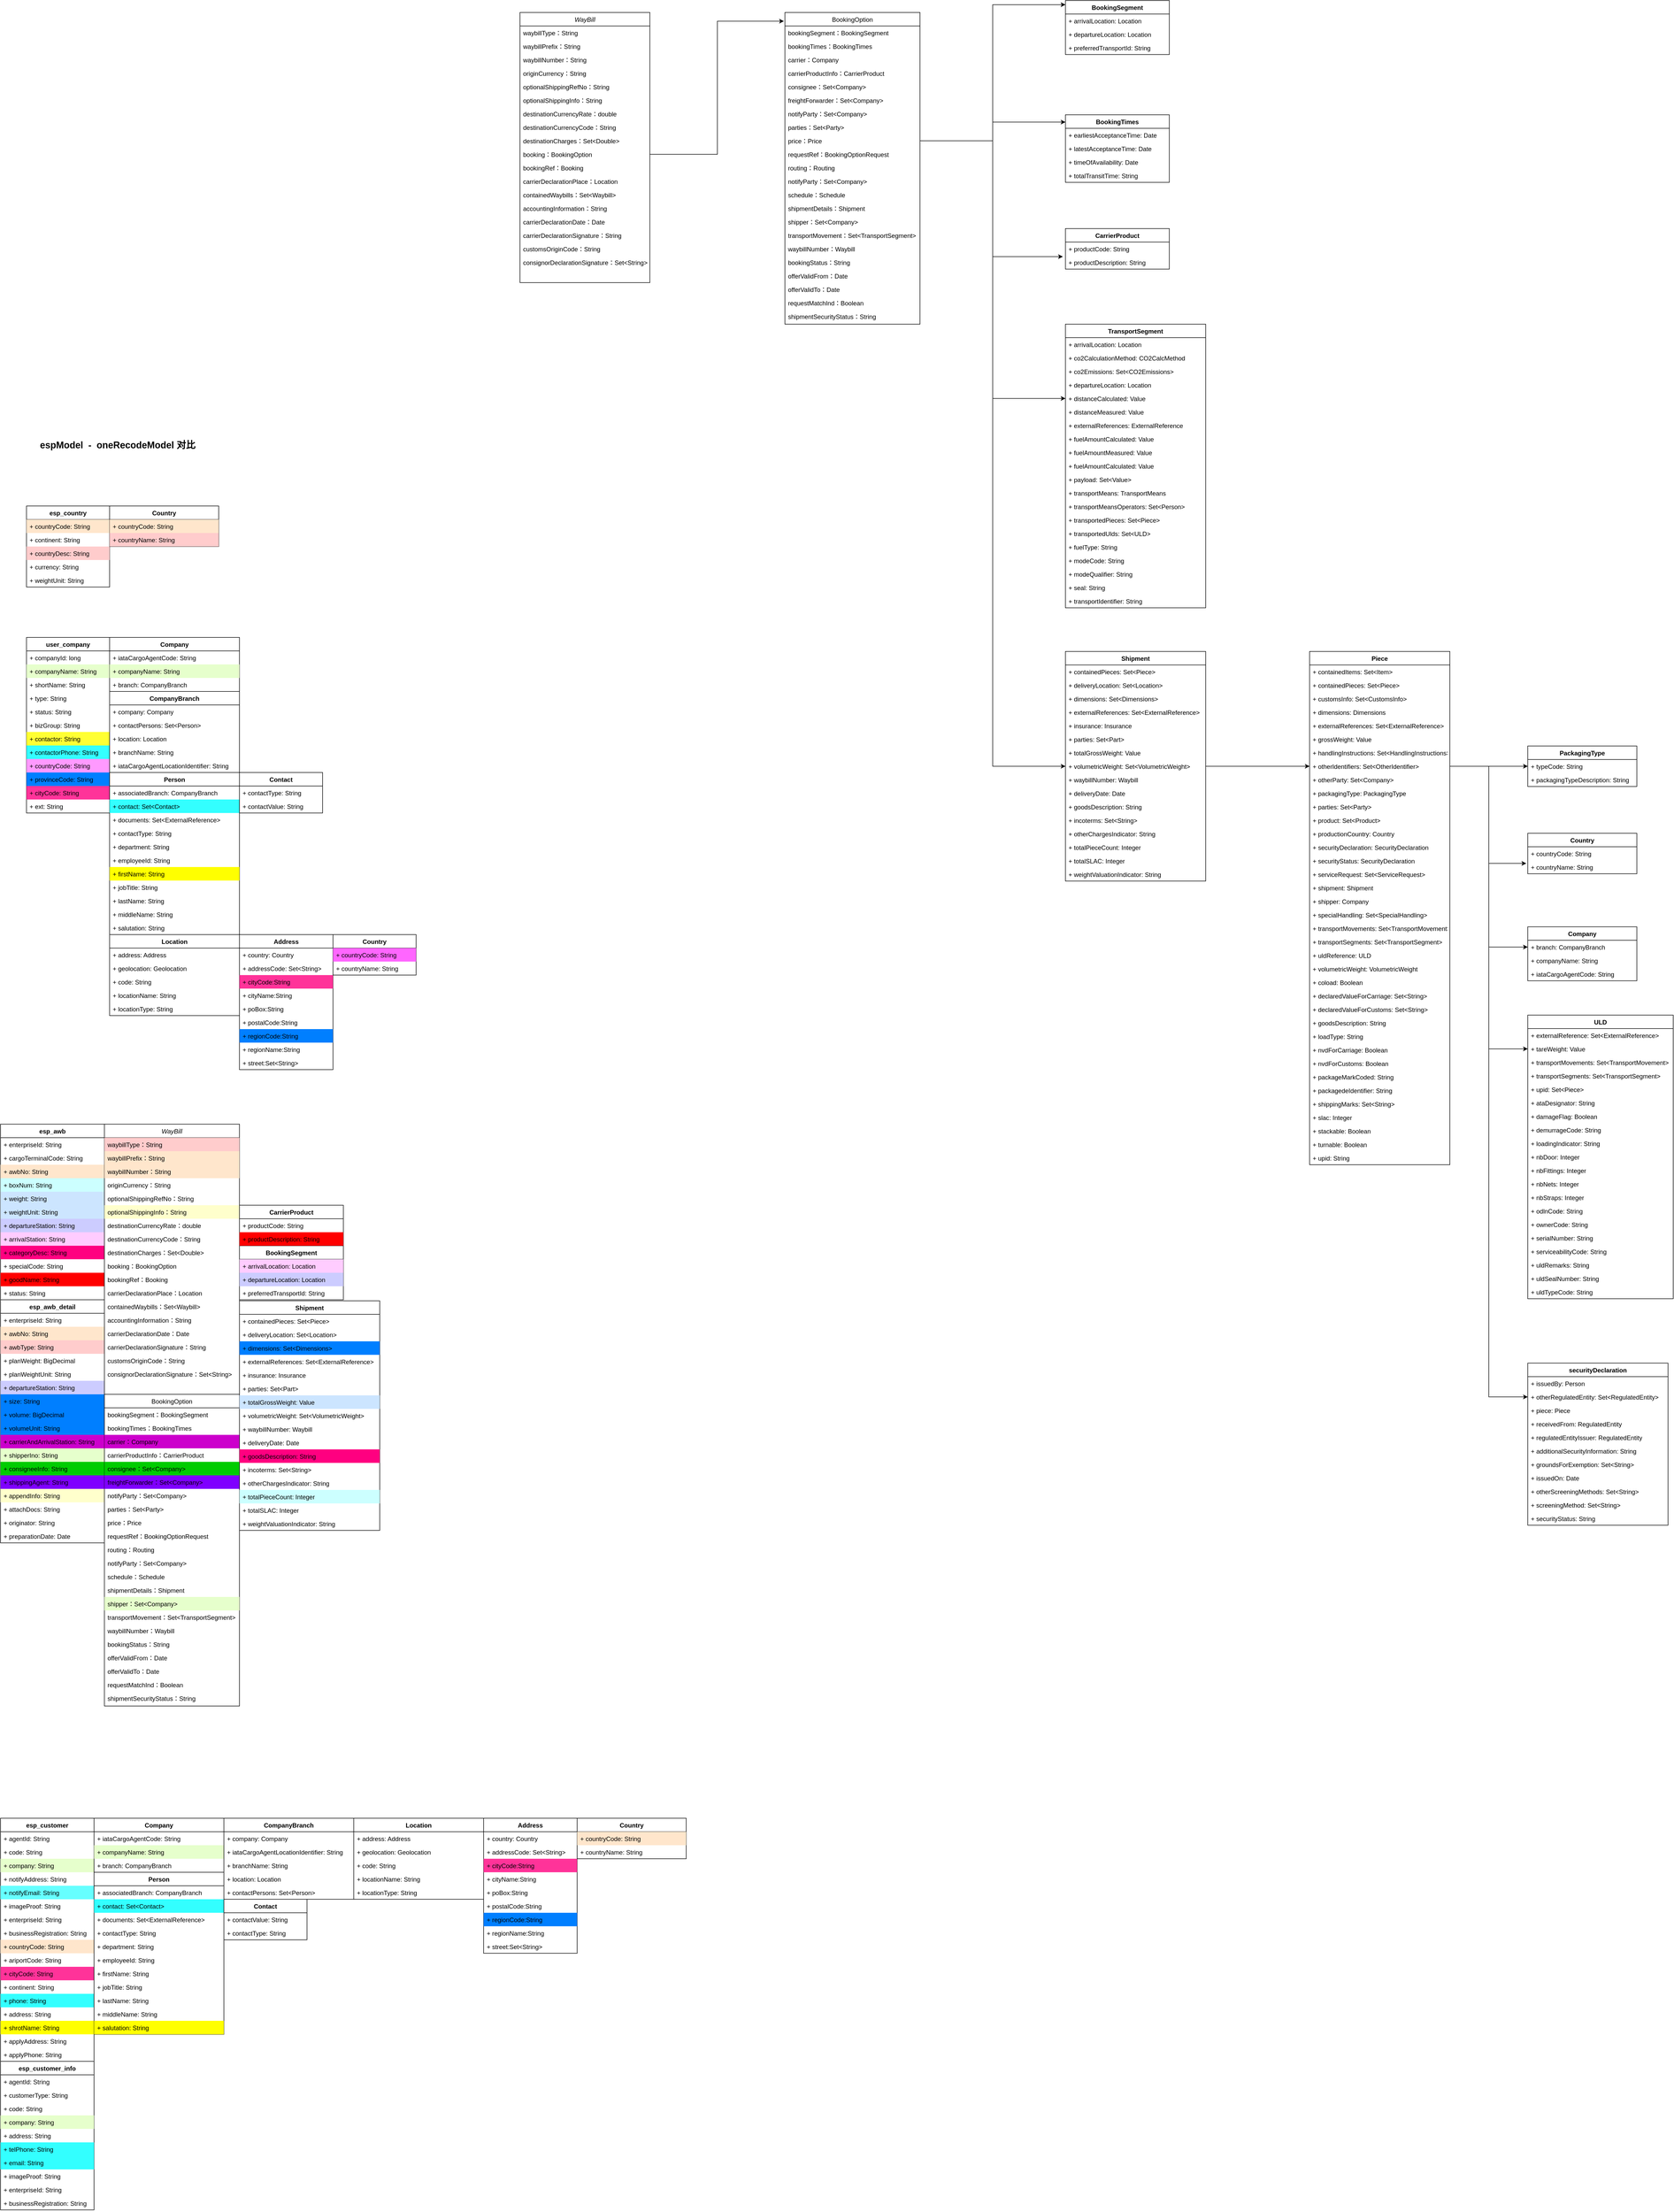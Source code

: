 <mxfile version="21.5.2" type="github">
  <diagram id="C5RBs43oDa-KdzZeNtuy" name="Page-1">
    <mxGraphModel dx="2278" dy="929" grid="1" gridSize="10" guides="1" tooltips="1" connect="1" arrows="1" fold="1" page="1" pageScale="1" pageWidth="827" pageHeight="1169" math="0" shadow="0">
      <root>
        <mxCell id="WIyWlLk6GJQsqaUBKTNV-0" />
        <mxCell id="WIyWlLk6GJQsqaUBKTNV-1" parent="WIyWlLk6GJQsqaUBKTNV-0" />
        <mxCell id="zkfFHV4jXpPFQw0GAbJ--0" value="WayBill" style="swimlane;fontStyle=2;align=center;verticalAlign=top;childLayout=stackLayout;horizontal=1;startSize=26;horizontalStack=0;resizeParent=1;resizeLast=0;collapsible=1;marginBottom=0;rounded=0;shadow=0;strokeWidth=1;" parent="WIyWlLk6GJQsqaUBKTNV-1" vertex="1">
          <mxGeometry x="220" y="40" width="250" height="520" as="geometry">
            <mxRectangle x="230" y="140" width="160" height="26" as="alternateBounds" />
          </mxGeometry>
        </mxCell>
        <mxCell id="QLpxWIOXXbLmALONFdnd-4" value="waybillType：String" style="text;align=left;verticalAlign=top;spacingLeft=4;spacingRight=4;overflow=hidden;rotatable=0;points=[[0,0.5],[1,0.5]];portConstraint=eastwest;" parent="zkfFHV4jXpPFQw0GAbJ--0" vertex="1">
          <mxGeometry y="26" width="250" height="26" as="geometry" />
        </mxCell>
        <mxCell id="QLpxWIOXXbLmALONFdnd-5" value="waybillPrefix：String" style="text;align=left;verticalAlign=top;spacingLeft=4;spacingRight=4;overflow=hidden;rotatable=0;points=[[0,0.5],[1,0.5]];portConstraint=eastwest;" parent="zkfFHV4jXpPFQw0GAbJ--0" vertex="1">
          <mxGeometry y="52" width="250" height="26" as="geometry" />
        </mxCell>
        <mxCell id="QLpxWIOXXbLmALONFdnd-3" value="waybillNumber：String" style="text;align=left;verticalAlign=top;spacingLeft=4;spacingRight=4;overflow=hidden;rotatable=0;points=[[0,0.5],[1,0.5]];portConstraint=eastwest;" parent="zkfFHV4jXpPFQw0GAbJ--0" vertex="1">
          <mxGeometry y="78" width="250" height="26" as="geometry" />
        </mxCell>
        <mxCell id="QLpxWIOXXbLmALONFdnd-8" value="originCurrency：String" style="text;align=left;verticalAlign=top;spacingLeft=4;spacingRight=4;overflow=hidden;rotatable=0;points=[[0,0.5],[1,0.5]];portConstraint=eastwest;" parent="zkfFHV4jXpPFQw0GAbJ--0" vertex="1">
          <mxGeometry y="104" width="250" height="26" as="geometry" />
        </mxCell>
        <mxCell id="QLpxWIOXXbLmALONFdnd-7" value="optionalShippingRefNo：String" style="text;align=left;verticalAlign=top;spacingLeft=4;spacingRight=4;overflow=hidden;rotatable=0;points=[[0,0.5],[1,0.5]];portConstraint=eastwest;" parent="zkfFHV4jXpPFQw0GAbJ--0" vertex="1">
          <mxGeometry y="130" width="250" height="26" as="geometry" />
        </mxCell>
        <mxCell id="QLpxWIOXXbLmALONFdnd-6" value="optionalShippingInfo：String" style="text;align=left;verticalAlign=top;spacingLeft=4;spacingRight=4;overflow=hidden;rotatable=0;points=[[0,0.5],[1,0.5]];portConstraint=eastwest;" parent="zkfFHV4jXpPFQw0GAbJ--0" vertex="1">
          <mxGeometry y="156" width="250" height="26" as="geometry" />
        </mxCell>
        <mxCell id="QLpxWIOXXbLmALONFdnd-10" value="destinationCurrencyRate：double" style="text;align=left;verticalAlign=top;spacingLeft=4;spacingRight=4;overflow=hidden;rotatable=0;points=[[0,0.5],[1,0.5]];portConstraint=eastwest;" parent="zkfFHV4jXpPFQw0GAbJ--0" vertex="1">
          <mxGeometry y="182" width="250" height="26" as="geometry" />
        </mxCell>
        <mxCell id="QLpxWIOXXbLmALONFdnd-9" value="destinationCurrencyCode：String" style="text;align=left;verticalAlign=top;spacingLeft=4;spacingRight=4;overflow=hidden;rotatable=0;points=[[0,0.5],[1,0.5]];portConstraint=eastwest;" parent="zkfFHV4jXpPFQw0GAbJ--0" vertex="1">
          <mxGeometry y="208" width="250" height="26" as="geometry" />
        </mxCell>
        <mxCell id="QLpxWIOXXbLmALONFdnd-11" value="destinationCharges：Set&lt;Double&gt;" style="text;align=left;verticalAlign=top;spacingLeft=4;spacingRight=4;overflow=hidden;rotatable=0;points=[[0,0.5],[1,0.5]];portConstraint=eastwest;" parent="zkfFHV4jXpPFQw0GAbJ--0" vertex="1">
          <mxGeometry y="234" width="250" height="26" as="geometry" />
        </mxCell>
        <mxCell id="QLpxWIOXXbLmALONFdnd-13" value="booking：BookingOption" style="text;align=left;verticalAlign=top;spacingLeft=4;spacingRight=4;overflow=hidden;rotatable=0;points=[[0,0.5],[1,0.5]];portConstraint=eastwest;" parent="zkfFHV4jXpPFQw0GAbJ--0" vertex="1">
          <mxGeometry y="260" width="250" height="26" as="geometry" />
        </mxCell>
        <mxCell id="zkfFHV4jXpPFQw0GAbJ--1" value="bookingRef：Booking" style="text;align=left;verticalAlign=top;spacingLeft=4;spacingRight=4;overflow=hidden;rotatable=0;points=[[0,0.5],[1,0.5]];portConstraint=eastwest;" parent="zkfFHV4jXpPFQw0GAbJ--0" vertex="1">
          <mxGeometry y="286" width="250" height="26" as="geometry" />
        </mxCell>
        <mxCell id="zkfFHV4jXpPFQw0GAbJ--2" value="carrierDeclarationPlace：Location" style="text;align=left;verticalAlign=top;spacingLeft=4;spacingRight=4;overflow=hidden;rotatable=0;points=[[0,0.5],[1,0.5]];portConstraint=eastwest;rounded=0;shadow=0;html=0;" parent="zkfFHV4jXpPFQw0GAbJ--0" vertex="1">
          <mxGeometry y="312" width="250" height="26" as="geometry" />
        </mxCell>
        <mxCell id="zkfFHV4jXpPFQw0GAbJ--3" value="containedWaybills：Set&lt;Waybill&gt;" style="text;align=left;verticalAlign=top;spacingLeft=4;spacingRight=4;overflow=hidden;rotatable=0;points=[[0,0.5],[1,0.5]];portConstraint=eastwest;rounded=0;shadow=0;html=0;" parent="zkfFHV4jXpPFQw0GAbJ--0" vertex="1">
          <mxGeometry y="338" width="250" height="26" as="geometry" />
        </mxCell>
        <mxCell id="zkfFHV4jXpPFQw0GAbJ--5" value="accountingInformation：String" style="text;align=left;verticalAlign=top;spacingLeft=4;spacingRight=4;overflow=hidden;rotatable=0;points=[[0,0.5],[1,0.5]];portConstraint=eastwest;" parent="zkfFHV4jXpPFQw0GAbJ--0" vertex="1">
          <mxGeometry y="364" width="250" height="26" as="geometry" />
        </mxCell>
        <mxCell id="QLpxWIOXXbLmALONFdnd-0" value="carrierDeclarationDate：Date" style="text;align=left;verticalAlign=top;spacingLeft=4;spacingRight=4;overflow=hidden;rotatable=0;points=[[0,0.5],[1,0.5]];portConstraint=eastwest;" parent="zkfFHV4jXpPFQw0GAbJ--0" vertex="1">
          <mxGeometry y="390" width="250" height="26" as="geometry" />
        </mxCell>
        <mxCell id="QLpxWIOXXbLmALONFdnd-1" value="carrierDeclarationSignature：String" style="text;align=left;verticalAlign=top;spacingLeft=4;spacingRight=4;overflow=hidden;rotatable=0;points=[[0,0.5],[1,0.5]];portConstraint=eastwest;" parent="zkfFHV4jXpPFQw0GAbJ--0" vertex="1">
          <mxGeometry y="416" width="250" height="26" as="geometry" />
        </mxCell>
        <mxCell id="QLpxWIOXXbLmALONFdnd-12" value="customsOriginCode：String" style="text;align=left;verticalAlign=top;spacingLeft=4;spacingRight=4;overflow=hidden;rotatable=0;points=[[0,0.5],[1,0.5]];portConstraint=eastwest;" parent="zkfFHV4jXpPFQw0GAbJ--0" vertex="1">
          <mxGeometry y="442" width="250" height="26" as="geometry" />
        </mxCell>
        <mxCell id="QLpxWIOXXbLmALONFdnd-2" value="consignorDeclarationSignature：Set&lt;String&gt;" style="text;align=left;verticalAlign=top;spacingLeft=4;spacingRight=4;overflow=hidden;rotatable=0;points=[[0,0.5],[1,0.5]];portConstraint=eastwest;" parent="zkfFHV4jXpPFQw0GAbJ--0" vertex="1">
          <mxGeometry y="468" width="250" height="26" as="geometry" />
        </mxCell>
        <mxCell id="zkfFHV4jXpPFQw0GAbJ--17" value="BookingOption" style="swimlane;fontStyle=0;align=center;verticalAlign=top;childLayout=stackLayout;horizontal=1;startSize=26;horizontalStack=0;resizeParent=1;resizeLast=0;collapsible=1;marginBottom=0;rounded=0;shadow=0;strokeWidth=1;" parent="WIyWlLk6GJQsqaUBKTNV-1" vertex="1">
          <mxGeometry x="730" y="40" width="260" height="600" as="geometry">
            <mxRectangle x="550" y="140" width="160" height="26" as="alternateBounds" />
          </mxGeometry>
        </mxCell>
        <mxCell id="QLpxWIOXXbLmALONFdnd-16" value="bookingSegment：BookingSegment" style="text;align=left;verticalAlign=top;spacingLeft=4;spacingRight=4;overflow=hidden;rotatable=0;points=[[0,0.5],[1,0.5]];portConstraint=eastwest;" parent="zkfFHV4jXpPFQw0GAbJ--17" vertex="1">
          <mxGeometry y="26" width="260" height="26" as="geometry" />
        </mxCell>
        <mxCell id="QLpxWIOXXbLmALONFdnd-14" value="bookingTimes：BookingTimes" style="text;align=left;verticalAlign=top;spacingLeft=4;spacingRight=4;overflow=hidden;rotatable=0;points=[[0,0.5],[1,0.5]];portConstraint=eastwest;" parent="zkfFHV4jXpPFQw0GAbJ--17" vertex="1">
          <mxGeometry y="52" width="260" height="26" as="geometry" />
        </mxCell>
        <mxCell id="zkfFHV4jXpPFQw0GAbJ--18" value="carrier：Company" style="text;align=left;verticalAlign=top;spacingLeft=4;spacingRight=4;overflow=hidden;rotatable=0;points=[[0,0.5],[1,0.5]];portConstraint=eastwest;" parent="zkfFHV4jXpPFQw0GAbJ--17" vertex="1">
          <mxGeometry y="78" width="260" height="26" as="geometry" />
        </mxCell>
        <mxCell id="zkfFHV4jXpPFQw0GAbJ--19" value="carrierProductInfo：CarrierProduct" style="text;align=left;verticalAlign=top;spacingLeft=4;spacingRight=4;overflow=hidden;rotatable=0;points=[[0,0.5],[1,0.5]];portConstraint=eastwest;rounded=0;shadow=0;html=0;" parent="zkfFHV4jXpPFQw0GAbJ--17" vertex="1">
          <mxGeometry y="104" width="260" height="26" as="geometry" />
        </mxCell>
        <mxCell id="zkfFHV4jXpPFQw0GAbJ--20" value="consignee：Set&lt;Company&gt;" style="text;align=left;verticalAlign=top;spacingLeft=4;spacingRight=4;overflow=hidden;rotatable=0;points=[[0,0.5],[1,0.5]];portConstraint=eastwest;rounded=0;shadow=0;html=0;" parent="zkfFHV4jXpPFQw0GAbJ--17" vertex="1">
          <mxGeometry y="130" width="260" height="26" as="geometry" />
        </mxCell>
        <mxCell id="zkfFHV4jXpPFQw0GAbJ--21" value="freightForwarder：Set&lt;Company&gt;" style="text;align=left;verticalAlign=top;spacingLeft=4;spacingRight=4;overflow=hidden;rotatable=0;points=[[0,0.5],[1,0.5]];portConstraint=eastwest;rounded=0;shadow=0;html=0;" parent="zkfFHV4jXpPFQw0GAbJ--17" vertex="1">
          <mxGeometry y="156" width="260" height="26" as="geometry" />
        </mxCell>
        <mxCell id="QLpxWIOXXbLmALONFdnd-18" value="notifyParty：Set&lt;Company&gt;" style="text;align=left;verticalAlign=top;spacingLeft=4;spacingRight=4;overflow=hidden;rotatable=0;points=[[0,0.5],[1,0.5]];portConstraint=eastwest;rounded=0;shadow=0;html=0;" parent="zkfFHV4jXpPFQw0GAbJ--17" vertex="1">
          <mxGeometry y="182" width="260" height="26" as="geometry" />
        </mxCell>
        <mxCell id="QLpxWIOXXbLmALONFdnd-20" value="parties：Set&lt;Party&gt;" style="text;align=left;verticalAlign=top;spacingLeft=4;spacingRight=4;overflow=hidden;rotatable=0;points=[[0,0.5],[1,0.5]];portConstraint=eastwest;rounded=0;shadow=0;html=0;" parent="zkfFHV4jXpPFQw0GAbJ--17" vertex="1">
          <mxGeometry y="208" width="260" height="26" as="geometry" />
        </mxCell>
        <mxCell id="QLpxWIOXXbLmALONFdnd-22" value="price：Price" style="text;align=left;verticalAlign=top;spacingLeft=4;spacingRight=4;overflow=hidden;rotatable=0;points=[[0,0.5],[1,0.5]];portConstraint=eastwest;rounded=0;shadow=0;html=0;" parent="zkfFHV4jXpPFQw0GAbJ--17" vertex="1">
          <mxGeometry y="234" width="260" height="26" as="geometry" />
        </mxCell>
        <mxCell id="QLpxWIOXXbLmALONFdnd-21" value="requestRef：BookingOptionRequest" style="text;align=left;verticalAlign=top;spacingLeft=4;spacingRight=4;overflow=hidden;rotatable=0;points=[[0,0.5],[1,0.5]];portConstraint=eastwest;rounded=0;shadow=0;html=0;" parent="zkfFHV4jXpPFQw0GAbJ--17" vertex="1">
          <mxGeometry y="260" width="260" height="26" as="geometry" />
        </mxCell>
        <mxCell id="QLpxWIOXXbLmALONFdnd-19" value="routing：Routing" style="text;align=left;verticalAlign=top;spacingLeft=4;spacingRight=4;overflow=hidden;rotatable=0;points=[[0,0.5],[1,0.5]];portConstraint=eastwest;rounded=0;shadow=0;html=0;" parent="zkfFHV4jXpPFQw0GAbJ--17" vertex="1">
          <mxGeometry y="286" width="260" height="26" as="geometry" />
        </mxCell>
        <mxCell id="QLpxWIOXXbLmALONFdnd-23" value="notifyParty：Set&lt;Company&gt;" style="text;align=left;verticalAlign=top;spacingLeft=4;spacingRight=4;overflow=hidden;rotatable=0;points=[[0,0.5],[1,0.5]];portConstraint=eastwest;rounded=0;shadow=0;html=0;" parent="zkfFHV4jXpPFQw0GAbJ--17" vertex="1">
          <mxGeometry y="312" width="260" height="26" as="geometry" />
        </mxCell>
        <mxCell id="QLpxWIOXXbLmALONFdnd-24" value="schedule：Schedule" style="text;align=left;verticalAlign=top;spacingLeft=4;spacingRight=4;overflow=hidden;rotatable=0;points=[[0,0.5],[1,0.5]];portConstraint=eastwest;rounded=0;shadow=0;html=0;" parent="zkfFHV4jXpPFQw0GAbJ--17" vertex="1">
          <mxGeometry y="338" width="260" height="26" as="geometry" />
        </mxCell>
        <mxCell id="QLpxWIOXXbLmALONFdnd-25" value="shipmentDetails：Shipment" style="text;align=left;verticalAlign=top;spacingLeft=4;spacingRight=4;overflow=hidden;rotatable=0;points=[[0,0.5],[1,0.5]];portConstraint=eastwest;rounded=0;shadow=0;html=0;" parent="zkfFHV4jXpPFQw0GAbJ--17" vertex="1">
          <mxGeometry y="364" width="260" height="26" as="geometry" />
        </mxCell>
        <mxCell id="QLpxWIOXXbLmALONFdnd-26" value="shipper：Set&lt;Company&gt;" style="text;align=left;verticalAlign=top;spacingLeft=4;spacingRight=4;overflow=hidden;rotatable=0;points=[[0,0.5],[1,0.5]];portConstraint=eastwest;rounded=0;shadow=0;html=0;" parent="zkfFHV4jXpPFQw0GAbJ--17" vertex="1">
          <mxGeometry y="390" width="260" height="26" as="geometry" />
        </mxCell>
        <mxCell id="QLpxWIOXXbLmALONFdnd-27" value="transportMovement：Set&lt;TransportSegment&gt;" style="text;align=left;verticalAlign=top;spacingLeft=4;spacingRight=4;overflow=hidden;rotatable=0;points=[[0,0.5],[1,0.5]];portConstraint=eastwest;rounded=0;shadow=0;html=0;" parent="zkfFHV4jXpPFQw0GAbJ--17" vertex="1">
          <mxGeometry y="416" width="260" height="26" as="geometry" />
        </mxCell>
        <mxCell id="QLpxWIOXXbLmALONFdnd-28" value="waybillNumber：Waybill" style="text;align=left;verticalAlign=top;spacingLeft=4;spacingRight=4;overflow=hidden;rotatable=0;points=[[0,0.5],[1,0.5]];portConstraint=eastwest;rounded=0;shadow=0;html=0;" parent="zkfFHV4jXpPFQw0GAbJ--17" vertex="1">
          <mxGeometry y="442" width="260" height="26" as="geometry" />
        </mxCell>
        <mxCell id="QLpxWIOXXbLmALONFdnd-30" value="bookingStatus：String" style="text;align=left;verticalAlign=top;spacingLeft=4;spacingRight=4;overflow=hidden;rotatable=0;points=[[0,0.5],[1,0.5]];portConstraint=eastwest;rounded=0;shadow=0;html=0;" parent="zkfFHV4jXpPFQw0GAbJ--17" vertex="1">
          <mxGeometry y="468" width="260" height="26" as="geometry" />
        </mxCell>
        <mxCell id="QLpxWIOXXbLmALONFdnd-31" value="offerValidFrom：Date" style="text;align=left;verticalAlign=top;spacingLeft=4;spacingRight=4;overflow=hidden;rotatable=0;points=[[0,0.5],[1,0.5]];portConstraint=eastwest;rounded=0;shadow=0;html=0;" parent="zkfFHV4jXpPFQw0GAbJ--17" vertex="1">
          <mxGeometry y="494" width="260" height="26" as="geometry" />
        </mxCell>
        <mxCell id="QLpxWIOXXbLmALONFdnd-29" value="offerValidTo：Date" style="text;align=left;verticalAlign=top;spacingLeft=4;spacingRight=4;overflow=hidden;rotatable=0;points=[[0,0.5],[1,0.5]];portConstraint=eastwest;rounded=0;shadow=0;html=0;" parent="zkfFHV4jXpPFQw0GAbJ--17" vertex="1">
          <mxGeometry y="520" width="260" height="26" as="geometry" />
        </mxCell>
        <mxCell id="QLpxWIOXXbLmALONFdnd-32" value="requestMatchInd：Boolean" style="text;align=left;verticalAlign=top;spacingLeft=4;spacingRight=4;overflow=hidden;rotatable=0;points=[[0,0.5],[1,0.5]];portConstraint=eastwest;rounded=0;shadow=0;html=0;" parent="zkfFHV4jXpPFQw0GAbJ--17" vertex="1">
          <mxGeometry y="546" width="260" height="26" as="geometry" />
        </mxCell>
        <mxCell id="zkfFHV4jXpPFQw0GAbJ--22" value="shipmentSecurityStatus：String" style="text;align=left;verticalAlign=top;spacingLeft=4;spacingRight=4;overflow=hidden;rotatable=0;points=[[0,0.5],[1,0.5]];portConstraint=eastwest;rounded=0;shadow=0;html=0;" parent="zkfFHV4jXpPFQw0GAbJ--17" vertex="1">
          <mxGeometry y="572" width="260" height="26" as="geometry" />
        </mxCell>
        <mxCell id="QLpxWIOXXbLmALONFdnd-34" value="BookingSegment" style="swimlane;fontStyle=1;align=center;verticalAlign=top;childLayout=stackLayout;horizontal=1;startSize=26;horizontalStack=0;resizeParent=1;resizeParentMax=0;resizeLast=0;collapsible=1;marginBottom=0;whiteSpace=wrap;html=1;" parent="WIyWlLk6GJQsqaUBKTNV-1" vertex="1">
          <mxGeometry x="1270" y="17" width="200" height="104" as="geometry" />
        </mxCell>
        <mxCell id="QLpxWIOXXbLmALONFdnd-40" value="+&amp;nbsp;arrivalLocation&lt;span style=&quot;background-color: initial;&quot;&gt;:&amp;nbsp;&lt;/span&gt;Location" style="text;strokeColor=none;fillColor=none;align=left;verticalAlign=top;spacingLeft=4;spacingRight=4;overflow=hidden;rotatable=0;points=[[0,0.5],[1,0.5]];portConstraint=eastwest;whiteSpace=wrap;html=1;" parent="QLpxWIOXXbLmALONFdnd-34" vertex="1">
          <mxGeometry y="26" width="200" height="26" as="geometry" />
        </mxCell>
        <mxCell id="QLpxWIOXXbLmALONFdnd-43" value="+&amp;nbsp;departureLocation&lt;span style=&quot;background-color: initial;&quot;&gt;: Location&lt;/span&gt;" style="text;strokeColor=none;fillColor=none;align=left;verticalAlign=top;spacingLeft=4;spacingRight=4;overflow=hidden;rotatable=0;points=[[0,0.5],[1,0.5]];portConstraint=eastwest;whiteSpace=wrap;html=1;" parent="QLpxWIOXXbLmALONFdnd-34" vertex="1">
          <mxGeometry y="52" width="200" height="26" as="geometry" />
        </mxCell>
        <mxCell id="QLpxWIOXXbLmALONFdnd-42" value="+&amp;nbsp;preferredTransportId&lt;span style=&quot;background-color: initial;&quot;&gt;:&amp;nbsp;&lt;/span&gt;String" style="text;strokeColor=none;fillColor=none;align=left;verticalAlign=top;spacingLeft=4;spacingRight=4;overflow=hidden;rotatable=0;points=[[0,0.5],[1,0.5]];portConstraint=eastwest;whiteSpace=wrap;html=1;" parent="QLpxWIOXXbLmALONFdnd-34" vertex="1">
          <mxGeometry y="78" width="200" height="26" as="geometry" />
        </mxCell>
        <mxCell id="QLpxWIOXXbLmALONFdnd-46" value="BookingTimes" style="swimlane;fontStyle=1;align=center;verticalAlign=top;childLayout=stackLayout;horizontal=1;startSize=26;horizontalStack=0;resizeParent=1;resizeParentMax=0;resizeLast=0;collapsible=1;marginBottom=0;whiteSpace=wrap;html=1;" parent="WIyWlLk6GJQsqaUBKTNV-1" vertex="1">
          <mxGeometry x="1270" y="237" width="200" height="130" as="geometry" />
        </mxCell>
        <mxCell id="QLpxWIOXXbLmALONFdnd-47" value="+&amp;nbsp;earliestAcceptanceTime&lt;span style=&quot;background-color: initial;&quot;&gt;:&amp;nbsp;&lt;/span&gt;&lt;span style=&quot;background-color: initial;&quot;&gt;Date&lt;/span&gt;" style="text;strokeColor=none;fillColor=none;align=left;verticalAlign=top;spacingLeft=4;spacingRight=4;overflow=hidden;rotatable=0;points=[[0,0.5],[1,0.5]];portConstraint=eastwest;whiteSpace=wrap;html=1;" parent="QLpxWIOXXbLmALONFdnd-46" vertex="1">
          <mxGeometry y="26" width="200" height="26" as="geometry" />
        </mxCell>
        <mxCell id="QLpxWIOXXbLmALONFdnd-48" value="+&amp;nbsp;latestAcceptanceTime&lt;span style=&quot;background-color: initial;&quot;&gt;: Date&lt;/span&gt;" style="text;strokeColor=none;fillColor=none;align=left;verticalAlign=top;spacingLeft=4;spacingRight=4;overflow=hidden;rotatable=0;points=[[0,0.5],[1,0.5]];portConstraint=eastwest;whiteSpace=wrap;html=1;" parent="QLpxWIOXXbLmALONFdnd-46" vertex="1">
          <mxGeometry y="52" width="200" height="26" as="geometry" />
        </mxCell>
        <mxCell id="QLpxWIOXXbLmALONFdnd-51" value="+&amp;nbsp;timeOfAvailability&lt;span style=&quot;background-color: initial;&quot;&gt;:&amp;nbsp;&lt;/span&gt;Date" style="text;strokeColor=none;fillColor=none;align=left;verticalAlign=top;spacingLeft=4;spacingRight=4;overflow=hidden;rotatable=0;points=[[0,0.5],[1,0.5]];portConstraint=eastwest;whiteSpace=wrap;html=1;" parent="QLpxWIOXXbLmALONFdnd-46" vertex="1">
          <mxGeometry y="78" width="200" height="26" as="geometry" />
        </mxCell>
        <mxCell id="QLpxWIOXXbLmALONFdnd-49" value="+&amp;nbsp;totalTransitTime&lt;span style=&quot;background-color: initial;&quot;&gt;:&amp;nbsp;&lt;/span&gt;&lt;span style=&quot;background-color: initial;&quot;&gt;String&lt;/span&gt;" style="text;strokeColor=none;fillColor=none;align=left;verticalAlign=top;spacingLeft=4;spacingRight=4;overflow=hidden;rotatable=0;points=[[0,0.5],[1,0.5]];portConstraint=eastwest;whiteSpace=wrap;html=1;" parent="QLpxWIOXXbLmALONFdnd-46" vertex="1">
          <mxGeometry y="104" width="200" height="26" as="geometry" />
        </mxCell>
        <mxCell id="QLpxWIOXXbLmALONFdnd-52" value="CarrierProduct" style="swimlane;fontStyle=1;align=center;verticalAlign=top;childLayout=stackLayout;horizontal=1;startSize=26;horizontalStack=0;resizeParent=1;resizeParentMax=0;resizeLast=0;collapsible=1;marginBottom=0;whiteSpace=wrap;html=1;" parent="WIyWlLk6GJQsqaUBKTNV-1" vertex="1">
          <mxGeometry x="1270" y="456" width="200" height="78" as="geometry" />
        </mxCell>
        <mxCell id="QLpxWIOXXbLmALONFdnd-53" value="+&amp;nbsp;productCode&lt;span style=&quot;background-color: initial;&quot;&gt;:&amp;nbsp;&lt;/span&gt;&lt;span style=&quot;background-color: initial;&quot;&gt;String&lt;/span&gt;" style="text;strokeColor=none;fillColor=none;align=left;verticalAlign=top;spacingLeft=4;spacingRight=4;overflow=hidden;rotatable=0;points=[[0,0.5],[1,0.5]];portConstraint=eastwest;whiteSpace=wrap;html=1;" parent="QLpxWIOXXbLmALONFdnd-52" vertex="1">
          <mxGeometry y="26" width="200" height="26" as="geometry" />
        </mxCell>
        <mxCell id="QLpxWIOXXbLmALONFdnd-54" value="+&amp;nbsp;productDescription&lt;span style=&quot;background-color: initial;&quot;&gt;: String&lt;/span&gt;" style="text;strokeColor=none;fillColor=none;align=left;verticalAlign=top;spacingLeft=4;spacingRight=4;overflow=hidden;rotatable=0;points=[[0,0.5],[1,0.5]];portConstraint=eastwest;whiteSpace=wrap;html=1;" parent="QLpxWIOXXbLmALONFdnd-52" vertex="1">
          <mxGeometry y="52" width="200" height="26" as="geometry" />
        </mxCell>
        <mxCell id="QLpxWIOXXbLmALONFdnd-60" style="edgeStyle=orthogonalEdgeStyle;rounded=0;orthogonalLoop=1;jettySize=auto;html=1;entryX=-0.008;entryY=0.028;entryDx=0;entryDy=0;entryPerimeter=0;" parent="WIyWlLk6GJQsqaUBKTNV-1" source="QLpxWIOXXbLmALONFdnd-13" target="zkfFHV4jXpPFQw0GAbJ--17" edge="1">
          <mxGeometry relative="1" as="geometry" />
        </mxCell>
        <mxCell id="QLpxWIOXXbLmALONFdnd-61" value="TransportSegment" style="swimlane;fontStyle=1;align=center;verticalAlign=top;childLayout=stackLayout;horizontal=1;startSize=26;horizontalStack=0;resizeParent=1;resizeParentMax=0;resizeLast=0;collapsible=1;marginBottom=0;whiteSpace=wrap;html=1;" parent="WIyWlLk6GJQsqaUBKTNV-1" vertex="1">
          <mxGeometry x="1270" y="640" width="270" height="546" as="geometry" />
        </mxCell>
        <mxCell id="QLpxWIOXXbLmALONFdnd-62" value="+&amp;nbsp;arrivalLocation&lt;span style=&quot;background-color: initial;&quot;&gt;:&amp;nbsp;&lt;/span&gt;&lt;span style=&quot;background-color: initial;&quot;&gt;Location&lt;/span&gt;" style="text;strokeColor=none;fillColor=none;align=left;verticalAlign=top;spacingLeft=4;spacingRight=4;overflow=hidden;rotatable=0;points=[[0,0.5],[1,0.5]];portConstraint=eastwest;whiteSpace=wrap;html=1;" parent="QLpxWIOXXbLmALONFdnd-61" vertex="1">
          <mxGeometry y="26" width="270" height="26" as="geometry" />
        </mxCell>
        <mxCell id="QLpxWIOXXbLmALONFdnd-64" value="+&amp;nbsp;co2CalculationMethod&lt;span style=&quot;background-color: initial;&quot;&gt;:&amp;nbsp;&lt;/span&gt;CO2CalcMethod" style="text;strokeColor=none;fillColor=none;align=left;verticalAlign=top;spacingLeft=4;spacingRight=4;overflow=hidden;rotatable=0;points=[[0,0.5],[1,0.5]];portConstraint=eastwest;whiteSpace=wrap;html=1;" parent="QLpxWIOXXbLmALONFdnd-61" vertex="1">
          <mxGeometry y="52" width="270" height="26" as="geometry" />
        </mxCell>
        <mxCell id="QLpxWIOXXbLmALONFdnd-65" value="+&amp;nbsp;co2Emissions&lt;span style=&quot;background-color: initial;&quot;&gt;:&amp;nbsp;&lt;/span&gt;Set&amp;lt;CO2Emissions&amp;gt;" style="text;strokeColor=none;fillColor=none;align=left;verticalAlign=top;spacingLeft=4;spacingRight=4;overflow=hidden;rotatable=0;points=[[0,0.5],[1,0.5]];portConstraint=eastwest;whiteSpace=wrap;html=1;" parent="QLpxWIOXXbLmALONFdnd-61" vertex="1">
          <mxGeometry y="78" width="270" height="26" as="geometry" />
        </mxCell>
        <mxCell id="QLpxWIOXXbLmALONFdnd-66" value="+&amp;nbsp;departureLocation&lt;span style=&quot;background-color: initial;&quot;&gt;:&amp;nbsp;&lt;/span&gt;Location" style="text;strokeColor=none;fillColor=none;align=left;verticalAlign=top;spacingLeft=4;spacingRight=4;overflow=hidden;rotatable=0;points=[[0,0.5],[1,0.5]];portConstraint=eastwest;whiteSpace=wrap;html=1;" parent="QLpxWIOXXbLmALONFdnd-61" vertex="1">
          <mxGeometry y="104" width="270" height="26" as="geometry" />
        </mxCell>
        <mxCell id="QLpxWIOXXbLmALONFdnd-67" value="+&amp;nbsp;distanceCalculated&lt;span style=&quot;background-color: initial;&quot;&gt;:&amp;nbsp;&lt;/span&gt;Value" style="text;strokeColor=none;fillColor=none;align=left;verticalAlign=top;spacingLeft=4;spacingRight=4;overflow=hidden;rotatable=0;points=[[0,0.5],[1,0.5]];portConstraint=eastwest;whiteSpace=wrap;html=1;" parent="QLpxWIOXXbLmALONFdnd-61" vertex="1">
          <mxGeometry y="130" width="270" height="26" as="geometry" />
        </mxCell>
        <mxCell id="QLpxWIOXXbLmALONFdnd-68" value="+&amp;nbsp;distanceMeasured&lt;span style=&quot;background-color: initial;&quot;&gt;:&amp;nbsp;&lt;/span&gt;Value" style="text;strokeColor=none;fillColor=none;align=left;verticalAlign=top;spacingLeft=4;spacingRight=4;overflow=hidden;rotatable=0;points=[[0,0.5],[1,0.5]];portConstraint=eastwest;whiteSpace=wrap;html=1;" parent="QLpxWIOXXbLmALONFdnd-61" vertex="1">
          <mxGeometry y="156" width="270" height="26" as="geometry" />
        </mxCell>
        <mxCell id="QLpxWIOXXbLmALONFdnd-69" value="+&amp;nbsp;externalReferences&lt;span style=&quot;background-color: initial;&quot;&gt;:&amp;nbsp;&lt;/span&gt;ExternalReference" style="text;strokeColor=none;fillColor=none;align=left;verticalAlign=top;spacingLeft=4;spacingRight=4;overflow=hidden;rotatable=0;points=[[0,0.5],[1,0.5]];portConstraint=eastwest;whiteSpace=wrap;html=1;" parent="QLpxWIOXXbLmALONFdnd-61" vertex="1">
          <mxGeometry y="182" width="270" height="26" as="geometry" />
        </mxCell>
        <mxCell id="QLpxWIOXXbLmALONFdnd-71" value="+&amp;nbsp;fuelAmountCalculated&lt;span style=&quot;background-color: initial;&quot;&gt;:&amp;nbsp;&lt;/span&gt;Value" style="text;strokeColor=none;fillColor=none;align=left;verticalAlign=top;spacingLeft=4;spacingRight=4;overflow=hidden;rotatable=0;points=[[0,0.5],[1,0.5]];portConstraint=eastwest;whiteSpace=wrap;html=1;" parent="QLpxWIOXXbLmALONFdnd-61" vertex="1">
          <mxGeometry y="208" width="270" height="26" as="geometry" />
        </mxCell>
        <mxCell id="QLpxWIOXXbLmALONFdnd-72" value="+&amp;nbsp;fuelAmountMeasured&lt;span style=&quot;background-color: initial;&quot;&gt;:&amp;nbsp;&lt;/span&gt;&lt;span style=&quot;background-color: initial;&quot;&gt;Value&lt;/span&gt;" style="text;strokeColor=none;fillColor=none;align=left;verticalAlign=top;spacingLeft=4;spacingRight=4;overflow=hidden;rotatable=0;points=[[0,0.5],[1,0.5]];portConstraint=eastwest;whiteSpace=wrap;html=1;" parent="QLpxWIOXXbLmALONFdnd-61" vertex="1">
          <mxGeometry y="234" width="270" height="26" as="geometry" />
        </mxCell>
        <mxCell id="QLpxWIOXXbLmALONFdnd-73" value="+&amp;nbsp;fuelAmountCalculated&lt;span style=&quot;background-color: initial;&quot;&gt;:&amp;nbsp;&lt;/span&gt;Value" style="text;strokeColor=none;fillColor=none;align=left;verticalAlign=top;spacingLeft=4;spacingRight=4;overflow=hidden;rotatable=0;points=[[0,0.5],[1,0.5]];portConstraint=eastwest;whiteSpace=wrap;html=1;" parent="QLpxWIOXXbLmALONFdnd-61" vertex="1">
          <mxGeometry y="260" width="270" height="26" as="geometry" />
        </mxCell>
        <mxCell id="QLpxWIOXXbLmALONFdnd-70" value="+&amp;nbsp;payload&lt;span style=&quot;background-color: initial;&quot;&gt;:&amp;nbsp;&lt;/span&gt;Set&amp;lt;Value&amp;gt;" style="text;strokeColor=none;fillColor=none;align=left;verticalAlign=top;spacingLeft=4;spacingRight=4;overflow=hidden;rotatable=0;points=[[0,0.5],[1,0.5]];portConstraint=eastwest;whiteSpace=wrap;html=1;" parent="QLpxWIOXXbLmALONFdnd-61" vertex="1">
          <mxGeometry y="286" width="270" height="26" as="geometry" />
        </mxCell>
        <mxCell id="QLpxWIOXXbLmALONFdnd-74" value="+&amp;nbsp;transportMeans&lt;span style=&quot;background-color: initial;&quot;&gt;:&amp;nbsp;&lt;/span&gt;TransportMeans" style="text;strokeColor=none;fillColor=none;align=left;verticalAlign=top;spacingLeft=4;spacingRight=4;overflow=hidden;rotatable=0;points=[[0,0.5],[1,0.5]];portConstraint=eastwest;whiteSpace=wrap;html=1;" parent="QLpxWIOXXbLmALONFdnd-61" vertex="1">
          <mxGeometry y="312" width="270" height="26" as="geometry" />
        </mxCell>
        <mxCell id="QLpxWIOXXbLmALONFdnd-75" value="+&amp;nbsp;transportMeansOperators&lt;span style=&quot;background-color: initial;&quot;&gt;:&amp;nbsp;&lt;/span&gt;Set&amp;lt;Person&amp;gt;" style="text;strokeColor=none;fillColor=none;align=left;verticalAlign=top;spacingLeft=4;spacingRight=4;overflow=hidden;rotatable=0;points=[[0,0.5],[1,0.5]];portConstraint=eastwest;whiteSpace=wrap;html=1;" parent="QLpxWIOXXbLmALONFdnd-61" vertex="1">
          <mxGeometry y="338" width="270" height="26" as="geometry" />
        </mxCell>
        <mxCell id="QLpxWIOXXbLmALONFdnd-77" value="+&amp;nbsp;transportedPieces&lt;span style=&quot;background-color: initial;&quot;&gt;:&amp;nbsp;&lt;/span&gt;&lt;span style=&quot;background-color: initial;&quot;&gt;Set&amp;lt;Piece&amp;gt;&lt;/span&gt;" style="text;strokeColor=none;fillColor=none;align=left;verticalAlign=top;spacingLeft=4;spacingRight=4;overflow=hidden;rotatable=0;points=[[0,0.5],[1,0.5]];portConstraint=eastwest;whiteSpace=wrap;html=1;" parent="QLpxWIOXXbLmALONFdnd-61" vertex="1">
          <mxGeometry y="364" width="270" height="26" as="geometry" />
        </mxCell>
        <mxCell id="QLpxWIOXXbLmALONFdnd-76" value="+&amp;nbsp;transportedUlds&lt;span style=&quot;background-color: initial;&quot;&gt;:&amp;nbsp;&lt;/span&gt;&lt;span style=&quot;background-color: initial;&quot;&gt;Set&amp;lt;ULD&amp;gt;&lt;/span&gt;" style="text;strokeColor=none;fillColor=none;align=left;verticalAlign=top;spacingLeft=4;spacingRight=4;overflow=hidden;rotatable=0;points=[[0,0.5],[1,0.5]];portConstraint=eastwest;whiteSpace=wrap;html=1;" parent="QLpxWIOXXbLmALONFdnd-61" vertex="1">
          <mxGeometry y="390" width="270" height="26" as="geometry" />
        </mxCell>
        <mxCell id="QLpxWIOXXbLmALONFdnd-78" value="+&amp;nbsp;fuelType&lt;span style=&quot;background-color: initial;&quot;&gt;:&amp;nbsp;&lt;/span&gt;String" style="text;strokeColor=none;fillColor=none;align=left;verticalAlign=top;spacingLeft=4;spacingRight=4;overflow=hidden;rotatable=0;points=[[0,0.5],[1,0.5]];portConstraint=eastwest;whiteSpace=wrap;html=1;" parent="QLpxWIOXXbLmALONFdnd-61" vertex="1">
          <mxGeometry y="416" width="270" height="26" as="geometry" />
        </mxCell>
        <mxCell id="QLpxWIOXXbLmALONFdnd-79" value="+&amp;nbsp;modeCode&lt;span style=&quot;background-color: initial;&quot;&gt;:&amp;nbsp;&lt;/span&gt;&lt;span style=&quot;background-color: initial;&quot;&gt;String&lt;/span&gt;" style="text;strokeColor=none;fillColor=none;align=left;verticalAlign=top;spacingLeft=4;spacingRight=4;overflow=hidden;rotatable=0;points=[[0,0.5],[1,0.5]];portConstraint=eastwest;whiteSpace=wrap;html=1;" parent="QLpxWIOXXbLmALONFdnd-61" vertex="1">
          <mxGeometry y="442" width="270" height="26" as="geometry" />
        </mxCell>
        <mxCell id="QLpxWIOXXbLmALONFdnd-80" value="+&amp;nbsp;modeQualifier&lt;span style=&quot;background-color: initial;&quot;&gt;:&amp;nbsp;&lt;/span&gt;&lt;span style=&quot;background-color: initial;&quot;&gt;String&lt;/span&gt;" style="text;strokeColor=none;fillColor=none;align=left;verticalAlign=top;spacingLeft=4;spacingRight=4;overflow=hidden;rotatable=0;points=[[0,0.5],[1,0.5]];portConstraint=eastwest;whiteSpace=wrap;html=1;" parent="QLpxWIOXXbLmALONFdnd-61" vertex="1">
          <mxGeometry y="468" width="270" height="26" as="geometry" />
        </mxCell>
        <mxCell id="QLpxWIOXXbLmALONFdnd-81" value="+&amp;nbsp;seal&lt;span style=&quot;background-color: initial;&quot;&gt;:&amp;nbsp;&lt;/span&gt;&lt;span style=&quot;background-color: initial;&quot;&gt;String&lt;/span&gt;" style="text;strokeColor=none;fillColor=none;align=left;verticalAlign=top;spacingLeft=4;spacingRight=4;overflow=hidden;rotatable=0;points=[[0,0.5],[1,0.5]];portConstraint=eastwest;whiteSpace=wrap;html=1;" parent="QLpxWIOXXbLmALONFdnd-61" vertex="1">
          <mxGeometry y="494" width="270" height="26" as="geometry" />
        </mxCell>
        <mxCell id="QLpxWIOXXbLmALONFdnd-82" value="+&amp;nbsp;transportIdentifier&lt;span style=&quot;background-color: initial;&quot;&gt;:&amp;nbsp;&lt;/span&gt;&lt;span style=&quot;background-color: initial;&quot;&gt;String&lt;/span&gt;" style="text;strokeColor=none;fillColor=none;align=left;verticalAlign=top;spacingLeft=4;spacingRight=4;overflow=hidden;rotatable=0;points=[[0,0.5],[1,0.5]];portConstraint=eastwest;whiteSpace=wrap;html=1;" parent="QLpxWIOXXbLmALONFdnd-61" vertex="1">
          <mxGeometry y="520" width="270" height="26" as="geometry" />
        </mxCell>
        <mxCell id="QLpxWIOXXbLmALONFdnd-85" style="edgeStyle=orthogonalEdgeStyle;rounded=0;orthogonalLoop=1;jettySize=auto;html=1;entryX=0;entryY=0.108;entryDx=0;entryDy=0;entryPerimeter=0;" parent="WIyWlLk6GJQsqaUBKTNV-1" source="QLpxWIOXXbLmALONFdnd-22" target="QLpxWIOXXbLmALONFdnd-46" edge="1">
          <mxGeometry relative="1" as="geometry" />
        </mxCell>
        <mxCell id="QLpxWIOXXbLmALONFdnd-86" style="edgeStyle=orthogonalEdgeStyle;rounded=0;orthogonalLoop=1;jettySize=auto;html=1;entryX=0;entryY=0.077;entryDx=0;entryDy=0;entryPerimeter=0;" parent="WIyWlLk6GJQsqaUBKTNV-1" source="QLpxWIOXXbLmALONFdnd-22" target="QLpxWIOXXbLmALONFdnd-34" edge="1">
          <mxGeometry relative="1" as="geometry" />
        </mxCell>
        <mxCell id="QLpxWIOXXbLmALONFdnd-90" style="edgeStyle=orthogonalEdgeStyle;rounded=0;orthogonalLoop=1;jettySize=auto;html=1;entryX=0;entryY=0.5;entryDx=0;entryDy=0;" parent="WIyWlLk6GJQsqaUBKTNV-1" source="QLpxWIOXXbLmALONFdnd-22" target="QLpxWIOXXbLmALONFdnd-67" edge="1">
          <mxGeometry relative="1" as="geometry">
            <mxPoint x="1130" y="704" as="targetPoint" />
          </mxGeometry>
        </mxCell>
        <mxCell id="QLpxWIOXXbLmALONFdnd-91" style="edgeStyle=orthogonalEdgeStyle;rounded=0;orthogonalLoop=1;jettySize=auto;html=1;entryX=-0.025;entryY=0.077;entryDx=0;entryDy=0;entryPerimeter=0;" parent="WIyWlLk6GJQsqaUBKTNV-1" source="QLpxWIOXXbLmALONFdnd-22" target="QLpxWIOXXbLmALONFdnd-54" edge="1">
          <mxGeometry relative="1" as="geometry" />
        </mxCell>
        <mxCell id="QLpxWIOXXbLmALONFdnd-92" value="Shipment" style="swimlane;fontStyle=1;align=center;verticalAlign=top;childLayout=stackLayout;horizontal=1;startSize=26;horizontalStack=0;resizeParent=1;resizeParentMax=0;resizeLast=0;collapsible=1;marginBottom=0;whiteSpace=wrap;html=1;" parent="WIyWlLk6GJQsqaUBKTNV-1" vertex="1">
          <mxGeometry x="1270" y="1270" width="270" height="442" as="geometry" />
        </mxCell>
        <mxCell id="QLpxWIOXXbLmALONFdnd-93" value="+&amp;nbsp;containedPieces&lt;span style=&quot;background-color: initial;&quot;&gt;:&amp;nbsp;&lt;/span&gt;Set&amp;lt;Piece&amp;gt;" style="text;strokeColor=none;fillColor=none;align=left;verticalAlign=top;spacingLeft=4;spacingRight=4;overflow=hidden;rotatable=0;points=[[0,0.5],[1,0.5]];portConstraint=eastwest;whiteSpace=wrap;html=1;" parent="QLpxWIOXXbLmALONFdnd-92" vertex="1">
          <mxGeometry y="26" width="270" height="26" as="geometry" />
        </mxCell>
        <mxCell id="QLpxWIOXXbLmALONFdnd-97" value="+&amp;nbsp;deliveryLocation&lt;span style=&quot;background-color: initial;&quot;&gt;:&amp;nbsp;&lt;/span&gt;Set&amp;lt;Location&amp;gt;" style="text;strokeColor=none;fillColor=none;align=left;verticalAlign=top;spacingLeft=4;spacingRight=4;overflow=hidden;rotatable=0;points=[[0,0.5],[1,0.5]];portConstraint=eastwest;whiteSpace=wrap;html=1;" parent="QLpxWIOXXbLmALONFdnd-92" vertex="1">
          <mxGeometry y="52" width="270" height="26" as="geometry" />
        </mxCell>
        <mxCell id="QLpxWIOXXbLmALONFdnd-98" value="+&amp;nbsp;dimensions&lt;span style=&quot;background-color: initial;&quot;&gt;:&amp;nbsp;&lt;/span&gt;&lt;span style=&quot;background-color: initial;&quot;&gt;Set&amp;lt;Dimensions&amp;gt;&lt;/span&gt;" style="text;strokeColor=none;fillColor=none;align=left;verticalAlign=top;spacingLeft=4;spacingRight=4;overflow=hidden;rotatable=0;points=[[0,0.5],[1,0.5]];portConstraint=eastwest;whiteSpace=wrap;html=1;" parent="QLpxWIOXXbLmALONFdnd-92" vertex="1">
          <mxGeometry y="78" width="270" height="26" as="geometry" />
        </mxCell>
        <mxCell id="QLpxWIOXXbLmALONFdnd-100" value="+&amp;nbsp;externalReferences&lt;span style=&quot;background-color: initial;&quot;&gt;:&amp;nbsp;&lt;/span&gt;Set&amp;lt;ExternalReference&lt;span style=&quot;background-color: initial;&quot;&gt;&amp;gt;&lt;/span&gt;" style="text;strokeColor=none;fillColor=none;align=left;verticalAlign=top;spacingLeft=4;spacingRight=4;overflow=hidden;rotatable=0;points=[[0,0.5],[1,0.5]];portConstraint=eastwest;whiteSpace=wrap;html=1;" parent="QLpxWIOXXbLmALONFdnd-92" vertex="1">
          <mxGeometry y="104" width="270" height="26" as="geometry" />
        </mxCell>
        <mxCell id="QLpxWIOXXbLmALONFdnd-101" value="+ insurance&lt;span style=&quot;background-color: initial;&quot;&gt;:&amp;nbsp;&lt;/span&gt;&lt;span style=&quot;background-color: initial;&quot;&gt;Insurance&lt;/span&gt;" style="text;strokeColor=none;fillColor=none;align=left;verticalAlign=top;spacingLeft=4;spacingRight=4;overflow=hidden;rotatable=0;points=[[0,0.5],[1,0.5]];portConstraint=eastwest;whiteSpace=wrap;html=1;" parent="QLpxWIOXXbLmALONFdnd-92" vertex="1">
          <mxGeometry y="130" width="270" height="26" as="geometry" />
        </mxCell>
        <mxCell id="QLpxWIOXXbLmALONFdnd-102" value="+&amp;nbsp;parties&lt;span style=&quot;background-color: initial;&quot;&gt;:&amp;nbsp;&lt;/span&gt;&lt;span style=&quot;background-color: initial;&quot;&gt;Set&amp;lt;Part&lt;/span&gt;&lt;span style=&quot;background-color: initial;&quot;&gt;&amp;gt;&lt;/span&gt;" style="text;strokeColor=none;fillColor=none;align=left;verticalAlign=top;spacingLeft=4;spacingRight=4;overflow=hidden;rotatable=0;points=[[0,0.5],[1,0.5]];portConstraint=eastwest;whiteSpace=wrap;html=1;" parent="QLpxWIOXXbLmALONFdnd-92" vertex="1">
          <mxGeometry y="156" width="270" height="26" as="geometry" />
        </mxCell>
        <mxCell id="QLpxWIOXXbLmALONFdnd-103" value="+&amp;nbsp;totalGrossWeight&lt;span style=&quot;background-color: initial;&quot;&gt;: Value&lt;/span&gt;" style="text;strokeColor=none;fillColor=none;align=left;verticalAlign=top;spacingLeft=4;spacingRight=4;overflow=hidden;rotatable=0;points=[[0,0.5],[1,0.5]];portConstraint=eastwest;whiteSpace=wrap;html=1;" parent="QLpxWIOXXbLmALONFdnd-92" vertex="1">
          <mxGeometry y="182" width="270" height="26" as="geometry" />
        </mxCell>
        <mxCell id="QLpxWIOXXbLmALONFdnd-104" value="+&amp;nbsp;volumetricWeight&lt;span style=&quot;background-color: initial;&quot;&gt;:&amp;nbsp;&lt;/span&gt;Set&amp;lt;VolumetricWeight&amp;gt; " style="text;strokeColor=none;fillColor=none;align=left;verticalAlign=top;spacingLeft=4;spacingRight=4;overflow=hidden;rotatable=0;points=[[0,0.5],[1,0.5]];portConstraint=eastwest;whiteSpace=wrap;html=1;" parent="QLpxWIOXXbLmALONFdnd-92" vertex="1">
          <mxGeometry y="208" width="270" height="26" as="geometry" />
        </mxCell>
        <mxCell id="QLpxWIOXXbLmALONFdnd-105" value="+&amp;nbsp;waybillNumber&lt;span style=&quot;background-color: initial;&quot;&gt;:&amp;nbsp;&lt;/span&gt;Waybill" style="text;strokeColor=none;fillColor=none;align=left;verticalAlign=top;spacingLeft=4;spacingRight=4;overflow=hidden;rotatable=0;points=[[0,0.5],[1,0.5]];portConstraint=eastwest;whiteSpace=wrap;html=1;" parent="QLpxWIOXXbLmALONFdnd-92" vertex="1">
          <mxGeometry y="234" width="270" height="26" as="geometry" />
        </mxCell>
        <mxCell id="QLpxWIOXXbLmALONFdnd-106" value="+&amp;nbsp;deliveryDate&lt;span style=&quot;background-color: initial;&quot;&gt;: Date&lt;/span&gt;" style="text;strokeColor=none;fillColor=none;align=left;verticalAlign=top;spacingLeft=4;spacingRight=4;overflow=hidden;rotatable=0;points=[[0,0.5],[1,0.5]];portConstraint=eastwest;whiteSpace=wrap;html=1;" parent="QLpxWIOXXbLmALONFdnd-92" vertex="1">
          <mxGeometry y="260" width="270" height="26" as="geometry" />
        </mxCell>
        <mxCell id="QLpxWIOXXbLmALONFdnd-107" value="+&amp;nbsp;goodsDescription&lt;span style=&quot;background-color: initial;&quot;&gt;:&amp;nbsp;&lt;/span&gt;String" style="text;strokeColor=none;fillColor=none;align=left;verticalAlign=top;spacingLeft=4;spacingRight=4;overflow=hidden;rotatable=0;points=[[0,0.5],[1,0.5]];portConstraint=eastwest;whiteSpace=wrap;html=1;" parent="QLpxWIOXXbLmALONFdnd-92" vertex="1">
          <mxGeometry y="286" width="270" height="26" as="geometry" />
        </mxCell>
        <mxCell id="QLpxWIOXXbLmALONFdnd-108" value="+&amp;nbsp;incoterms&lt;span style=&quot;background-color: initial;&quot;&gt;:&amp;nbsp;&lt;/span&gt;Set&amp;lt;String&amp;gt;" style="text;strokeColor=none;fillColor=none;align=left;verticalAlign=top;spacingLeft=4;spacingRight=4;overflow=hidden;rotatable=0;points=[[0,0.5],[1,0.5]];portConstraint=eastwest;whiteSpace=wrap;html=1;" parent="QLpxWIOXXbLmALONFdnd-92" vertex="1">
          <mxGeometry y="312" width="270" height="26" as="geometry" />
        </mxCell>
        <mxCell id="QLpxWIOXXbLmALONFdnd-109" value="+&amp;nbsp;otherChargesIndicator&lt;span style=&quot;background-color: initial;&quot;&gt;:&amp;nbsp;&lt;/span&gt;&lt;span style=&quot;background-color: initial;&quot;&gt;String&lt;/span&gt;" style="text;strokeColor=none;fillColor=none;align=left;verticalAlign=top;spacingLeft=4;spacingRight=4;overflow=hidden;rotatable=0;points=[[0,0.5],[1,0.5]];portConstraint=eastwest;whiteSpace=wrap;html=1;" parent="QLpxWIOXXbLmALONFdnd-92" vertex="1">
          <mxGeometry y="338" width="270" height="26" as="geometry" />
        </mxCell>
        <mxCell id="QLpxWIOXXbLmALONFdnd-110" value="+&amp;nbsp;totalPieceCount&lt;span style=&quot;background-color: initial;&quot;&gt;:&amp;nbsp;&lt;/span&gt;&lt;span style=&quot;background-color: initial;&quot;&gt;Integer&lt;/span&gt;" style="text;strokeColor=none;fillColor=none;align=left;verticalAlign=top;spacingLeft=4;spacingRight=4;overflow=hidden;rotatable=0;points=[[0,0.5],[1,0.5]];portConstraint=eastwest;whiteSpace=wrap;html=1;" parent="QLpxWIOXXbLmALONFdnd-92" vertex="1">
          <mxGeometry y="364" width="270" height="26" as="geometry" />
        </mxCell>
        <mxCell id="QLpxWIOXXbLmALONFdnd-111" value="+&amp;nbsp;totalSLAC&lt;span style=&quot;background-color: initial;&quot;&gt;:&amp;nbsp;&lt;/span&gt;&lt;span style=&quot;background-color: initial;&quot;&gt;Integer&lt;/span&gt;" style="text;strokeColor=none;fillColor=none;align=left;verticalAlign=top;spacingLeft=4;spacingRight=4;overflow=hidden;rotatable=0;points=[[0,0.5],[1,0.5]];portConstraint=eastwest;whiteSpace=wrap;html=1;" parent="QLpxWIOXXbLmALONFdnd-92" vertex="1">
          <mxGeometry y="390" width="270" height="26" as="geometry" />
        </mxCell>
        <mxCell id="QLpxWIOXXbLmALONFdnd-94" value="+&amp;nbsp;weightValuationIndicator&lt;span style=&quot;background-color: initial;&quot;&gt;:&amp;nbsp;&lt;/span&gt;String" style="text;strokeColor=none;fillColor=none;align=left;verticalAlign=top;spacingLeft=4;spacingRight=4;overflow=hidden;rotatable=0;points=[[0,0.5],[1,0.5]];portConstraint=eastwest;whiteSpace=wrap;html=1;" parent="QLpxWIOXXbLmALONFdnd-92" vertex="1">
          <mxGeometry y="416" width="270" height="26" as="geometry" />
        </mxCell>
        <mxCell id="QLpxWIOXXbLmALONFdnd-113" style="edgeStyle=orthogonalEdgeStyle;rounded=0;orthogonalLoop=1;jettySize=auto;html=1;exitX=1;exitY=0.5;exitDx=0;exitDy=0;" parent="WIyWlLk6GJQsqaUBKTNV-1" source="QLpxWIOXXbLmALONFdnd-22" target="QLpxWIOXXbLmALONFdnd-104" edge="1">
          <mxGeometry relative="1" as="geometry" />
        </mxCell>
        <mxCell id="QLpxWIOXXbLmALONFdnd-115" value="Piece" style="swimlane;fontStyle=1;align=center;verticalAlign=top;childLayout=stackLayout;horizontal=1;startSize=26;horizontalStack=0;resizeParent=1;resizeParentMax=0;resizeLast=0;collapsible=1;marginBottom=0;whiteSpace=wrap;html=1;" parent="WIyWlLk6GJQsqaUBKTNV-1" vertex="1">
          <mxGeometry x="1740" y="1270" width="270" height="988" as="geometry" />
        </mxCell>
        <mxCell id="QLpxWIOXXbLmALONFdnd-116" value="+&amp;nbsp;containedItems&lt;span style=&quot;background-color: initial;&quot;&gt;:&amp;nbsp;&lt;/span&gt;&lt;span style=&quot;background-color: initial;&quot;&gt;Set&amp;lt;Item&amp;gt;&lt;/span&gt;" style="text;strokeColor=none;fillColor=none;align=left;verticalAlign=top;spacingLeft=4;spacingRight=4;overflow=hidden;rotatable=0;points=[[0,0.5],[1,0.5]];portConstraint=eastwest;whiteSpace=wrap;html=1;" parent="QLpxWIOXXbLmALONFdnd-115" vertex="1">
          <mxGeometry y="26" width="270" height="26" as="geometry" />
        </mxCell>
        <mxCell id="QLpxWIOXXbLmALONFdnd-117" value="+&amp;nbsp;containedPieces&lt;span style=&quot;background-color: initial;&quot;&gt;:&amp;nbsp;&lt;/span&gt;Set&amp;lt;Piece&amp;gt;" style="text;strokeColor=none;fillColor=none;align=left;verticalAlign=top;spacingLeft=4;spacingRight=4;overflow=hidden;rotatable=0;points=[[0,0.5],[1,0.5]];portConstraint=eastwest;whiteSpace=wrap;html=1;" parent="QLpxWIOXXbLmALONFdnd-115" vertex="1">
          <mxGeometry y="52" width="270" height="26" as="geometry" />
        </mxCell>
        <mxCell id="QLpxWIOXXbLmALONFdnd-118" value="+&amp;nbsp;customsInfo&lt;span style=&quot;background-color: initial;&quot;&gt;:&amp;nbsp;&lt;/span&gt;Set&amp;lt;CustomsInfo&amp;gt;" style="text;strokeColor=none;fillColor=none;align=left;verticalAlign=top;spacingLeft=4;spacingRight=4;overflow=hidden;rotatable=0;points=[[0,0.5],[1,0.5]];portConstraint=eastwest;whiteSpace=wrap;html=1;" parent="QLpxWIOXXbLmALONFdnd-115" vertex="1">
          <mxGeometry y="78" width="270" height="26" as="geometry" />
        </mxCell>
        <mxCell id="QLpxWIOXXbLmALONFdnd-119" value="+&amp;nbsp;dimensions&lt;span style=&quot;background-color: initial;&quot;&gt;:&amp;nbsp;&lt;/span&gt;Dimensions" style="text;strokeColor=none;fillColor=none;align=left;verticalAlign=top;spacingLeft=4;spacingRight=4;overflow=hidden;rotatable=0;points=[[0,0.5],[1,0.5]];portConstraint=eastwest;whiteSpace=wrap;html=1;" parent="QLpxWIOXXbLmALONFdnd-115" vertex="1">
          <mxGeometry y="104" width="270" height="26" as="geometry" />
        </mxCell>
        <mxCell id="QLpxWIOXXbLmALONFdnd-120" value="+&amp;nbsp;externalReferences&lt;span style=&quot;background-color: initial;&quot;&gt;:&amp;nbsp;&lt;/span&gt;Set&amp;lt;ExternalReference&amp;gt;" style="text;strokeColor=none;fillColor=none;align=left;verticalAlign=top;spacingLeft=4;spacingRight=4;overflow=hidden;rotatable=0;points=[[0,0.5],[1,0.5]];portConstraint=eastwest;whiteSpace=wrap;html=1;" parent="QLpxWIOXXbLmALONFdnd-115" vertex="1">
          <mxGeometry y="130" width="270" height="26" as="geometry" />
        </mxCell>
        <mxCell id="QLpxWIOXXbLmALONFdnd-121" value="+&amp;nbsp;grossWeight&lt;span style=&quot;background-color: initial;&quot;&gt;:&amp;nbsp;&lt;/span&gt;&lt;span style=&quot;background-color: initial;&quot;&gt;Value&lt;/span&gt;" style="text;strokeColor=none;fillColor=none;align=left;verticalAlign=top;spacingLeft=4;spacingRight=4;overflow=hidden;rotatable=0;points=[[0,0.5],[1,0.5]];portConstraint=eastwest;whiteSpace=wrap;html=1;" parent="QLpxWIOXXbLmALONFdnd-115" vertex="1">
          <mxGeometry y="156" width="270" height="26" as="geometry" />
        </mxCell>
        <mxCell id="QLpxWIOXXbLmALONFdnd-122" value="+&amp;nbsp;handlingInstructions&lt;span style=&quot;background-color: initial;&quot;&gt;:&amp;nbsp;&lt;/span&gt;Set&amp;lt;HandlingInstructions&amp;gt;" style="text;strokeColor=none;fillColor=none;align=left;verticalAlign=top;spacingLeft=4;spacingRight=4;overflow=hidden;rotatable=0;points=[[0,0.5],[1,0.5]];portConstraint=eastwest;whiteSpace=wrap;html=1;" parent="QLpxWIOXXbLmALONFdnd-115" vertex="1">
          <mxGeometry y="182" width="270" height="26" as="geometry" />
        </mxCell>
        <mxCell id="QLpxWIOXXbLmALONFdnd-123" value="+&amp;nbsp;otherIdentifiers&lt;span style=&quot;background-color: initial;&quot;&gt;:&amp;nbsp;&lt;/span&gt;Set&amp;lt;OtherIdentifier&amp;gt;" style="text;strokeColor=none;fillColor=none;align=left;verticalAlign=top;spacingLeft=4;spacingRight=4;overflow=hidden;rotatable=0;points=[[0,0.5],[1,0.5]];portConstraint=eastwest;whiteSpace=wrap;html=1;" parent="QLpxWIOXXbLmALONFdnd-115" vertex="1">
          <mxGeometry y="208" width="270" height="26" as="geometry" />
        </mxCell>
        <mxCell id="QLpxWIOXXbLmALONFdnd-124" value="+&amp;nbsp;otherParty&lt;span style=&quot;background-color: initial;&quot;&gt;:&amp;nbsp;&lt;/span&gt;Set&amp;lt;Company&amp;gt;" style="text;strokeColor=none;fillColor=none;align=left;verticalAlign=top;spacingLeft=4;spacingRight=4;overflow=hidden;rotatable=0;points=[[0,0.5],[1,0.5]];portConstraint=eastwest;whiteSpace=wrap;html=1;" parent="QLpxWIOXXbLmALONFdnd-115" vertex="1">
          <mxGeometry y="234" width="270" height="26" as="geometry" />
        </mxCell>
        <mxCell id="QLpxWIOXXbLmALONFdnd-125" value="+&amp;nbsp;packagingType&lt;span style=&quot;background-color: initial;&quot;&gt;:&amp;nbsp;&lt;/span&gt;PackagingType" style="text;strokeColor=none;fillColor=none;align=left;verticalAlign=top;spacingLeft=4;spacingRight=4;overflow=hidden;rotatable=0;points=[[0,0.5],[1,0.5]];portConstraint=eastwest;whiteSpace=wrap;html=1;" parent="QLpxWIOXXbLmALONFdnd-115" vertex="1">
          <mxGeometry y="260" width="270" height="26" as="geometry" />
        </mxCell>
        <mxCell id="QLpxWIOXXbLmALONFdnd-126" value="+&amp;nbsp;parties&lt;span style=&quot;background-color: initial;&quot;&gt;:&amp;nbsp;&lt;/span&gt;Set&amp;lt;Party&lt;span style=&quot;background-color: initial;&quot;&gt;&amp;gt;&lt;/span&gt;" style="text;strokeColor=none;fillColor=none;align=left;verticalAlign=top;spacingLeft=4;spacingRight=4;overflow=hidden;rotatable=0;points=[[0,0.5],[1,0.5]];portConstraint=eastwest;whiteSpace=wrap;html=1;" parent="QLpxWIOXXbLmALONFdnd-115" vertex="1">
          <mxGeometry y="286" width="270" height="26" as="geometry" />
        </mxCell>
        <mxCell id="QLpxWIOXXbLmALONFdnd-127" value="+&amp;nbsp;product&lt;span style=&quot;background-color: initial;&quot;&gt;:&amp;nbsp;&lt;/span&gt;Set&amp;lt;Product&amp;gt;" style="text;strokeColor=none;fillColor=none;align=left;verticalAlign=top;spacingLeft=4;spacingRight=4;overflow=hidden;rotatable=0;points=[[0,0.5],[1,0.5]];portConstraint=eastwest;whiteSpace=wrap;html=1;" parent="QLpxWIOXXbLmALONFdnd-115" vertex="1">
          <mxGeometry y="312" width="270" height="26" as="geometry" />
        </mxCell>
        <mxCell id="QLpxWIOXXbLmALONFdnd-128" value="+&amp;nbsp;productionCountry&lt;span style=&quot;background-color: initial;&quot;&gt;:&amp;nbsp;&lt;/span&gt;Country" style="text;strokeColor=none;fillColor=none;align=left;verticalAlign=top;spacingLeft=4;spacingRight=4;overflow=hidden;rotatable=0;points=[[0,0.5],[1,0.5]];portConstraint=eastwest;whiteSpace=wrap;html=1;" parent="QLpxWIOXXbLmALONFdnd-115" vertex="1">
          <mxGeometry y="338" width="270" height="26" as="geometry" />
        </mxCell>
        <mxCell id="QLpxWIOXXbLmALONFdnd-129" value="+&amp;nbsp;securityDeclaration&lt;span style=&quot;background-color: initial;&quot;&gt;:&amp;nbsp;&lt;/span&gt;SecurityDeclaration" style="text;strokeColor=none;fillColor=none;align=left;verticalAlign=top;spacingLeft=4;spacingRight=4;overflow=hidden;rotatable=0;points=[[0,0.5],[1,0.5]];portConstraint=eastwest;whiteSpace=wrap;html=1;" parent="QLpxWIOXXbLmALONFdnd-115" vertex="1">
          <mxGeometry y="364" width="270" height="26" as="geometry" />
        </mxCell>
        <mxCell id="QLpxWIOXXbLmALONFdnd-130" value="+&amp;nbsp;securityStatus&lt;span style=&quot;background-color: initial;&quot;&gt;:&amp;nbsp;&lt;/span&gt;SecurityDeclaration" style="text;strokeColor=none;fillColor=none;align=left;verticalAlign=top;spacingLeft=4;spacingRight=4;overflow=hidden;rotatable=0;points=[[0,0.5],[1,0.5]];portConstraint=eastwest;whiteSpace=wrap;html=1;" parent="QLpxWIOXXbLmALONFdnd-115" vertex="1">
          <mxGeometry y="390" width="270" height="26" as="geometry" />
        </mxCell>
        <mxCell id="QLpxWIOXXbLmALONFdnd-131" value="+&amp;nbsp;serviceRequest&lt;span style=&quot;background-color: initial;&quot;&gt;:&amp;nbsp;&lt;/span&gt;Set&amp;lt;ServiceRequest&amp;gt;" style="text;strokeColor=none;fillColor=none;align=left;verticalAlign=top;spacingLeft=4;spacingRight=4;overflow=hidden;rotatable=0;points=[[0,0.5],[1,0.5]];portConstraint=eastwest;whiteSpace=wrap;html=1;" parent="QLpxWIOXXbLmALONFdnd-115" vertex="1">
          <mxGeometry y="416" width="270" height="26" as="geometry" />
        </mxCell>
        <mxCell id="QLpxWIOXXbLmALONFdnd-132" value="+ shipment&lt;span style=&quot;background-color: initial;&quot;&gt;:&amp;nbsp;&lt;/span&gt;Shipment" style="text;strokeColor=none;fillColor=none;align=left;verticalAlign=top;spacingLeft=4;spacingRight=4;overflow=hidden;rotatable=0;points=[[0,0.5],[1,0.5]];portConstraint=eastwest;whiteSpace=wrap;html=1;" parent="QLpxWIOXXbLmALONFdnd-115" vertex="1">
          <mxGeometry y="442" width="270" height="26" as="geometry" />
        </mxCell>
        <mxCell id="QLpxWIOXXbLmALONFdnd-133" value="+&amp;nbsp;shipper&lt;span style=&quot;background-color: initial;&quot;&gt;:&amp;nbsp;&lt;/span&gt;Company" style="text;strokeColor=none;fillColor=none;align=left;verticalAlign=top;spacingLeft=4;spacingRight=4;overflow=hidden;rotatable=0;points=[[0,0.5],[1,0.5]];portConstraint=eastwest;whiteSpace=wrap;html=1;" parent="QLpxWIOXXbLmALONFdnd-115" vertex="1">
          <mxGeometry y="468" width="270" height="26" as="geometry" />
        </mxCell>
        <mxCell id="QLpxWIOXXbLmALONFdnd-134" value="+&amp;nbsp;specialHandling&lt;span style=&quot;background-color: initial;&quot;&gt;:&amp;nbsp;&lt;/span&gt;Set&amp;lt;SpecialHandling&amp;gt;" style="text;strokeColor=none;fillColor=none;align=left;verticalAlign=top;spacingLeft=4;spacingRight=4;overflow=hidden;rotatable=0;points=[[0,0.5],[1,0.5]];portConstraint=eastwest;whiteSpace=wrap;html=1;" parent="QLpxWIOXXbLmALONFdnd-115" vertex="1">
          <mxGeometry y="494" width="270" height="26" as="geometry" />
        </mxCell>
        <mxCell id="QLpxWIOXXbLmALONFdnd-138" value="+&amp;nbsp;transportMovements&lt;span style=&quot;background-color: initial;&quot;&gt;:&amp;nbsp;&lt;/span&gt;Set&amp;lt;TransportMovement&amp;gt;" style="text;strokeColor=none;fillColor=none;align=left;verticalAlign=top;spacingLeft=4;spacingRight=4;overflow=hidden;rotatable=0;points=[[0,0.5],[1,0.5]];portConstraint=eastwest;whiteSpace=wrap;html=1;" parent="QLpxWIOXXbLmALONFdnd-115" vertex="1">
          <mxGeometry y="520" width="270" height="26" as="geometry" />
        </mxCell>
        <mxCell id="QLpxWIOXXbLmALONFdnd-139" value="+&amp;nbsp;transportSegments&lt;span style=&quot;background-color: initial;&quot;&gt;:&amp;nbsp;&lt;/span&gt;Set&amp;lt;TransportSegment&amp;gt;" style="text;strokeColor=none;fillColor=none;align=left;verticalAlign=top;spacingLeft=4;spacingRight=4;overflow=hidden;rotatable=0;points=[[0,0.5],[1,0.5]];portConstraint=eastwest;whiteSpace=wrap;html=1;" parent="QLpxWIOXXbLmALONFdnd-115" vertex="1">
          <mxGeometry y="546" width="270" height="26" as="geometry" />
        </mxCell>
        <mxCell id="QLpxWIOXXbLmALONFdnd-140" value="+&amp;nbsp;uldReference&lt;span style=&quot;background-color: initial;&quot;&gt;:&amp;nbsp;&lt;/span&gt;ULD" style="text;strokeColor=none;fillColor=none;align=left;verticalAlign=top;spacingLeft=4;spacingRight=4;overflow=hidden;rotatable=0;points=[[0,0.5],[1,0.5]];portConstraint=eastwest;whiteSpace=wrap;html=1;" parent="QLpxWIOXXbLmALONFdnd-115" vertex="1">
          <mxGeometry y="572" width="270" height="26" as="geometry" />
        </mxCell>
        <mxCell id="QLpxWIOXXbLmALONFdnd-141" value="+&amp;nbsp;volumetricWeight&lt;span style=&quot;background-color: initial;&quot;&gt;:&amp;nbsp;&lt;/span&gt;VolumetricWeight" style="text;strokeColor=none;fillColor=none;align=left;verticalAlign=top;spacingLeft=4;spacingRight=4;overflow=hidden;rotatable=0;points=[[0,0.5],[1,0.5]];portConstraint=eastwest;whiteSpace=wrap;html=1;" parent="QLpxWIOXXbLmALONFdnd-115" vertex="1">
          <mxGeometry y="598" width="270" height="26" as="geometry" />
        </mxCell>
        <mxCell id="QLpxWIOXXbLmALONFdnd-142" value="+&amp;nbsp;coload&lt;span style=&quot;background-color: initial;&quot;&gt;:&amp;nbsp;&lt;/span&gt;Boolean" style="text;strokeColor=none;fillColor=none;align=left;verticalAlign=top;spacingLeft=4;spacingRight=4;overflow=hidden;rotatable=0;points=[[0,0.5],[1,0.5]];portConstraint=eastwest;whiteSpace=wrap;html=1;" parent="QLpxWIOXXbLmALONFdnd-115" vertex="1">
          <mxGeometry y="624" width="270" height="26" as="geometry" />
        </mxCell>
        <mxCell id="QLpxWIOXXbLmALONFdnd-143" value="+&amp;nbsp;declaredValueForCarriage&lt;span style=&quot;background-color: initial;&quot;&gt;:&amp;nbsp;&lt;/span&gt;Set&amp;lt;String&amp;gt;" style="text;strokeColor=none;fillColor=none;align=left;verticalAlign=top;spacingLeft=4;spacingRight=4;overflow=hidden;rotatable=0;points=[[0,0.5],[1,0.5]];portConstraint=eastwest;whiteSpace=wrap;html=1;" parent="QLpxWIOXXbLmALONFdnd-115" vertex="1">
          <mxGeometry y="650" width="270" height="26" as="geometry" />
        </mxCell>
        <mxCell id="QLpxWIOXXbLmALONFdnd-144" value="+&amp;nbsp;declaredValueForCustoms&lt;span style=&quot;background-color: initial;&quot;&gt;:&amp;nbsp;&lt;/span&gt;Set&amp;lt;String&amp;gt;" style="text;strokeColor=none;fillColor=none;align=left;verticalAlign=top;spacingLeft=4;spacingRight=4;overflow=hidden;rotatable=0;points=[[0,0.5],[1,0.5]];portConstraint=eastwest;whiteSpace=wrap;html=1;" parent="QLpxWIOXXbLmALONFdnd-115" vertex="1">
          <mxGeometry y="676" width="270" height="26" as="geometry" />
        </mxCell>
        <mxCell id="QLpxWIOXXbLmALONFdnd-145" value="+&amp;nbsp;goodsDescription&lt;span style=&quot;background-color: initial;&quot;&gt;:&amp;nbsp;&lt;/span&gt;&lt;span style=&quot;background-color: initial;&quot;&gt;String&lt;/span&gt;" style="text;strokeColor=none;fillColor=none;align=left;verticalAlign=top;spacingLeft=4;spacingRight=4;overflow=hidden;rotatable=0;points=[[0,0.5],[1,0.5]];portConstraint=eastwest;whiteSpace=wrap;html=1;" parent="QLpxWIOXXbLmALONFdnd-115" vertex="1">
          <mxGeometry y="702" width="270" height="26" as="geometry" />
        </mxCell>
        <mxCell id="QLpxWIOXXbLmALONFdnd-146" value="+&amp;nbsp;loadType&lt;span style=&quot;background-color: initial;&quot;&gt;:&amp;nbsp;&lt;/span&gt;String" style="text;strokeColor=none;fillColor=none;align=left;verticalAlign=top;spacingLeft=4;spacingRight=4;overflow=hidden;rotatable=0;points=[[0,0.5],[1,0.5]];portConstraint=eastwest;whiteSpace=wrap;html=1;" parent="QLpxWIOXXbLmALONFdnd-115" vertex="1">
          <mxGeometry y="728" width="270" height="26" as="geometry" />
        </mxCell>
        <mxCell id="QLpxWIOXXbLmALONFdnd-147" value="+&amp;nbsp;nvdForCarriage&lt;span style=&quot;background-color: initial;&quot;&gt;:&amp;nbsp;&lt;/span&gt;&lt;span style=&quot;background-color: initial;&quot;&gt;Boolean&lt;/span&gt;" style="text;strokeColor=none;fillColor=none;align=left;verticalAlign=top;spacingLeft=4;spacingRight=4;overflow=hidden;rotatable=0;points=[[0,0.5],[1,0.5]];portConstraint=eastwest;whiteSpace=wrap;html=1;" parent="QLpxWIOXXbLmALONFdnd-115" vertex="1">
          <mxGeometry y="754" width="270" height="26" as="geometry" />
        </mxCell>
        <mxCell id="QLpxWIOXXbLmALONFdnd-148" value="+&amp;nbsp;nvdForCustoms&lt;span style=&quot;background-color: initial;&quot;&gt;:&amp;nbsp;&lt;/span&gt;&lt;span style=&quot;background-color: initial;&quot;&gt;Boolean&lt;/span&gt;" style="text;strokeColor=none;fillColor=none;align=left;verticalAlign=top;spacingLeft=4;spacingRight=4;overflow=hidden;rotatable=0;points=[[0,0.5],[1,0.5]];portConstraint=eastwest;whiteSpace=wrap;html=1;" parent="QLpxWIOXXbLmALONFdnd-115" vertex="1">
          <mxGeometry y="780" width="270" height="26" as="geometry" />
        </mxCell>
        <mxCell id="QLpxWIOXXbLmALONFdnd-149" value="+&amp;nbsp;packageMarkCoded&lt;span style=&quot;background-color: initial;&quot;&gt;:&amp;nbsp;&lt;/span&gt;String" style="text;strokeColor=none;fillColor=none;align=left;verticalAlign=top;spacingLeft=4;spacingRight=4;overflow=hidden;rotatable=0;points=[[0,0.5],[1,0.5]];portConstraint=eastwest;whiteSpace=wrap;html=1;" parent="QLpxWIOXXbLmALONFdnd-115" vertex="1">
          <mxGeometry y="806" width="270" height="26" as="geometry" />
        </mxCell>
        <mxCell id="QLpxWIOXXbLmALONFdnd-151" value="+&amp;nbsp;packagedeIdentifier&lt;span style=&quot;background-color: initial;&quot;&gt;:&amp;nbsp;&lt;/span&gt;&lt;span style=&quot;background-color: initial;&quot;&gt;String&lt;/span&gt;" style="text;strokeColor=none;fillColor=none;align=left;verticalAlign=top;spacingLeft=4;spacingRight=4;overflow=hidden;rotatable=0;points=[[0,0.5],[1,0.5]];portConstraint=eastwest;whiteSpace=wrap;html=1;" parent="QLpxWIOXXbLmALONFdnd-115" vertex="1">
          <mxGeometry y="832" width="270" height="26" as="geometry" />
        </mxCell>
        <mxCell id="QLpxWIOXXbLmALONFdnd-152" value="+&amp;nbsp;shippingMarks&lt;span style=&quot;background-color: initial;&quot;&gt;:&amp;nbsp;&lt;/span&gt;Set&amp;lt;String&amp;gt;" style="text;strokeColor=none;fillColor=none;align=left;verticalAlign=top;spacingLeft=4;spacingRight=4;overflow=hidden;rotatable=0;points=[[0,0.5],[1,0.5]];portConstraint=eastwest;whiteSpace=wrap;html=1;" parent="QLpxWIOXXbLmALONFdnd-115" vertex="1">
          <mxGeometry y="858" width="270" height="26" as="geometry" />
        </mxCell>
        <mxCell id="QLpxWIOXXbLmALONFdnd-153" value="+&amp;nbsp;slac&lt;span style=&quot;background-color: initial;&quot;&gt;: Integer&lt;/span&gt;" style="text;strokeColor=none;fillColor=none;align=left;verticalAlign=top;spacingLeft=4;spacingRight=4;overflow=hidden;rotatable=0;points=[[0,0.5],[1,0.5]];portConstraint=eastwest;whiteSpace=wrap;html=1;" parent="QLpxWIOXXbLmALONFdnd-115" vertex="1">
          <mxGeometry y="884" width="270" height="26" as="geometry" />
        </mxCell>
        <mxCell id="QLpxWIOXXbLmALONFdnd-154" value="+&amp;nbsp;stackable&lt;span style=&quot;background-color: initial;&quot;&gt;:&amp;nbsp;&lt;/span&gt;Boolean" style="text;strokeColor=none;fillColor=none;align=left;verticalAlign=top;spacingLeft=4;spacingRight=4;overflow=hidden;rotatable=0;points=[[0,0.5],[1,0.5]];portConstraint=eastwest;whiteSpace=wrap;html=1;" parent="QLpxWIOXXbLmALONFdnd-115" vertex="1">
          <mxGeometry y="910" width="270" height="26" as="geometry" />
        </mxCell>
        <mxCell id="QLpxWIOXXbLmALONFdnd-155" value="+&amp;nbsp;turnable&lt;span style=&quot;background-color: initial;&quot;&gt;:&amp;nbsp;&lt;/span&gt;&lt;span style=&quot;background-color: initial;&quot;&gt;Boolean&lt;/span&gt;" style="text;strokeColor=none;fillColor=none;align=left;verticalAlign=top;spacingLeft=4;spacingRight=4;overflow=hidden;rotatable=0;points=[[0,0.5],[1,0.5]];portConstraint=eastwest;whiteSpace=wrap;html=1;" parent="QLpxWIOXXbLmALONFdnd-115" vertex="1">
          <mxGeometry y="936" width="270" height="26" as="geometry" />
        </mxCell>
        <mxCell id="QLpxWIOXXbLmALONFdnd-150" value="+&amp;nbsp;upid&lt;span style=&quot;background-color: initial;&quot;&gt;:&amp;nbsp;&lt;/span&gt;&lt;span style=&quot;background-color: initial;&quot;&gt;String&lt;/span&gt;" style="text;strokeColor=none;fillColor=none;align=left;verticalAlign=top;spacingLeft=4;spacingRight=4;overflow=hidden;rotatable=0;points=[[0,0.5],[1,0.5]];portConstraint=eastwest;whiteSpace=wrap;html=1;" parent="QLpxWIOXXbLmALONFdnd-115" vertex="1">
          <mxGeometry y="962" width="270" height="26" as="geometry" />
        </mxCell>
        <mxCell id="QLpxWIOXXbLmALONFdnd-137" style="edgeStyle=orthogonalEdgeStyle;rounded=0;orthogonalLoop=1;jettySize=auto;html=1;entryX=0;entryY=0.5;entryDx=0;entryDy=0;" parent="WIyWlLk6GJQsqaUBKTNV-1" source="QLpxWIOXXbLmALONFdnd-104" target="QLpxWIOXXbLmALONFdnd-123" edge="1">
          <mxGeometry relative="1" as="geometry" />
        </mxCell>
        <mxCell id="QLpxWIOXXbLmALONFdnd-159" value="PackagingType" style="swimlane;fontStyle=1;align=center;verticalAlign=top;childLayout=stackLayout;horizontal=1;startSize=26;horizontalStack=0;resizeParent=1;resizeParentMax=0;resizeLast=0;collapsible=1;marginBottom=0;whiteSpace=wrap;html=1;" parent="WIyWlLk6GJQsqaUBKTNV-1" vertex="1">
          <mxGeometry x="2160" y="1452" width="210" height="78" as="geometry" />
        </mxCell>
        <mxCell id="QLpxWIOXXbLmALONFdnd-163" value="+ typeCode: String" style="text;strokeColor=none;fillColor=none;align=left;verticalAlign=top;spacingLeft=4;spacingRight=4;overflow=hidden;rotatable=0;points=[[0,0.5],[1,0.5]];portConstraint=eastwest;whiteSpace=wrap;html=1;" parent="QLpxWIOXXbLmALONFdnd-159" vertex="1">
          <mxGeometry y="26" width="210" height="26" as="geometry" />
        </mxCell>
        <mxCell id="QLpxWIOXXbLmALONFdnd-164" value="+&amp;nbsp;packagingTypeDescription&lt;span style=&quot;background-color: initial;&quot;&gt;: String&lt;/span&gt;" style="text;strokeColor=none;fillColor=none;align=left;verticalAlign=top;spacingLeft=4;spacingRight=4;overflow=hidden;rotatable=0;points=[[0,0.5],[1,0.5]];portConstraint=eastwest;whiteSpace=wrap;html=1;" parent="QLpxWIOXXbLmALONFdnd-159" vertex="1">
          <mxGeometry y="52" width="210" height="26" as="geometry" />
        </mxCell>
        <mxCell id="QLpxWIOXXbLmALONFdnd-158" style="edgeStyle=orthogonalEdgeStyle;rounded=0;orthogonalLoop=1;jettySize=auto;html=1;" parent="WIyWlLk6GJQsqaUBKTNV-1" source="QLpxWIOXXbLmALONFdnd-123" target="QLpxWIOXXbLmALONFdnd-159" edge="1">
          <mxGeometry relative="1" as="geometry">
            <mxPoint x="2130" y="1490" as="targetPoint" />
          </mxGeometry>
        </mxCell>
        <mxCell id="QLpxWIOXXbLmALONFdnd-165" value="Country" style="swimlane;fontStyle=1;align=center;verticalAlign=top;childLayout=stackLayout;horizontal=1;startSize=26;horizontalStack=0;resizeParent=1;resizeParentMax=0;resizeLast=0;collapsible=1;marginBottom=0;whiteSpace=wrap;html=1;" parent="WIyWlLk6GJQsqaUBKTNV-1" vertex="1">
          <mxGeometry x="2160" y="1620" width="210" height="78" as="geometry" />
        </mxCell>
        <mxCell id="QLpxWIOXXbLmALONFdnd-166" value="+ countryCode: String" style="text;strokeColor=none;fillColor=none;align=left;verticalAlign=top;spacingLeft=4;spacingRight=4;overflow=hidden;rotatable=0;points=[[0,0.5],[1,0.5]];portConstraint=eastwest;whiteSpace=wrap;html=1;" parent="QLpxWIOXXbLmALONFdnd-165" vertex="1">
          <mxGeometry y="26" width="210" height="26" as="geometry" />
        </mxCell>
        <mxCell id="QLpxWIOXXbLmALONFdnd-167" value="+&amp;nbsp;countryName&lt;span style=&quot;background-color: initial;&quot;&gt;: String&lt;/span&gt;" style="text;strokeColor=none;fillColor=none;align=left;verticalAlign=top;spacingLeft=4;spacingRight=4;overflow=hidden;rotatable=0;points=[[0,0.5],[1,0.5]];portConstraint=eastwest;whiteSpace=wrap;html=1;" parent="QLpxWIOXXbLmALONFdnd-165" vertex="1">
          <mxGeometry y="52" width="210" height="26" as="geometry" />
        </mxCell>
        <mxCell id="QLpxWIOXXbLmALONFdnd-168" style="edgeStyle=orthogonalEdgeStyle;rounded=0;orthogonalLoop=1;jettySize=auto;html=1;entryX=-0.014;entryY=0.231;entryDx=0;entryDy=0;entryPerimeter=0;" parent="WIyWlLk6GJQsqaUBKTNV-1" source="QLpxWIOXXbLmALONFdnd-123" target="QLpxWIOXXbLmALONFdnd-167" edge="1">
          <mxGeometry relative="1" as="geometry" />
        </mxCell>
        <mxCell id="QLpxWIOXXbLmALONFdnd-169" value="Company" style="swimlane;fontStyle=1;align=center;verticalAlign=top;childLayout=stackLayout;horizontal=1;startSize=26;horizontalStack=0;resizeParent=1;resizeParentMax=0;resizeLast=0;collapsible=1;marginBottom=0;whiteSpace=wrap;html=1;" parent="WIyWlLk6GJQsqaUBKTNV-1" vertex="1">
          <mxGeometry x="2160" y="1800" width="210" height="104" as="geometry" />
        </mxCell>
        <mxCell id="QLpxWIOXXbLmALONFdnd-170" value="+ branch: CompanyBranch" style="text;strokeColor=none;fillColor=none;align=left;verticalAlign=top;spacingLeft=4;spacingRight=4;overflow=hidden;rotatable=0;points=[[0,0.5],[1,0.5]];portConstraint=eastwest;whiteSpace=wrap;html=1;" parent="QLpxWIOXXbLmALONFdnd-169" vertex="1">
          <mxGeometry y="26" width="210" height="26" as="geometry" />
        </mxCell>
        <mxCell id="QLpxWIOXXbLmALONFdnd-173" value="+ companyName&lt;span style=&quot;background-color: initial;&quot;&gt;: String&lt;/span&gt;" style="text;strokeColor=none;fillColor=none;align=left;verticalAlign=top;spacingLeft=4;spacingRight=4;overflow=hidden;rotatable=0;points=[[0,0.5],[1,0.5]];portConstraint=eastwest;whiteSpace=wrap;html=1;" parent="QLpxWIOXXbLmALONFdnd-169" vertex="1">
          <mxGeometry y="52" width="210" height="26" as="geometry" />
        </mxCell>
        <mxCell id="QLpxWIOXXbLmALONFdnd-171" value="+&amp;nbsp;iataCargoAgentCode&lt;span style=&quot;background-color: initial;&quot;&gt;: String&lt;/span&gt;" style="text;strokeColor=none;fillColor=none;align=left;verticalAlign=top;spacingLeft=4;spacingRight=4;overflow=hidden;rotatable=0;points=[[0,0.5],[1,0.5]];portConstraint=eastwest;whiteSpace=wrap;html=1;" parent="QLpxWIOXXbLmALONFdnd-169" vertex="1">
          <mxGeometry y="78" width="210" height="26" as="geometry" />
        </mxCell>
        <mxCell id="QLpxWIOXXbLmALONFdnd-172" style="edgeStyle=orthogonalEdgeStyle;rounded=0;orthogonalLoop=1;jettySize=auto;html=1;" parent="WIyWlLk6GJQsqaUBKTNV-1" source="QLpxWIOXXbLmALONFdnd-123" target="QLpxWIOXXbLmALONFdnd-170" edge="1">
          <mxGeometry relative="1" as="geometry" />
        </mxCell>
        <mxCell id="QLpxWIOXXbLmALONFdnd-174" value="ULD" style="swimlane;fontStyle=1;align=center;verticalAlign=top;childLayout=stackLayout;horizontal=1;startSize=26;horizontalStack=0;resizeParent=1;resizeParentMax=0;resizeLast=0;collapsible=1;marginBottom=0;whiteSpace=wrap;html=1;" parent="WIyWlLk6GJQsqaUBKTNV-1" vertex="1">
          <mxGeometry x="2160" y="1970" width="280" height="546" as="geometry" />
        </mxCell>
        <mxCell id="QLpxWIOXXbLmALONFdnd-175" value="+&amp;nbsp;externalReference&lt;span style=&quot;background-color: initial;&quot;&gt;:&amp;nbsp;&lt;/span&gt;Set&amp;lt;ExternalReference&amp;gt;" style="text;strokeColor=none;fillColor=none;align=left;verticalAlign=top;spacingLeft=4;spacingRight=4;overflow=hidden;rotatable=0;points=[[0,0.5],[1,0.5]];portConstraint=eastwest;whiteSpace=wrap;html=1;" parent="QLpxWIOXXbLmALONFdnd-174" vertex="1">
          <mxGeometry y="26" width="280" height="26" as="geometry" />
        </mxCell>
        <mxCell id="QLpxWIOXXbLmALONFdnd-176" value="+&amp;nbsp;tareWeight&lt;span style=&quot;background-color: initial;&quot;&gt;:&amp;nbsp;&lt;/span&gt;Value" style="text;strokeColor=none;fillColor=none;align=left;verticalAlign=top;spacingLeft=4;spacingRight=4;overflow=hidden;rotatable=0;points=[[0,0.5],[1,0.5]];portConstraint=eastwest;whiteSpace=wrap;html=1;" parent="QLpxWIOXXbLmALONFdnd-174" vertex="1">
          <mxGeometry y="52" width="280" height="26" as="geometry" />
        </mxCell>
        <mxCell id="QLpxWIOXXbLmALONFdnd-193" value="+&amp;nbsp;transportMovements&lt;span style=&quot;background-color: initial;&quot;&gt;:&amp;nbsp;&lt;/span&gt;Set&amp;lt;TransportMovement&amp;gt;" style="text;strokeColor=none;fillColor=none;align=left;verticalAlign=top;spacingLeft=4;spacingRight=4;overflow=hidden;rotatable=0;points=[[0,0.5],[1,0.5]];portConstraint=eastwest;whiteSpace=wrap;html=1;" parent="QLpxWIOXXbLmALONFdnd-174" vertex="1">
          <mxGeometry y="78" width="280" height="26" as="geometry" />
        </mxCell>
        <mxCell id="QLpxWIOXXbLmALONFdnd-194" value="+&amp;nbsp;transportSegments&lt;span style=&quot;background-color: initial;&quot;&gt;:&amp;nbsp;&lt;/span&gt;Set&amp;lt;TransportSegment&amp;gt;" style="text;strokeColor=none;fillColor=none;align=left;verticalAlign=top;spacingLeft=4;spacingRight=4;overflow=hidden;rotatable=0;points=[[0,0.5],[1,0.5]];portConstraint=eastwest;whiteSpace=wrap;html=1;" parent="QLpxWIOXXbLmALONFdnd-174" vertex="1">
          <mxGeometry y="104" width="280" height="26" as="geometry" />
        </mxCell>
        <mxCell id="QLpxWIOXXbLmALONFdnd-195" value="+&amp;nbsp;upid&lt;span style=&quot;background-color: initial;&quot;&gt;:&amp;nbsp;&lt;/span&gt;&lt;span style=&quot;background-color: initial;&quot;&gt;Set&amp;lt;Piece&amp;gt;&lt;/span&gt;" style="text;strokeColor=none;fillColor=none;align=left;verticalAlign=top;spacingLeft=4;spacingRight=4;overflow=hidden;rotatable=0;points=[[0,0.5],[1,0.5]];portConstraint=eastwest;whiteSpace=wrap;html=1;" parent="QLpxWIOXXbLmALONFdnd-174" vertex="1">
          <mxGeometry y="130" width="280" height="26" as="geometry" />
        </mxCell>
        <mxCell id="QLpxWIOXXbLmALONFdnd-196" value="+&amp;nbsp;ataDesignator&lt;span style=&quot;background-color: initial;&quot;&gt;:&amp;nbsp;&lt;/span&gt;&lt;span style=&quot;background-color: initial;&quot;&gt;String&lt;/span&gt;" style="text;strokeColor=none;fillColor=none;align=left;verticalAlign=top;spacingLeft=4;spacingRight=4;overflow=hidden;rotatable=0;points=[[0,0.5],[1,0.5]];portConstraint=eastwest;whiteSpace=wrap;html=1;" parent="QLpxWIOXXbLmALONFdnd-174" vertex="1">
          <mxGeometry y="156" width="280" height="26" as="geometry" />
        </mxCell>
        <mxCell id="QLpxWIOXXbLmALONFdnd-197" value="+&amp;nbsp;damageFlag&lt;span style=&quot;background-color: initial;&quot;&gt;: Boolean&lt;/span&gt;" style="text;strokeColor=none;fillColor=none;align=left;verticalAlign=top;spacingLeft=4;spacingRight=4;overflow=hidden;rotatable=0;points=[[0,0.5],[1,0.5]];portConstraint=eastwest;whiteSpace=wrap;html=1;" parent="QLpxWIOXXbLmALONFdnd-174" vertex="1">
          <mxGeometry y="182" width="280" height="26" as="geometry" />
        </mxCell>
        <mxCell id="QLpxWIOXXbLmALONFdnd-198" value="+&amp;nbsp;demurrageCode&lt;span style=&quot;background-color: initial;&quot;&gt;:&amp;nbsp;&lt;/span&gt;String" style="text;strokeColor=none;fillColor=none;align=left;verticalAlign=top;spacingLeft=4;spacingRight=4;overflow=hidden;rotatable=0;points=[[0,0.5],[1,0.5]];portConstraint=eastwest;whiteSpace=wrap;html=1;" parent="QLpxWIOXXbLmALONFdnd-174" vertex="1">
          <mxGeometry y="208" width="280" height="26" as="geometry" />
        </mxCell>
        <mxCell id="QLpxWIOXXbLmALONFdnd-199" value="+&amp;nbsp;loadingIndicator&lt;span style=&quot;background-color: initial;&quot;&gt;:&amp;nbsp;&lt;/span&gt;String" style="text;strokeColor=none;fillColor=none;align=left;verticalAlign=top;spacingLeft=4;spacingRight=4;overflow=hidden;rotatable=0;points=[[0,0.5],[1,0.5]];portConstraint=eastwest;whiteSpace=wrap;html=1;" parent="QLpxWIOXXbLmALONFdnd-174" vertex="1">
          <mxGeometry y="234" width="280" height="26" as="geometry" />
        </mxCell>
        <mxCell id="QLpxWIOXXbLmALONFdnd-200" value="+&amp;nbsp;nbDoor&lt;span style=&quot;background-color: initial;&quot;&gt;:&amp;nbsp;&lt;/span&gt;Integer" style="text;strokeColor=none;fillColor=none;align=left;verticalAlign=top;spacingLeft=4;spacingRight=4;overflow=hidden;rotatable=0;points=[[0,0.5],[1,0.5]];portConstraint=eastwest;whiteSpace=wrap;html=1;" parent="QLpxWIOXXbLmALONFdnd-174" vertex="1">
          <mxGeometry y="260" width="280" height="26" as="geometry" />
        </mxCell>
        <mxCell id="QLpxWIOXXbLmALONFdnd-201" value="+&amp;nbsp;nbFittings&lt;span style=&quot;background-color: initial;&quot;&gt;:&amp;nbsp;&lt;/span&gt;&lt;span style=&quot;background-color: initial;&quot;&gt;Integer&lt;/span&gt;" style="text;strokeColor=none;fillColor=none;align=left;verticalAlign=top;spacingLeft=4;spacingRight=4;overflow=hidden;rotatable=0;points=[[0,0.5],[1,0.5]];portConstraint=eastwest;whiteSpace=wrap;html=1;" parent="QLpxWIOXXbLmALONFdnd-174" vertex="1">
          <mxGeometry y="286" width="280" height="26" as="geometry" />
        </mxCell>
        <mxCell id="QLpxWIOXXbLmALONFdnd-202" value="+&amp;nbsp;nbNets&lt;span style=&quot;background-color: initial;&quot;&gt;:&amp;nbsp;&lt;/span&gt;&lt;span style=&quot;background-color: initial;&quot;&gt;Integer&lt;/span&gt;" style="text;strokeColor=none;fillColor=none;align=left;verticalAlign=top;spacingLeft=4;spacingRight=4;overflow=hidden;rotatable=0;points=[[0,0.5],[1,0.5]];portConstraint=eastwest;whiteSpace=wrap;html=1;" parent="QLpxWIOXXbLmALONFdnd-174" vertex="1">
          <mxGeometry y="312" width="280" height="26" as="geometry" />
        </mxCell>
        <mxCell id="QLpxWIOXXbLmALONFdnd-203" value="+&amp;nbsp;nbStraps&lt;span style=&quot;background-color: initial;&quot;&gt;:&amp;nbsp;&lt;/span&gt;&lt;span style=&quot;background-color: initial;&quot;&gt;Integer&lt;/span&gt;" style="text;strokeColor=none;fillColor=none;align=left;verticalAlign=top;spacingLeft=4;spacingRight=4;overflow=hidden;rotatable=0;points=[[0,0.5],[1,0.5]];portConstraint=eastwest;whiteSpace=wrap;html=1;" parent="QLpxWIOXXbLmALONFdnd-174" vertex="1">
          <mxGeometry y="338" width="280" height="26" as="geometry" />
        </mxCell>
        <mxCell id="QLpxWIOXXbLmALONFdnd-204" value="+&amp;nbsp;odlnCode&lt;span style=&quot;background-color: initial;&quot;&gt;:&amp;nbsp;&lt;/span&gt;String" style="text;strokeColor=none;fillColor=none;align=left;verticalAlign=top;spacingLeft=4;spacingRight=4;overflow=hidden;rotatable=0;points=[[0,0.5],[1,0.5]];portConstraint=eastwest;whiteSpace=wrap;html=1;" parent="QLpxWIOXXbLmALONFdnd-174" vertex="1">
          <mxGeometry y="364" width="280" height="26" as="geometry" />
        </mxCell>
        <mxCell id="QLpxWIOXXbLmALONFdnd-205" value="+&amp;nbsp;ownerCode&lt;span style=&quot;background-color: initial;&quot;&gt;:&amp;nbsp;&lt;/span&gt;String" style="text;strokeColor=none;fillColor=none;align=left;verticalAlign=top;spacingLeft=4;spacingRight=4;overflow=hidden;rotatable=0;points=[[0,0.5],[1,0.5]];portConstraint=eastwest;whiteSpace=wrap;html=1;" parent="QLpxWIOXXbLmALONFdnd-174" vertex="1">
          <mxGeometry y="390" width="280" height="26" as="geometry" />
        </mxCell>
        <mxCell id="QLpxWIOXXbLmALONFdnd-206" value="+&amp;nbsp;serialNumber&lt;span style=&quot;background-color: initial;&quot;&gt;:&amp;nbsp;&lt;/span&gt;String" style="text;strokeColor=none;fillColor=none;align=left;verticalAlign=top;spacingLeft=4;spacingRight=4;overflow=hidden;rotatable=0;points=[[0,0.5],[1,0.5]];portConstraint=eastwest;whiteSpace=wrap;html=1;" parent="QLpxWIOXXbLmALONFdnd-174" vertex="1">
          <mxGeometry y="416" width="280" height="26" as="geometry" />
        </mxCell>
        <mxCell id="QLpxWIOXXbLmALONFdnd-207" value="+&amp;nbsp;serviceabilityCode&lt;span style=&quot;background-color: initial;&quot;&gt;:&amp;nbsp;&lt;/span&gt;String" style="text;strokeColor=none;fillColor=none;align=left;verticalAlign=top;spacingLeft=4;spacingRight=4;overflow=hidden;rotatable=0;points=[[0,0.5],[1,0.5]];portConstraint=eastwest;whiteSpace=wrap;html=1;" parent="QLpxWIOXXbLmALONFdnd-174" vertex="1">
          <mxGeometry y="442" width="280" height="26" as="geometry" />
        </mxCell>
        <mxCell id="QLpxWIOXXbLmALONFdnd-208" value="+&amp;nbsp;uldRemarks&lt;span style=&quot;background-color: initial;&quot;&gt;:&amp;nbsp;&lt;/span&gt;&lt;span style=&quot;background-color: initial;&quot;&gt;String&lt;/span&gt;" style="text;strokeColor=none;fillColor=none;align=left;verticalAlign=top;spacingLeft=4;spacingRight=4;overflow=hidden;rotatable=0;points=[[0,0.5],[1,0.5]];portConstraint=eastwest;whiteSpace=wrap;html=1;" parent="QLpxWIOXXbLmALONFdnd-174" vertex="1">
          <mxGeometry y="468" width="280" height="26" as="geometry" />
        </mxCell>
        <mxCell id="QLpxWIOXXbLmALONFdnd-209" value="+&amp;nbsp;uldSealNumber&lt;span style=&quot;background-color: initial;&quot;&gt;:&amp;nbsp;&lt;/span&gt;&lt;span style=&quot;background-color: initial;&quot;&gt;String&lt;/span&gt;" style="text;strokeColor=none;fillColor=none;align=left;verticalAlign=top;spacingLeft=4;spacingRight=4;overflow=hidden;rotatable=0;points=[[0,0.5],[1,0.5]];portConstraint=eastwest;whiteSpace=wrap;html=1;" parent="QLpxWIOXXbLmALONFdnd-174" vertex="1">
          <mxGeometry y="494" width="280" height="26" as="geometry" />
        </mxCell>
        <mxCell id="QLpxWIOXXbLmALONFdnd-177" value="+&amp;nbsp;uldTypeCode&lt;span style=&quot;background-color: initial;&quot;&gt;:&amp;nbsp;&lt;/span&gt;&lt;span style=&quot;background-color: initial;&quot;&gt;String&lt;/span&gt;" style="text;strokeColor=none;fillColor=none;align=left;verticalAlign=top;spacingLeft=4;spacingRight=4;overflow=hidden;rotatable=0;points=[[0,0.5],[1,0.5]];portConstraint=eastwest;whiteSpace=wrap;html=1;" parent="QLpxWIOXXbLmALONFdnd-174" vertex="1">
          <mxGeometry y="520" width="280" height="26" as="geometry" />
        </mxCell>
        <mxCell id="QLpxWIOXXbLmALONFdnd-179" style="edgeStyle=orthogonalEdgeStyle;rounded=0;orthogonalLoop=1;jettySize=auto;html=1;exitX=1;exitY=0.5;exitDx=0;exitDy=0;" parent="WIyWlLk6GJQsqaUBKTNV-1" source="QLpxWIOXXbLmALONFdnd-123" target="QLpxWIOXXbLmALONFdnd-176" edge="1">
          <mxGeometry relative="1" as="geometry" />
        </mxCell>
        <mxCell id="QLpxWIOXXbLmALONFdnd-180" value="securityDeclaration" style="swimlane;fontStyle=1;align=center;verticalAlign=top;childLayout=stackLayout;horizontal=1;startSize=26;horizontalStack=0;resizeParent=1;resizeParentMax=0;resizeLast=0;collapsible=1;marginBottom=0;whiteSpace=wrap;html=1;" parent="WIyWlLk6GJQsqaUBKTNV-1" vertex="1">
          <mxGeometry x="2160" y="2640" width="270" height="312" as="geometry" />
        </mxCell>
        <mxCell id="QLpxWIOXXbLmALONFdnd-181" value="+&amp;nbsp;issuedBy&lt;span style=&quot;background-color: initial;&quot;&gt;:&amp;nbsp;&lt;/span&gt;Person" style="text;strokeColor=none;fillColor=none;align=left;verticalAlign=top;spacingLeft=4;spacingRight=4;overflow=hidden;rotatable=0;points=[[0,0.5],[1,0.5]];portConstraint=eastwest;whiteSpace=wrap;html=1;" parent="QLpxWIOXXbLmALONFdnd-180" vertex="1">
          <mxGeometry y="26" width="270" height="26" as="geometry" />
        </mxCell>
        <mxCell id="QLpxWIOXXbLmALONFdnd-182" value="+&amp;nbsp;otherRegulatedEntity&lt;span style=&quot;background-color: initial;&quot;&gt;:&amp;nbsp;&lt;/span&gt;Set&amp;lt;RegulatedEntity&amp;gt;" style="text;strokeColor=none;fillColor=none;align=left;verticalAlign=top;spacingLeft=4;spacingRight=4;overflow=hidden;rotatable=0;points=[[0,0.5],[1,0.5]];portConstraint=eastwest;whiteSpace=wrap;html=1;" parent="QLpxWIOXXbLmALONFdnd-180" vertex="1">
          <mxGeometry y="52" width="270" height="26" as="geometry" />
        </mxCell>
        <mxCell id="QLpxWIOXXbLmALONFdnd-185" value="+&amp;nbsp;piece&lt;span style=&quot;background-color: initial;&quot;&gt;:&amp;nbsp;&lt;/span&gt;Piece" style="text;strokeColor=none;fillColor=none;align=left;verticalAlign=top;spacingLeft=4;spacingRight=4;overflow=hidden;rotatable=0;points=[[0,0.5],[1,0.5]];portConstraint=eastwest;whiteSpace=wrap;html=1;" parent="QLpxWIOXXbLmALONFdnd-180" vertex="1">
          <mxGeometry y="78" width="270" height="26" as="geometry" />
        </mxCell>
        <mxCell id="QLpxWIOXXbLmALONFdnd-186" value="+&amp;nbsp;receivedFrom&lt;span style=&quot;background-color: initial;&quot;&gt;:&amp;nbsp;&lt;/span&gt;RegulatedEntity" style="text;strokeColor=none;fillColor=none;align=left;verticalAlign=top;spacingLeft=4;spacingRight=4;overflow=hidden;rotatable=0;points=[[0,0.5],[1,0.5]];portConstraint=eastwest;whiteSpace=wrap;html=1;" parent="QLpxWIOXXbLmALONFdnd-180" vertex="1">
          <mxGeometry y="104" width="270" height="26" as="geometry" />
        </mxCell>
        <mxCell id="QLpxWIOXXbLmALONFdnd-187" value="+&amp;nbsp;regulatedEntityIssuer&lt;span style=&quot;background-color: initial;&quot;&gt;:&amp;nbsp;&lt;/span&gt;RegulatedEntity" style="text;strokeColor=none;fillColor=none;align=left;verticalAlign=top;spacingLeft=4;spacingRight=4;overflow=hidden;rotatable=0;points=[[0,0.5],[1,0.5]];portConstraint=eastwest;whiteSpace=wrap;html=1;" parent="QLpxWIOXXbLmALONFdnd-180" vertex="1">
          <mxGeometry y="130" width="270" height="26" as="geometry" />
        </mxCell>
        <mxCell id="QLpxWIOXXbLmALONFdnd-188" value="+&amp;nbsp;additionalSecurityInformation&lt;span style=&quot;background-color: initial;&quot;&gt;:&amp;nbsp;&lt;/span&gt;String" style="text;strokeColor=none;fillColor=none;align=left;verticalAlign=top;spacingLeft=4;spacingRight=4;overflow=hidden;rotatable=0;points=[[0,0.5],[1,0.5]];portConstraint=eastwest;whiteSpace=wrap;html=1;" parent="QLpxWIOXXbLmALONFdnd-180" vertex="1">
          <mxGeometry y="156" width="270" height="26" as="geometry" />
        </mxCell>
        <mxCell id="QLpxWIOXXbLmALONFdnd-189" value="+&amp;nbsp;groundsForExemption&lt;span style=&quot;background-color: initial;&quot;&gt;:&amp;nbsp;&lt;/span&gt;Set&amp;lt;String&amp;gt;" style="text;strokeColor=none;fillColor=none;align=left;verticalAlign=top;spacingLeft=4;spacingRight=4;overflow=hidden;rotatable=0;points=[[0,0.5],[1,0.5]];portConstraint=eastwest;whiteSpace=wrap;html=1;" parent="QLpxWIOXXbLmALONFdnd-180" vertex="1">
          <mxGeometry y="182" width="270" height="26" as="geometry" />
        </mxCell>
        <mxCell id="QLpxWIOXXbLmALONFdnd-190" value="+&amp;nbsp;issuedOn&lt;span style=&quot;background-color: initial;&quot;&gt;: Date&lt;/span&gt;" style="text;strokeColor=none;fillColor=none;align=left;verticalAlign=top;spacingLeft=4;spacingRight=4;overflow=hidden;rotatable=0;points=[[0,0.5],[1,0.5]];portConstraint=eastwest;whiteSpace=wrap;html=1;" parent="QLpxWIOXXbLmALONFdnd-180" vertex="1">
          <mxGeometry y="208" width="270" height="26" as="geometry" />
        </mxCell>
        <mxCell id="QLpxWIOXXbLmALONFdnd-191" value="+&amp;nbsp;otherScreeningMethods&lt;span style=&quot;background-color: initial;&quot;&gt;:&amp;nbsp;&lt;/span&gt;Set&amp;lt;String&amp;gt;" style="text;strokeColor=none;fillColor=none;align=left;verticalAlign=top;spacingLeft=4;spacingRight=4;overflow=hidden;rotatable=0;points=[[0,0.5],[1,0.5]];portConstraint=eastwest;whiteSpace=wrap;html=1;" parent="QLpxWIOXXbLmALONFdnd-180" vertex="1">
          <mxGeometry y="234" width="270" height="26" as="geometry" />
        </mxCell>
        <mxCell id="QLpxWIOXXbLmALONFdnd-192" value="+&amp;nbsp;screeningMethod&lt;span style=&quot;background-color: initial;&quot;&gt;:&amp;nbsp;&lt;/span&gt;&lt;span style=&quot;background-color: initial;&quot;&gt;Set&amp;lt;String&amp;gt;&lt;/span&gt;" style="text;strokeColor=none;fillColor=none;align=left;verticalAlign=top;spacingLeft=4;spacingRight=4;overflow=hidden;rotatable=0;points=[[0,0.5],[1,0.5]];portConstraint=eastwest;whiteSpace=wrap;html=1;" parent="QLpxWIOXXbLmALONFdnd-180" vertex="1">
          <mxGeometry y="260" width="270" height="26" as="geometry" />
        </mxCell>
        <mxCell id="QLpxWIOXXbLmALONFdnd-183" value="+&amp;nbsp;securityStatus&lt;span style=&quot;background-color: initial;&quot;&gt;:&amp;nbsp;&lt;/span&gt;&lt;span style=&quot;background-color: initial;&quot;&gt;String&lt;/span&gt;" style="text;strokeColor=none;fillColor=none;align=left;verticalAlign=top;spacingLeft=4;spacingRight=4;overflow=hidden;rotatable=0;points=[[0,0.5],[1,0.5]];portConstraint=eastwest;whiteSpace=wrap;html=1;" parent="QLpxWIOXXbLmALONFdnd-180" vertex="1">
          <mxGeometry y="286" width="270" height="26" as="geometry" />
        </mxCell>
        <mxCell id="QLpxWIOXXbLmALONFdnd-184" style="edgeStyle=orthogonalEdgeStyle;rounded=0;orthogonalLoop=1;jettySize=auto;html=1;" parent="WIyWlLk6GJQsqaUBKTNV-1" source="QLpxWIOXXbLmALONFdnd-123" target="QLpxWIOXXbLmALONFdnd-182" edge="1">
          <mxGeometry relative="1" as="geometry" />
        </mxCell>
        <mxCell id="QLpxWIOXXbLmALONFdnd-210" value="esp_awb" style="swimlane;fontStyle=1;align=center;verticalAlign=top;childLayout=stackLayout;horizontal=1;startSize=26;horizontalStack=0;resizeParent=1;resizeParentMax=0;resizeLast=0;collapsible=1;marginBottom=0;whiteSpace=wrap;html=1;" parent="WIyWlLk6GJQsqaUBKTNV-1" vertex="1">
          <mxGeometry x="-780" y="2180" width="200" height="338" as="geometry" />
        </mxCell>
        <mxCell id="QLpxWIOXXbLmALONFdnd-214" value="+&amp;nbsp;enterpriseId&lt;span style=&quot;background-color: initial;&quot;&gt;: String&lt;/span&gt;" style="text;strokeColor=none;fillColor=none;align=left;verticalAlign=top;spacingLeft=4;spacingRight=4;overflow=hidden;rotatable=0;points=[[0,0.5],[1,0.5]];portConstraint=eastwest;whiteSpace=wrap;html=1;" parent="QLpxWIOXXbLmALONFdnd-210" vertex="1">
          <mxGeometry y="26" width="200" height="26" as="geometry" />
        </mxCell>
        <mxCell id="QLpxWIOXXbLmALONFdnd-215" value="+&amp;nbsp;cargoTerminalCode&lt;span style=&quot;background-color: initial;&quot;&gt;: String&lt;/span&gt;" style="text;strokeColor=none;fillColor=none;align=left;verticalAlign=top;spacingLeft=4;spacingRight=4;overflow=hidden;rotatable=0;points=[[0,0.5],[1,0.5]];portConstraint=eastwest;whiteSpace=wrap;html=1;" parent="QLpxWIOXXbLmALONFdnd-210" vertex="1">
          <mxGeometry y="52" width="200" height="26" as="geometry" />
        </mxCell>
        <mxCell id="QLpxWIOXXbLmALONFdnd-216" value="+&amp;nbsp;awbNo&lt;span style=&quot;background-color: initial;&quot;&gt;: String&lt;/span&gt;" style="text;strokeColor=none;fillColor=#FFE6CC;align=left;verticalAlign=top;spacingLeft=4;spacingRight=4;overflow=hidden;rotatable=0;points=[[0,0.5],[1,0.5]];portConstraint=eastwest;whiteSpace=wrap;html=1;" parent="QLpxWIOXXbLmALONFdnd-210" vertex="1">
          <mxGeometry y="78" width="200" height="26" as="geometry" />
        </mxCell>
        <mxCell id="QLpxWIOXXbLmALONFdnd-217" value="+&amp;nbsp;boxNum&lt;span style=&quot;background-color: initial;&quot;&gt;: String&lt;/span&gt;" style="text;strokeColor=none;fillColor=#CCFFFF;align=left;verticalAlign=top;spacingLeft=4;spacingRight=4;overflow=hidden;rotatable=0;points=[[0,0.5],[1,0.5]];portConstraint=eastwest;whiteSpace=wrap;html=1;" parent="QLpxWIOXXbLmALONFdnd-210" vertex="1">
          <mxGeometry y="104" width="200" height="26" as="geometry" />
        </mxCell>
        <mxCell id="QLpxWIOXXbLmALONFdnd-218" value="+&amp;nbsp;weight&lt;span style=&quot;background-color: initial;&quot;&gt;: String&lt;/span&gt;" style="text;strokeColor=none;fillColor=#CCE5FF;align=left;verticalAlign=top;spacingLeft=4;spacingRight=4;overflow=hidden;rotatable=0;points=[[0,0.5],[1,0.5]];portConstraint=eastwest;whiteSpace=wrap;html=1;" parent="QLpxWIOXXbLmALONFdnd-210" vertex="1">
          <mxGeometry y="130" width="200" height="26" as="geometry" />
        </mxCell>
        <mxCell id="QLpxWIOXXbLmALONFdnd-219" value="+&amp;nbsp;weightUnit&lt;span style=&quot;background-color: initial;&quot;&gt;: String&lt;/span&gt;" style="text;strokeColor=none;fillColor=#CCE5FF;align=left;verticalAlign=top;spacingLeft=4;spacingRight=4;overflow=hidden;rotatable=0;points=[[0,0.5],[1,0.5]];portConstraint=eastwest;whiteSpace=wrap;html=1;" parent="QLpxWIOXXbLmALONFdnd-210" vertex="1">
          <mxGeometry y="156" width="200" height="26" as="geometry" />
        </mxCell>
        <mxCell id="QLpxWIOXXbLmALONFdnd-220" value="+&amp;nbsp;departureStation&lt;span style=&quot;background-color: initial;&quot;&gt;: String&lt;/span&gt;" style="text;strokeColor=none;fillColor=#CCCCFF;align=left;verticalAlign=top;spacingLeft=4;spacingRight=4;overflow=hidden;rotatable=0;points=[[0,0.5],[1,0.5]];portConstraint=eastwest;whiteSpace=wrap;html=1;" parent="QLpxWIOXXbLmALONFdnd-210" vertex="1">
          <mxGeometry y="182" width="200" height="26" as="geometry" />
        </mxCell>
        <mxCell id="QLpxWIOXXbLmALONFdnd-211" value="+&amp;nbsp;arrivalStation&lt;span style=&quot;background-color: initial;&quot;&gt;: String&lt;/span&gt;" style="text;strokeColor=none;fillColor=#FFCCFF;align=left;verticalAlign=top;spacingLeft=4;spacingRight=4;overflow=hidden;rotatable=0;points=[[0,0.5],[1,0.5]];portConstraint=eastwest;whiteSpace=wrap;html=1;" parent="QLpxWIOXXbLmALONFdnd-210" vertex="1">
          <mxGeometry y="208" width="200" height="26" as="geometry" />
        </mxCell>
        <mxCell id="QLpxWIOXXbLmALONFdnd-222" value="+&amp;nbsp;categoryDesc&lt;span style=&quot;background-color: initial;&quot;&gt;: String&lt;/span&gt;" style="text;strokeColor=none;fillColor=#FF0080;align=left;verticalAlign=top;spacingLeft=4;spacingRight=4;overflow=hidden;rotatable=0;points=[[0,0.5],[1,0.5]];portConstraint=eastwest;whiteSpace=wrap;html=1;" parent="QLpxWIOXXbLmALONFdnd-210" vertex="1">
          <mxGeometry y="234" width="200" height="26" as="geometry" />
        </mxCell>
        <mxCell id="QLpxWIOXXbLmALONFdnd-223" value="+&amp;nbsp;specialCode&lt;span style=&quot;background-color: initial;&quot;&gt;: String&lt;/span&gt;" style="text;strokeColor=none;fillColor=none;align=left;verticalAlign=top;spacingLeft=4;spacingRight=4;overflow=hidden;rotatable=0;points=[[0,0.5],[1,0.5]];portConstraint=eastwest;whiteSpace=wrap;html=1;" parent="QLpxWIOXXbLmALONFdnd-210" vertex="1">
          <mxGeometry y="260" width="200" height="26" as="geometry" />
        </mxCell>
        <mxCell id="QLpxWIOXXbLmALONFdnd-224" value="+&amp;nbsp;goodName&lt;span style=&quot;background-color: initial;&quot;&gt;: String&lt;/span&gt;" style="text;strokeColor=none;fillColor=#FF0000;align=left;verticalAlign=top;spacingLeft=4;spacingRight=4;overflow=hidden;rotatable=0;points=[[0,0.5],[1,0.5]];portConstraint=eastwest;whiteSpace=wrap;html=1;" parent="QLpxWIOXXbLmALONFdnd-210" vertex="1">
          <mxGeometry y="286" width="200" height="26" as="geometry" />
        </mxCell>
        <mxCell id="QLpxWIOXXbLmALONFdnd-221" value="+&amp;nbsp;status&lt;span style=&quot;background-color: initial;&quot;&gt;: String&lt;/span&gt;" style="text;strokeColor=none;fillColor=none;align=left;verticalAlign=top;spacingLeft=4;spacingRight=4;overflow=hidden;rotatable=0;points=[[0,0.5],[1,0.5]];portConstraint=eastwest;whiteSpace=wrap;html=1;" parent="QLpxWIOXXbLmALONFdnd-210" vertex="1">
          <mxGeometry y="312" width="200" height="26" as="geometry" />
        </mxCell>
        <mxCell id="QLpxWIOXXbLmALONFdnd-225" value="esp_awb_detail" style="swimlane;fontStyle=1;align=center;verticalAlign=top;childLayout=stackLayout;horizontal=1;startSize=26;horizontalStack=0;resizeParent=1;resizeParentMax=0;resizeLast=0;collapsible=1;marginBottom=0;whiteSpace=wrap;html=1;" parent="WIyWlLk6GJQsqaUBKTNV-1" vertex="1">
          <mxGeometry x="-780" y="2518" width="200" height="468" as="geometry" />
        </mxCell>
        <mxCell id="QLpxWIOXXbLmALONFdnd-226" value="+&amp;nbsp;enterpriseId&lt;span style=&quot;background-color: initial;&quot;&gt;: String&lt;/span&gt;" style="text;strokeColor=none;fillColor=none;align=left;verticalAlign=top;spacingLeft=4;spacingRight=4;overflow=hidden;rotatable=0;points=[[0,0.5],[1,0.5]];portConstraint=eastwest;whiteSpace=wrap;html=1;" parent="QLpxWIOXXbLmALONFdnd-225" vertex="1">
          <mxGeometry y="26" width="200" height="26" as="geometry" />
        </mxCell>
        <mxCell id="QLpxWIOXXbLmALONFdnd-228" value="+&amp;nbsp;awbNo&lt;span style=&quot;background-color: initial;&quot;&gt;: String&lt;/span&gt;" style="text;strokeColor=none;fillColor=#FFE6CC;align=left;verticalAlign=top;spacingLeft=4;spacingRight=4;overflow=hidden;rotatable=0;points=[[0,0.5],[1,0.5]];portConstraint=eastwest;whiteSpace=wrap;html=1;" parent="QLpxWIOXXbLmALONFdnd-225" vertex="1">
          <mxGeometry y="52" width="200" height="26" as="geometry" />
        </mxCell>
        <mxCell id="QLpxWIOXXbLmALONFdnd-229" value="+&amp;nbsp;awbType&lt;span style=&quot;background-color: initial;&quot;&gt;: String&lt;/span&gt;" style="text;strokeColor=none;fillColor=#FFCCCC;align=left;verticalAlign=top;spacingLeft=4;spacingRight=4;overflow=hidden;rotatable=0;points=[[0,0.5],[1,0.5]];portConstraint=eastwest;whiteSpace=wrap;html=1;" parent="QLpxWIOXXbLmALONFdnd-225" vertex="1">
          <mxGeometry y="78" width="200" height="26" as="geometry" />
        </mxCell>
        <mxCell id="QLpxWIOXXbLmALONFdnd-230" value="+ planWeight&lt;span style=&quot;background-color: initial;&quot;&gt;: BigDecimal&lt;/span&gt;" style="text;strokeColor=none;fillColor=none;align=left;verticalAlign=top;spacingLeft=4;spacingRight=4;overflow=hidden;rotatable=0;points=[[0,0.5],[1,0.5]];portConstraint=eastwest;whiteSpace=wrap;html=1;" parent="QLpxWIOXXbLmALONFdnd-225" vertex="1">
          <mxGeometry y="104" width="200" height="26" as="geometry" />
        </mxCell>
        <mxCell id="QLpxWIOXXbLmALONFdnd-231" value="+ planWeightUnit&lt;span style=&quot;background-color: initial;&quot;&gt;: String&lt;/span&gt;" style="text;strokeColor=none;fillColor=none;align=left;verticalAlign=top;spacingLeft=4;spacingRight=4;overflow=hidden;rotatable=0;points=[[0,0.5],[1,0.5]];portConstraint=eastwest;whiteSpace=wrap;html=1;" parent="QLpxWIOXXbLmALONFdnd-225" vertex="1">
          <mxGeometry y="130" width="200" height="26" as="geometry" />
        </mxCell>
        <mxCell id="QLpxWIOXXbLmALONFdnd-232" value="+&amp;nbsp;departureStation&lt;span style=&quot;background-color: initial;&quot;&gt;: String&lt;/span&gt;" style="text;strokeColor=none;fillColor=#CCCCFF;align=left;verticalAlign=top;spacingLeft=4;spacingRight=4;overflow=hidden;rotatable=0;points=[[0,0.5],[1,0.5]];portConstraint=eastwest;whiteSpace=wrap;html=1;" parent="QLpxWIOXXbLmALONFdnd-225" vertex="1">
          <mxGeometry y="156" width="200" height="26" as="geometry" />
        </mxCell>
        <mxCell id="QLpxWIOXXbLmALONFdnd-233" value="+&amp;nbsp;size&lt;span style=&quot;background-color: initial;&quot;&gt;: String&lt;/span&gt;" style="text;strokeColor=none;fillColor=#007FFF;align=left;verticalAlign=top;spacingLeft=4;spacingRight=4;overflow=hidden;rotatable=0;points=[[0,0.5],[1,0.5]];portConstraint=eastwest;whiteSpace=wrap;html=1;" parent="QLpxWIOXXbLmALONFdnd-225" vertex="1">
          <mxGeometry y="182" width="200" height="26" as="geometry" />
        </mxCell>
        <mxCell id="QLpxWIOXXbLmALONFdnd-234" value="+ volume&lt;span style=&quot;background-color: initial;&quot;&gt;: BigDecimal&lt;/span&gt;" style="text;strokeColor=none;fillColor=#007FFF;align=left;verticalAlign=top;spacingLeft=4;spacingRight=4;overflow=hidden;rotatable=0;points=[[0,0.5],[1,0.5]];portConstraint=eastwest;whiteSpace=wrap;html=1;" parent="QLpxWIOXXbLmALONFdnd-225" vertex="1">
          <mxGeometry y="208" width="200" height="26" as="geometry" />
        </mxCell>
        <mxCell id="QLpxWIOXXbLmALONFdnd-235" value="+&amp;nbsp;volumeUnit&lt;span style=&quot;background-color: initial;&quot;&gt;: String&lt;/span&gt;" style="text;strokeColor=none;fillColor=#007FFF;align=left;verticalAlign=top;spacingLeft=4;spacingRight=4;overflow=hidden;rotatable=0;points=[[0,0.5],[1,0.5]];portConstraint=eastwest;whiteSpace=wrap;html=1;" parent="QLpxWIOXXbLmALONFdnd-225" vertex="1">
          <mxGeometry y="234" width="200" height="26" as="geometry" />
        </mxCell>
        <mxCell id="QLpxWIOXXbLmALONFdnd-236" value="+&amp;nbsp;carrierAndArrivalStation&lt;span style=&quot;background-color: initial;&quot;&gt;: String&lt;/span&gt;" style="text;strokeColor=none;fillColor=#CC00CC;align=left;verticalAlign=top;spacingLeft=4;spacingRight=4;overflow=hidden;rotatable=0;points=[[0,0.5],[1,0.5]];portConstraint=eastwest;whiteSpace=wrap;html=1;" parent="QLpxWIOXXbLmALONFdnd-225" vertex="1">
          <mxGeometry y="260" width="200" height="26" as="geometry" />
        </mxCell>
        <mxCell id="QLpxWIOXXbLmALONFdnd-238" value="+&amp;nbsp;shipperIno&lt;span style=&quot;background-color: initial;&quot;&gt;: String&lt;/span&gt;" style="text;strokeColor=none;fillColor=#E6FFCC;align=left;verticalAlign=top;spacingLeft=4;spacingRight=4;overflow=hidden;rotatable=0;points=[[0,0.5],[1,0.5]];portConstraint=eastwest;whiteSpace=wrap;html=1;" parent="QLpxWIOXXbLmALONFdnd-225" vertex="1">
          <mxGeometry y="286" width="200" height="26" as="geometry" />
        </mxCell>
        <mxCell id="QLpxWIOXXbLmALONFdnd-239" value="+&amp;nbsp;consigneeInfo&lt;span style=&quot;background-color: initial;&quot;&gt;: String&lt;/span&gt;" style="text;strokeColor=none;fillColor=#00CC00;align=left;verticalAlign=top;spacingLeft=4;spacingRight=4;overflow=hidden;rotatable=0;points=[[0,0.5],[1,0.5]];portConstraint=eastwest;whiteSpace=wrap;html=1;" parent="QLpxWIOXXbLmALONFdnd-225" vertex="1">
          <mxGeometry y="312" width="200" height="26" as="geometry" />
        </mxCell>
        <mxCell id="QLpxWIOXXbLmALONFdnd-240" value="+&amp;nbsp;shippingAgent&lt;span style=&quot;background-color: initial;&quot;&gt;: String&lt;/span&gt;" style="text;strokeColor=none;fillColor=#7F00FF;align=left;verticalAlign=top;spacingLeft=4;spacingRight=4;overflow=hidden;rotatable=0;points=[[0,0.5],[1,0.5]];portConstraint=eastwest;whiteSpace=wrap;html=1;" parent="QLpxWIOXXbLmALONFdnd-225" vertex="1">
          <mxGeometry y="338" width="200" height="26" as="geometry" />
        </mxCell>
        <mxCell id="QLpxWIOXXbLmALONFdnd-241" value="+&amp;nbsp;appendInfo&lt;span style=&quot;background-color: initial;&quot;&gt;: String&lt;/span&gt;" style="text;strokeColor=none;fillColor=#FFFFCC;align=left;verticalAlign=top;spacingLeft=4;spacingRight=4;overflow=hidden;rotatable=0;points=[[0,0.5],[1,0.5]];portConstraint=eastwest;whiteSpace=wrap;html=1;" parent="QLpxWIOXXbLmALONFdnd-225" vertex="1">
          <mxGeometry y="364" width="200" height="26" as="geometry" />
        </mxCell>
        <mxCell id="QLpxWIOXXbLmALONFdnd-242" value="+&amp;nbsp;attachDocs&lt;span style=&quot;background-color: initial;&quot;&gt;: String&lt;/span&gt;" style="text;strokeColor=none;fillColor=none;align=left;verticalAlign=top;spacingLeft=4;spacingRight=4;overflow=hidden;rotatable=0;points=[[0,0.5],[1,0.5]];portConstraint=eastwest;whiteSpace=wrap;html=1;" parent="QLpxWIOXXbLmALONFdnd-225" vertex="1">
          <mxGeometry y="390" width="200" height="26" as="geometry" />
        </mxCell>
        <mxCell id="QLpxWIOXXbLmALONFdnd-243" value="+&amp;nbsp;originator&lt;span style=&quot;background-color: initial;&quot;&gt;: String&lt;/span&gt;" style="text;strokeColor=none;fillColor=none;align=left;verticalAlign=top;spacingLeft=4;spacingRight=4;overflow=hidden;rotatable=0;points=[[0,0.5],[1,0.5]];portConstraint=eastwest;whiteSpace=wrap;html=1;" parent="QLpxWIOXXbLmALONFdnd-225" vertex="1">
          <mxGeometry y="416" width="200" height="26" as="geometry" />
        </mxCell>
        <mxCell id="QLpxWIOXXbLmALONFdnd-237" value="+&amp;nbsp;preparationDate&lt;span style=&quot;background-color: initial;&quot;&gt;: Date&lt;/span&gt;" style="text;strokeColor=none;fillColor=none;align=left;verticalAlign=top;spacingLeft=4;spacingRight=4;overflow=hidden;rotatable=0;points=[[0,0.5],[1,0.5]];portConstraint=eastwest;whiteSpace=wrap;html=1;" parent="QLpxWIOXXbLmALONFdnd-225" vertex="1">
          <mxGeometry y="442" width="200" height="26" as="geometry" />
        </mxCell>
        <mxCell id="QLpxWIOXXbLmALONFdnd-244" value="esp_customer" style="swimlane;fontStyle=1;align=center;verticalAlign=top;childLayout=stackLayout;horizontal=1;startSize=26;horizontalStack=0;resizeParent=1;resizeParentMax=0;resizeLast=0;collapsible=1;marginBottom=0;whiteSpace=wrap;html=1;" parent="WIyWlLk6GJQsqaUBKTNV-1" vertex="1">
          <mxGeometry x="-780" y="3516" width="180" height="494" as="geometry" />
        </mxCell>
        <mxCell id="QLpxWIOXXbLmALONFdnd-248" value="+ agentId: String" style="text;strokeColor=none;fillColor=none;align=left;verticalAlign=top;spacingLeft=4;spacingRight=4;overflow=hidden;rotatable=0;points=[[0,0.5],[1,0.5]];portConstraint=eastwest;whiteSpace=wrap;html=1;" parent="QLpxWIOXXbLmALONFdnd-244" vertex="1">
          <mxGeometry y="26" width="180" height="26" as="geometry" />
        </mxCell>
        <mxCell id="QLpxWIOXXbLmALONFdnd-249" value="+ code: String" style="text;strokeColor=none;fillColor=none;align=left;verticalAlign=top;spacingLeft=4;spacingRight=4;overflow=hidden;rotatable=0;points=[[0,0.5],[1,0.5]];portConstraint=eastwest;whiteSpace=wrap;html=1;" parent="QLpxWIOXXbLmALONFdnd-244" vertex="1">
          <mxGeometry y="52" width="180" height="26" as="geometry" />
        </mxCell>
        <mxCell id="QLpxWIOXXbLmALONFdnd-250" value="+ company: String" style="text;strokeColor=none;fillColor=#E6FFCC;align=left;verticalAlign=top;spacingLeft=4;spacingRight=4;overflow=hidden;rotatable=0;points=[[0,0.5],[1,0.5]];portConstraint=eastwest;whiteSpace=wrap;html=1;" parent="QLpxWIOXXbLmALONFdnd-244" vertex="1">
          <mxGeometry y="78" width="180" height="26" as="geometry" />
        </mxCell>
        <mxCell id="QLpxWIOXXbLmALONFdnd-251" value="+ notifyAddress: String" style="text;strokeColor=none;fillColor=none;align=left;verticalAlign=top;spacingLeft=4;spacingRight=4;overflow=hidden;rotatable=0;points=[[0,0.5],[1,0.5]];portConstraint=eastwest;whiteSpace=wrap;html=1;" parent="QLpxWIOXXbLmALONFdnd-244" vertex="1">
          <mxGeometry y="104" width="180" height="26" as="geometry" />
        </mxCell>
        <mxCell id="QLpxWIOXXbLmALONFdnd-252" value="+ notifyEmail: String" style="text;strokeColor=none;fillColor=#66FFFF;align=left;verticalAlign=top;spacingLeft=4;spacingRight=4;overflow=hidden;rotatable=0;points=[[0,0.5],[1,0.5]];portConstraint=eastwest;whiteSpace=wrap;html=1;" parent="QLpxWIOXXbLmALONFdnd-244" vertex="1">
          <mxGeometry y="130" width="180" height="26" as="geometry" />
        </mxCell>
        <mxCell id="QLpxWIOXXbLmALONFdnd-253" value="+ imageProof: String" style="text;strokeColor=none;fillColor=none;align=left;verticalAlign=top;spacingLeft=4;spacingRight=4;overflow=hidden;rotatable=0;points=[[0,0.5],[1,0.5]];portConstraint=eastwest;whiteSpace=wrap;html=1;" parent="QLpxWIOXXbLmALONFdnd-244" vertex="1">
          <mxGeometry y="156" width="180" height="26" as="geometry" />
        </mxCell>
        <mxCell id="QLpxWIOXXbLmALONFdnd-254" value="+ enterpriseId: String" style="text;strokeColor=none;fillColor=none;align=left;verticalAlign=top;spacingLeft=4;spacingRight=4;overflow=hidden;rotatable=0;points=[[0,0.5],[1,0.5]];portConstraint=eastwest;whiteSpace=wrap;html=1;" parent="QLpxWIOXXbLmALONFdnd-244" vertex="1">
          <mxGeometry y="182" width="180" height="26" as="geometry" />
        </mxCell>
        <mxCell id="QLpxWIOXXbLmALONFdnd-255" value="+ businessRegistration: String" style="text;strokeColor=none;fillColor=none;align=left;verticalAlign=top;spacingLeft=4;spacingRight=4;overflow=hidden;rotatable=0;points=[[0,0.5],[1,0.5]];portConstraint=eastwest;whiteSpace=wrap;html=1;" parent="QLpxWIOXXbLmALONFdnd-244" vertex="1">
          <mxGeometry y="208" width="180" height="26" as="geometry" />
        </mxCell>
        <mxCell id="QLpxWIOXXbLmALONFdnd-256" value="+ countryCode: String" style="text;strokeColor=none;fillColor=#FFE6CC;align=left;verticalAlign=top;spacingLeft=4;spacingRight=4;overflow=hidden;rotatable=0;points=[[0,0.5],[1,0.5]];portConstraint=eastwest;whiteSpace=wrap;html=1;" parent="QLpxWIOXXbLmALONFdnd-244" vertex="1">
          <mxGeometry y="234" width="180" height="26" as="geometry" />
        </mxCell>
        <mxCell id="QLpxWIOXXbLmALONFdnd-257" value="+ ariportCode: String" style="text;strokeColor=none;fillColor=none;align=left;verticalAlign=top;spacingLeft=4;spacingRight=4;overflow=hidden;rotatable=0;points=[[0,0.5],[1,0.5]];portConstraint=eastwest;whiteSpace=wrap;html=1;" parent="QLpxWIOXXbLmALONFdnd-244" vertex="1">
          <mxGeometry y="260" width="180" height="26" as="geometry" />
        </mxCell>
        <mxCell id="QLpxWIOXXbLmALONFdnd-258" value="+ cityCode: String" style="text;strokeColor=none;fillColor=#FF3399;align=left;verticalAlign=top;spacingLeft=4;spacingRight=4;overflow=hidden;rotatable=0;points=[[0,0.5],[1,0.5]];portConstraint=eastwest;whiteSpace=wrap;html=1;" parent="QLpxWIOXXbLmALONFdnd-244" vertex="1">
          <mxGeometry y="286" width="180" height="26" as="geometry" />
        </mxCell>
        <mxCell id="QLpxWIOXXbLmALONFdnd-259" value="+ continent: String" style="text;strokeColor=none;fillColor=none;align=left;verticalAlign=top;spacingLeft=4;spacingRight=4;overflow=hidden;rotatable=0;points=[[0,0.5],[1,0.5]];portConstraint=eastwest;whiteSpace=wrap;html=1;" parent="QLpxWIOXXbLmALONFdnd-244" vertex="1">
          <mxGeometry y="312" width="180" height="26" as="geometry" />
        </mxCell>
        <mxCell id="QLpxWIOXXbLmALONFdnd-260" value="+ phone: String" style="text;strokeColor=none;fillColor=#33FFFF;align=left;verticalAlign=top;spacingLeft=4;spacingRight=4;overflow=hidden;rotatable=0;points=[[0,0.5],[1,0.5]];portConstraint=eastwest;whiteSpace=wrap;html=1;" parent="QLpxWIOXXbLmALONFdnd-244" vertex="1">
          <mxGeometry y="338" width="180" height="26" as="geometry" />
        </mxCell>
        <mxCell id="QLpxWIOXXbLmALONFdnd-261" value="+ address: String" style="text;strokeColor=none;fillColor=none;align=left;verticalAlign=top;spacingLeft=4;spacingRight=4;overflow=hidden;rotatable=0;points=[[0,0.5],[1,0.5]];portConstraint=eastwest;whiteSpace=wrap;html=1;" parent="QLpxWIOXXbLmALONFdnd-244" vertex="1">
          <mxGeometry y="364" width="180" height="26" as="geometry" />
        </mxCell>
        <mxCell id="QLpxWIOXXbLmALONFdnd-262" value="+ shrotName: String" style="text;strokeColor=none;fillColor=#FFFF00;align=left;verticalAlign=top;spacingLeft=4;spacingRight=4;overflow=hidden;rotatable=0;points=[[0,0.5],[1,0.5]];portConstraint=eastwest;whiteSpace=wrap;html=1;" parent="QLpxWIOXXbLmALONFdnd-244" vertex="1">
          <mxGeometry y="390" width="180" height="26" as="geometry" />
        </mxCell>
        <mxCell id="QLpxWIOXXbLmALONFdnd-263" value="+ applyAddress: String" style="text;strokeColor=none;fillColor=none;align=left;verticalAlign=top;spacingLeft=4;spacingRight=4;overflow=hidden;rotatable=0;points=[[0,0.5],[1,0.5]];portConstraint=eastwest;whiteSpace=wrap;html=1;" parent="QLpxWIOXXbLmALONFdnd-244" vertex="1">
          <mxGeometry y="416" width="180" height="26" as="geometry" />
        </mxCell>
        <mxCell id="QLpxWIOXXbLmALONFdnd-264" value="+ applyPhone: String" style="text;strokeColor=none;fillColor=none;align=left;verticalAlign=top;spacingLeft=4;spacingRight=4;overflow=hidden;rotatable=0;points=[[0,0.5],[1,0.5]];portConstraint=eastwest;whiteSpace=wrap;html=1;" parent="QLpxWIOXXbLmALONFdnd-244" vertex="1">
          <mxGeometry y="442" width="180" height="26" as="geometry" />
        </mxCell>
        <mxCell id="QLpxWIOXXbLmALONFdnd-245" value="+ applyEmail: String" style="text;strokeColor=none;fillColor=none;align=left;verticalAlign=top;spacingLeft=4;spacingRight=4;overflow=hidden;rotatable=0;points=[[0,0.5],[1,0.5]];portConstraint=eastwest;whiteSpace=wrap;html=1;" parent="QLpxWIOXXbLmALONFdnd-244" vertex="1">
          <mxGeometry y="468" width="180" height="26" as="geometry" />
        </mxCell>
        <mxCell id="QLpxWIOXXbLmALONFdnd-265" value="esp_customer_info" style="swimlane;fontStyle=1;align=center;verticalAlign=top;childLayout=stackLayout;horizontal=1;startSize=26;horizontalStack=0;resizeParent=1;resizeParentMax=0;resizeLast=0;collapsible=1;marginBottom=0;whiteSpace=wrap;html=1;" parent="WIyWlLk6GJQsqaUBKTNV-1" vertex="1">
          <mxGeometry x="-780" y="3984" width="180" height="286" as="geometry" />
        </mxCell>
        <mxCell id="QLpxWIOXXbLmALONFdnd-266" value="+ agentId: String" style="text;strokeColor=none;fillColor=none;align=left;verticalAlign=top;spacingLeft=4;spacingRight=4;overflow=hidden;rotatable=0;points=[[0,0.5],[1,0.5]];portConstraint=eastwest;whiteSpace=wrap;html=1;" parent="QLpxWIOXXbLmALONFdnd-265" vertex="1">
          <mxGeometry y="26" width="180" height="26" as="geometry" />
        </mxCell>
        <mxCell id="QLpxWIOXXbLmALONFdnd-267" value="+ customerType: String" style="text;strokeColor=none;fillColor=none;align=left;verticalAlign=top;spacingLeft=4;spacingRight=4;overflow=hidden;rotatable=0;points=[[0,0.5],[1,0.5]];portConstraint=eastwest;whiteSpace=wrap;html=1;" parent="QLpxWIOXXbLmALONFdnd-265" vertex="1">
          <mxGeometry y="52" width="180" height="26" as="geometry" />
        </mxCell>
        <mxCell id="QLpxWIOXXbLmALONFdnd-268" value="+ code: String" style="text;strokeColor=none;fillColor=none;align=left;verticalAlign=top;spacingLeft=4;spacingRight=4;overflow=hidden;rotatable=0;points=[[0,0.5],[1,0.5]];portConstraint=eastwest;whiteSpace=wrap;html=1;" parent="QLpxWIOXXbLmALONFdnd-265" vertex="1">
          <mxGeometry y="78" width="180" height="26" as="geometry" />
        </mxCell>
        <mxCell id="QLpxWIOXXbLmALONFdnd-269" value="+ company: String" style="text;strokeColor=none;fillColor=#E6FFCC;align=left;verticalAlign=top;spacingLeft=4;spacingRight=4;overflow=hidden;rotatable=0;points=[[0,0.5],[1,0.5]];portConstraint=eastwest;whiteSpace=wrap;html=1;" parent="QLpxWIOXXbLmALONFdnd-265" vertex="1">
          <mxGeometry y="104" width="180" height="26" as="geometry" />
        </mxCell>
        <mxCell id="QLpxWIOXXbLmALONFdnd-270" value="+ address: String" style="text;strokeColor=none;fillColor=none;align=left;verticalAlign=top;spacingLeft=4;spacingRight=4;overflow=hidden;rotatable=0;points=[[0,0.5],[1,0.5]];portConstraint=eastwest;whiteSpace=wrap;html=1;" parent="QLpxWIOXXbLmALONFdnd-265" vertex="1">
          <mxGeometry y="130" width="180" height="26" as="geometry" />
        </mxCell>
        <mxCell id="QLpxWIOXXbLmALONFdnd-271" value="+ telPhone: String" style="text;strokeColor=none;fillColor=#33FFFF;align=left;verticalAlign=top;spacingLeft=4;spacingRight=4;overflow=hidden;rotatable=0;points=[[0,0.5],[1,0.5]];portConstraint=eastwest;whiteSpace=wrap;html=1;" parent="QLpxWIOXXbLmALONFdnd-265" vertex="1">
          <mxGeometry y="156" width="180" height="26" as="geometry" />
        </mxCell>
        <mxCell id="QLpxWIOXXbLmALONFdnd-272" value="+ email: String" style="text;strokeColor=none;fillColor=#33FFFF;align=left;verticalAlign=top;spacingLeft=4;spacingRight=4;overflow=hidden;rotatable=0;points=[[0,0.5],[1,0.5]];portConstraint=eastwest;whiteSpace=wrap;html=1;" parent="QLpxWIOXXbLmALONFdnd-265" vertex="1">
          <mxGeometry y="182" width="180" height="26" as="geometry" />
        </mxCell>
        <mxCell id="QLpxWIOXXbLmALONFdnd-273" value="+ imageProof: String" style="text;strokeColor=none;fillColor=none;align=left;verticalAlign=top;spacingLeft=4;spacingRight=4;overflow=hidden;rotatable=0;points=[[0,0.5],[1,0.5]];portConstraint=eastwest;whiteSpace=wrap;html=1;" parent="QLpxWIOXXbLmALONFdnd-265" vertex="1">
          <mxGeometry y="208" width="180" height="26" as="geometry" />
        </mxCell>
        <mxCell id="QLpxWIOXXbLmALONFdnd-274" value="+ enterpriseId: String" style="text;strokeColor=none;fillColor=none;align=left;verticalAlign=top;spacingLeft=4;spacingRight=4;overflow=hidden;rotatable=0;points=[[0,0.5],[1,0.5]];portConstraint=eastwest;whiteSpace=wrap;html=1;" parent="QLpxWIOXXbLmALONFdnd-265" vertex="1">
          <mxGeometry y="234" width="180" height="26" as="geometry" />
        </mxCell>
        <mxCell id="QLpxWIOXXbLmALONFdnd-275" value="+&amp;nbsp;businessRegistration&lt;span style=&quot;background-color: initial;&quot;&gt;: String&lt;/span&gt;" style="text;strokeColor=none;fillColor=none;align=left;verticalAlign=top;spacingLeft=4;spacingRight=4;overflow=hidden;rotatable=0;points=[[0,0.5],[1,0.5]];portConstraint=eastwest;whiteSpace=wrap;html=1;" parent="QLpxWIOXXbLmALONFdnd-265" vertex="1">
          <mxGeometry y="260" width="180" height="26" as="geometry" />
        </mxCell>
        <mxCell id="QLpxWIOXXbLmALONFdnd-284" value="esp_country" style="swimlane;fontStyle=1;align=center;verticalAlign=top;childLayout=stackLayout;horizontal=1;startSize=26;horizontalStack=0;resizeParent=1;resizeParentMax=0;resizeLast=0;collapsible=1;marginBottom=0;whiteSpace=wrap;html=1;" parent="WIyWlLk6GJQsqaUBKTNV-1" vertex="1">
          <mxGeometry x="-730" y="990" width="160" height="156" as="geometry" />
        </mxCell>
        <mxCell id="QLpxWIOXXbLmALONFdnd-288" value="+ countryCode: String" style="text;strokeColor=none;fillColor=#FFE6CC;align=left;verticalAlign=top;spacingLeft=4;spacingRight=4;overflow=hidden;rotatable=0;points=[[0,0.5],[1,0.5]];portConstraint=eastwest;whiteSpace=wrap;html=1;" parent="QLpxWIOXXbLmALONFdnd-284" vertex="1">
          <mxGeometry y="26" width="160" height="26" as="geometry" />
        </mxCell>
        <mxCell id="QLpxWIOXXbLmALONFdnd-289" value="+&amp;nbsp;continent&lt;span style=&quot;background-color: initial;&quot;&gt;: String&lt;/span&gt;" style="text;strokeColor=none;fillColor=none;align=left;verticalAlign=top;spacingLeft=4;spacingRight=4;overflow=hidden;rotatable=0;points=[[0,0.5],[1,0.5]];portConstraint=eastwest;whiteSpace=wrap;html=1;" parent="QLpxWIOXXbLmALONFdnd-284" vertex="1">
          <mxGeometry y="52" width="160" height="26" as="geometry" />
        </mxCell>
        <mxCell id="QLpxWIOXXbLmALONFdnd-290" value="+&amp;nbsp;countryDesc&lt;span style=&quot;background-color: initial;&quot;&gt;: String&lt;/span&gt;" style="text;strokeColor=none;fillColor=#FFCCCC;align=left;verticalAlign=top;spacingLeft=4;spacingRight=4;overflow=hidden;rotatable=0;points=[[0,0.5],[1,0.5]];portConstraint=eastwest;whiteSpace=wrap;html=1;" parent="QLpxWIOXXbLmALONFdnd-284" vertex="1">
          <mxGeometry y="78" width="160" height="26" as="geometry" />
        </mxCell>
        <mxCell id="QLpxWIOXXbLmALONFdnd-291" value="+&amp;nbsp;currency&lt;span style=&quot;background-color: initial;&quot;&gt;: String&lt;/span&gt;" style="text;strokeColor=none;fillColor=none;align=left;verticalAlign=top;spacingLeft=4;spacingRight=4;overflow=hidden;rotatable=0;points=[[0,0.5],[1,0.5]];portConstraint=eastwest;whiteSpace=wrap;html=1;" parent="QLpxWIOXXbLmALONFdnd-284" vertex="1">
          <mxGeometry y="104" width="160" height="26" as="geometry" />
        </mxCell>
        <mxCell id="QLpxWIOXXbLmALONFdnd-285" value="+&amp;nbsp;weightUnit&lt;span style=&quot;background-color: initial;&quot;&gt;: String&lt;/span&gt;" style="text;strokeColor=none;fillColor=none;align=left;verticalAlign=top;spacingLeft=4;spacingRight=4;overflow=hidden;rotatable=0;points=[[0,0.5],[1,0.5]];portConstraint=eastwest;whiteSpace=wrap;html=1;" parent="QLpxWIOXXbLmALONFdnd-284" vertex="1">
          <mxGeometry y="130" width="160" height="26" as="geometry" />
        </mxCell>
        <mxCell id="QLpxWIOXXbLmALONFdnd-292" value="user_company" style="swimlane;fontStyle=1;align=center;verticalAlign=top;childLayout=stackLayout;horizontal=1;startSize=26;horizontalStack=0;resizeParent=1;resizeParentMax=0;resizeLast=0;collapsible=1;marginBottom=0;whiteSpace=wrap;html=1;" parent="WIyWlLk6GJQsqaUBKTNV-1" vertex="1">
          <mxGeometry x="-730" y="1243" width="160" height="338" as="geometry" />
        </mxCell>
        <mxCell id="QLpxWIOXXbLmALONFdnd-293" value="+ companyId: long" style="text;strokeColor=none;fillColor=none;align=left;verticalAlign=top;spacingLeft=4;spacingRight=4;overflow=hidden;rotatable=0;points=[[0,0.5],[1,0.5]];portConstraint=eastwest;whiteSpace=wrap;html=1;" parent="QLpxWIOXXbLmALONFdnd-292" vertex="1">
          <mxGeometry y="26" width="160" height="26" as="geometry" />
        </mxCell>
        <mxCell id="QLpxWIOXXbLmALONFdnd-298" value="+ companyName: String" style="text;strokeColor=none;fillColor=#E6FFCC;align=left;verticalAlign=top;spacingLeft=4;spacingRight=4;overflow=hidden;rotatable=0;points=[[0,0.5],[1,0.5]];portConstraint=eastwest;whiteSpace=wrap;html=1;" parent="QLpxWIOXXbLmALONFdnd-292" vertex="1">
          <mxGeometry y="52" width="160" height="26" as="geometry" />
        </mxCell>
        <mxCell id="QLpxWIOXXbLmALONFdnd-299" value="+ shortName: String" style="text;strokeColor=none;fillColor=none;align=left;verticalAlign=top;spacingLeft=4;spacingRight=4;overflow=hidden;rotatable=0;points=[[0,0.5],[1,0.5]];portConstraint=eastwest;whiteSpace=wrap;html=1;" parent="QLpxWIOXXbLmALONFdnd-292" vertex="1">
          <mxGeometry y="78" width="160" height="26" as="geometry" />
        </mxCell>
        <mxCell id="QLpxWIOXXbLmALONFdnd-300" value="+ type: String" style="text;strokeColor=none;fillColor=none;align=left;verticalAlign=top;spacingLeft=4;spacingRight=4;overflow=hidden;rotatable=0;points=[[0,0.5],[1,0.5]];portConstraint=eastwest;whiteSpace=wrap;html=1;" parent="QLpxWIOXXbLmALONFdnd-292" vertex="1">
          <mxGeometry y="104" width="160" height="26" as="geometry" />
        </mxCell>
        <mxCell id="QLpxWIOXXbLmALONFdnd-301" value="+ status: String" style="text;strokeColor=none;fillColor=none;align=left;verticalAlign=top;spacingLeft=4;spacingRight=4;overflow=hidden;rotatable=0;points=[[0,0.5],[1,0.5]];portConstraint=eastwest;whiteSpace=wrap;html=1;" parent="QLpxWIOXXbLmALONFdnd-292" vertex="1">
          <mxGeometry y="130" width="160" height="26" as="geometry" />
        </mxCell>
        <mxCell id="QLpxWIOXXbLmALONFdnd-303" value="+ bizGroup: String" style="text;strokeColor=none;fillColor=none;align=left;verticalAlign=top;spacingLeft=4;spacingRight=4;overflow=hidden;rotatable=0;points=[[0,0.5],[1,0.5]];portConstraint=eastwest;whiteSpace=wrap;html=1;" parent="QLpxWIOXXbLmALONFdnd-292" vertex="1">
          <mxGeometry y="156" width="160" height="26" as="geometry" />
        </mxCell>
        <mxCell id="QLpxWIOXXbLmALONFdnd-304" value="+ contactor: String" style="text;strokeColor=none;fillColor=#FFFF33;align=left;verticalAlign=top;spacingLeft=4;spacingRight=4;overflow=hidden;rotatable=0;points=[[0,0.5],[1,0.5]];portConstraint=eastwest;whiteSpace=wrap;html=1;" parent="QLpxWIOXXbLmALONFdnd-292" vertex="1">
          <mxGeometry y="182" width="160" height="26" as="geometry" />
        </mxCell>
        <mxCell id="QLpxWIOXXbLmALONFdnd-306" value="+ contactorPhone: String" style="text;strokeColor=none;fillColor=#33FFFF;align=left;verticalAlign=top;spacingLeft=4;spacingRight=4;overflow=hidden;rotatable=0;points=[[0,0.5],[1,0.5]];portConstraint=eastwest;whiteSpace=wrap;html=1;" parent="QLpxWIOXXbLmALONFdnd-292" vertex="1">
          <mxGeometry y="208" width="160" height="26" as="geometry" />
        </mxCell>
        <mxCell id="QLpxWIOXXbLmALONFdnd-307" value="+&amp;nbsp;countryCode&lt;span style=&quot;background-color: initial;&quot;&gt;: String&lt;/span&gt;" style="text;strokeColor=none;fillColor=#FF99FF;align=left;verticalAlign=top;spacingLeft=4;spacingRight=4;overflow=hidden;rotatable=0;points=[[0,0.5],[1,0.5]];portConstraint=eastwest;whiteSpace=wrap;html=1;" parent="QLpxWIOXXbLmALONFdnd-292" vertex="1">
          <mxGeometry y="234" width="160" height="26" as="geometry" />
        </mxCell>
        <mxCell id="QLpxWIOXXbLmALONFdnd-308" value="+&amp;nbsp;provinceCode&lt;span style=&quot;background-color: initial;&quot;&gt;: String&lt;/span&gt;" style="text;strokeColor=none;fillColor=#007FFF;align=left;verticalAlign=top;spacingLeft=4;spacingRight=4;overflow=hidden;rotatable=0;points=[[0,0.5],[1,0.5]];portConstraint=eastwest;whiteSpace=wrap;html=1;" parent="QLpxWIOXXbLmALONFdnd-292" vertex="1">
          <mxGeometry y="260" width="160" height="26" as="geometry" />
        </mxCell>
        <mxCell id="QLpxWIOXXbLmALONFdnd-309" value="+&amp;nbsp;cityCode&lt;span style=&quot;background-color: initial;&quot;&gt;: String&lt;/span&gt;" style="text;strokeColor=none;fillColor=#FF3399;align=left;verticalAlign=top;spacingLeft=4;spacingRight=4;overflow=hidden;rotatable=0;points=[[0,0.5],[1,0.5]];portConstraint=eastwest;whiteSpace=wrap;html=1;" parent="QLpxWIOXXbLmALONFdnd-292" vertex="1">
          <mxGeometry y="286" width="160" height="26" as="geometry" />
        </mxCell>
        <mxCell id="QLpxWIOXXbLmALONFdnd-305" value="+&amp;nbsp;ext&lt;span style=&quot;background-color: initial;&quot;&gt;: String&lt;/span&gt;" style="text;strokeColor=none;fillColor=none;align=left;verticalAlign=top;spacingLeft=4;spacingRight=4;overflow=hidden;rotatable=0;points=[[0,0.5],[1,0.5]];portConstraint=eastwest;whiteSpace=wrap;html=1;" parent="QLpxWIOXXbLmALONFdnd-292" vertex="1">
          <mxGeometry y="312" width="160" height="26" as="geometry" />
        </mxCell>
        <mxCell id="QLpxWIOXXbLmALONFdnd-310" value="&lt;font style=&quot;font-size: 18px;&quot;&gt;espModel&amp;nbsp; -&amp;nbsp; oneRecodeModel 对比&lt;/font&gt;" style="text;align=center;fontStyle=1;verticalAlign=middle;spacingLeft=3;spacingRight=3;strokeColor=none;rotatable=0;points=[[0,0.5],[1,0.5]];portConstraint=eastwest;html=1;" parent="WIyWlLk6GJQsqaUBKTNV-1" vertex="1">
          <mxGeometry x="-650" y="860" width="190" height="26" as="geometry" />
        </mxCell>
        <mxCell id="QLpxWIOXXbLmALONFdnd-311" value="WayBill" style="swimlane;fontStyle=2;align=center;verticalAlign=top;childLayout=stackLayout;horizontal=1;startSize=26;horizontalStack=0;resizeParent=1;resizeLast=0;collapsible=1;marginBottom=0;rounded=0;shadow=0;strokeWidth=1;" parent="WIyWlLk6GJQsqaUBKTNV-1" vertex="1">
          <mxGeometry x="-580" y="2180" width="260" height="520" as="geometry">
            <mxRectangle x="230" y="140" width="160" height="26" as="alternateBounds" />
          </mxGeometry>
        </mxCell>
        <mxCell id="QLpxWIOXXbLmALONFdnd-312" value="waybillType：String" style="text;align=left;verticalAlign=top;spacingLeft=4;spacingRight=4;overflow=hidden;rotatable=0;points=[[0,0.5],[1,0.5]];portConstraint=eastwest;fillColor=#FFCCCC;" parent="QLpxWIOXXbLmALONFdnd-311" vertex="1">
          <mxGeometry y="26" width="260" height="26" as="geometry" />
        </mxCell>
        <mxCell id="QLpxWIOXXbLmALONFdnd-313" value="waybillPrefix：String" style="text;align=left;verticalAlign=top;spacingLeft=4;spacingRight=4;overflow=hidden;rotatable=0;points=[[0,0.5],[1,0.5]];portConstraint=eastwest;fillColor=#FFE6CC;" parent="QLpxWIOXXbLmALONFdnd-311" vertex="1">
          <mxGeometry y="52" width="260" height="26" as="geometry" />
        </mxCell>
        <mxCell id="QLpxWIOXXbLmALONFdnd-314" value="waybillNumber：String" style="text;align=left;verticalAlign=top;spacingLeft=4;spacingRight=4;overflow=hidden;rotatable=0;points=[[0,0.5],[1,0.5]];portConstraint=eastwest;fillColor=#FFE6CC;shadow=0;" parent="QLpxWIOXXbLmALONFdnd-311" vertex="1">
          <mxGeometry y="78" width="260" height="26" as="geometry" />
        </mxCell>
        <mxCell id="QLpxWIOXXbLmALONFdnd-315" value="originCurrency：String" style="text;align=left;verticalAlign=top;spacingLeft=4;spacingRight=4;overflow=hidden;rotatable=0;points=[[0,0.5],[1,0.5]];portConstraint=eastwest;" parent="QLpxWIOXXbLmALONFdnd-311" vertex="1">
          <mxGeometry y="104" width="260" height="26" as="geometry" />
        </mxCell>
        <mxCell id="QLpxWIOXXbLmALONFdnd-316" value="optionalShippingRefNo：String" style="text;align=left;verticalAlign=top;spacingLeft=4;spacingRight=4;overflow=hidden;rotatable=0;points=[[0,0.5],[1,0.5]];portConstraint=eastwest;" parent="QLpxWIOXXbLmALONFdnd-311" vertex="1">
          <mxGeometry y="130" width="260" height="26" as="geometry" />
        </mxCell>
        <mxCell id="QLpxWIOXXbLmALONFdnd-317" value="optionalShippingInfo：String" style="text;align=left;verticalAlign=top;spacingLeft=4;spacingRight=4;overflow=hidden;rotatable=0;points=[[0,0.5],[1,0.5]];portConstraint=eastwest;fillColor=#FFFFCC;" parent="QLpxWIOXXbLmALONFdnd-311" vertex="1">
          <mxGeometry y="156" width="260" height="26" as="geometry" />
        </mxCell>
        <mxCell id="QLpxWIOXXbLmALONFdnd-318" value="destinationCurrencyRate：double" style="text;align=left;verticalAlign=top;spacingLeft=4;spacingRight=4;overflow=hidden;rotatable=0;points=[[0,0.5],[1,0.5]];portConstraint=eastwest;" parent="QLpxWIOXXbLmALONFdnd-311" vertex="1">
          <mxGeometry y="182" width="260" height="26" as="geometry" />
        </mxCell>
        <mxCell id="QLpxWIOXXbLmALONFdnd-319" value="destinationCurrencyCode：String" style="text;align=left;verticalAlign=top;spacingLeft=4;spacingRight=4;overflow=hidden;rotatable=0;points=[[0,0.5],[1,0.5]];portConstraint=eastwest;" parent="QLpxWIOXXbLmALONFdnd-311" vertex="1">
          <mxGeometry y="208" width="260" height="26" as="geometry" />
        </mxCell>
        <mxCell id="QLpxWIOXXbLmALONFdnd-320" value="destinationCharges：Set&lt;Double&gt;" style="text;align=left;verticalAlign=top;spacingLeft=4;spacingRight=4;overflow=hidden;rotatable=0;points=[[0,0.5],[1,0.5]];portConstraint=eastwest;" parent="QLpxWIOXXbLmALONFdnd-311" vertex="1">
          <mxGeometry y="234" width="260" height="26" as="geometry" />
        </mxCell>
        <mxCell id="QLpxWIOXXbLmALONFdnd-321" value="booking：BookingOption" style="text;align=left;verticalAlign=top;spacingLeft=4;spacingRight=4;overflow=hidden;rotatable=0;points=[[0,0.5],[1,0.5]];portConstraint=eastwest;" parent="QLpxWIOXXbLmALONFdnd-311" vertex="1">
          <mxGeometry y="260" width="260" height="26" as="geometry" />
        </mxCell>
        <mxCell id="QLpxWIOXXbLmALONFdnd-322" value="bookingRef：Booking" style="text;align=left;verticalAlign=top;spacingLeft=4;spacingRight=4;overflow=hidden;rotatable=0;points=[[0,0.5],[1,0.5]];portConstraint=eastwest;" parent="QLpxWIOXXbLmALONFdnd-311" vertex="1">
          <mxGeometry y="286" width="260" height="26" as="geometry" />
        </mxCell>
        <mxCell id="QLpxWIOXXbLmALONFdnd-323" value="carrierDeclarationPlace：Location" style="text;align=left;verticalAlign=top;spacingLeft=4;spacingRight=4;overflow=hidden;rotatable=0;points=[[0,0.5],[1,0.5]];portConstraint=eastwest;rounded=0;shadow=0;html=0;" parent="QLpxWIOXXbLmALONFdnd-311" vertex="1">
          <mxGeometry y="312" width="260" height="26" as="geometry" />
        </mxCell>
        <mxCell id="QLpxWIOXXbLmALONFdnd-324" value="containedWaybills：Set&lt;Waybill&gt;" style="text;align=left;verticalAlign=top;spacingLeft=4;spacingRight=4;overflow=hidden;rotatable=0;points=[[0,0.5],[1,0.5]];portConstraint=eastwest;rounded=0;shadow=0;html=0;" parent="QLpxWIOXXbLmALONFdnd-311" vertex="1">
          <mxGeometry y="338" width="260" height="26" as="geometry" />
        </mxCell>
        <mxCell id="QLpxWIOXXbLmALONFdnd-325" value="accountingInformation：String" style="text;align=left;verticalAlign=top;spacingLeft=4;spacingRight=4;overflow=hidden;rotatable=0;points=[[0,0.5],[1,0.5]];portConstraint=eastwest;" parent="QLpxWIOXXbLmALONFdnd-311" vertex="1">
          <mxGeometry y="364" width="260" height="26" as="geometry" />
        </mxCell>
        <mxCell id="QLpxWIOXXbLmALONFdnd-326" value="carrierDeclarationDate：Date" style="text;align=left;verticalAlign=top;spacingLeft=4;spacingRight=4;overflow=hidden;rotatable=0;points=[[0,0.5],[1,0.5]];portConstraint=eastwest;" parent="QLpxWIOXXbLmALONFdnd-311" vertex="1">
          <mxGeometry y="390" width="260" height="26" as="geometry" />
        </mxCell>
        <mxCell id="QLpxWIOXXbLmALONFdnd-327" value="carrierDeclarationSignature：String" style="text;align=left;verticalAlign=top;spacingLeft=4;spacingRight=4;overflow=hidden;rotatable=0;points=[[0,0.5],[1,0.5]];portConstraint=eastwest;" parent="QLpxWIOXXbLmALONFdnd-311" vertex="1">
          <mxGeometry y="416" width="260" height="26" as="geometry" />
        </mxCell>
        <mxCell id="QLpxWIOXXbLmALONFdnd-328" value="customsOriginCode：String" style="text;align=left;verticalAlign=top;spacingLeft=4;spacingRight=4;overflow=hidden;rotatable=0;points=[[0,0.5],[1,0.5]];portConstraint=eastwest;" parent="QLpxWIOXXbLmALONFdnd-311" vertex="1">
          <mxGeometry y="442" width="260" height="26" as="geometry" />
        </mxCell>
        <mxCell id="QLpxWIOXXbLmALONFdnd-329" value="consignorDeclarationSignature：Set&lt;String&gt;" style="text;align=left;verticalAlign=top;spacingLeft=4;spacingRight=4;overflow=hidden;rotatable=0;points=[[0,0.5],[1,0.5]];portConstraint=eastwest;" parent="QLpxWIOXXbLmALONFdnd-311" vertex="1">
          <mxGeometry y="468" width="260" height="26" as="geometry" />
        </mxCell>
        <mxCell id="QLpxWIOXXbLmALONFdnd-330" value="BookingOption" style="swimlane;fontStyle=0;align=center;verticalAlign=top;childLayout=stackLayout;horizontal=1;startSize=26;horizontalStack=0;resizeParent=1;resizeLast=0;collapsible=1;marginBottom=0;rounded=0;shadow=0;strokeWidth=1;" parent="WIyWlLk6GJQsqaUBKTNV-1" vertex="1">
          <mxGeometry x="-580" y="2700" width="260" height="600" as="geometry">
            <mxRectangle x="550" y="140" width="160" height="26" as="alternateBounds" />
          </mxGeometry>
        </mxCell>
        <mxCell id="QLpxWIOXXbLmALONFdnd-331" value="bookingSegment：BookingSegment" style="text;align=left;verticalAlign=top;spacingLeft=4;spacingRight=4;overflow=hidden;rotatable=0;points=[[0,0.5],[1,0.5]];portConstraint=eastwest;" parent="QLpxWIOXXbLmALONFdnd-330" vertex="1">
          <mxGeometry y="26" width="260" height="26" as="geometry" />
        </mxCell>
        <mxCell id="QLpxWIOXXbLmALONFdnd-332" value="bookingTimes：BookingTimes" style="text;align=left;verticalAlign=top;spacingLeft=4;spacingRight=4;overflow=hidden;rotatable=0;points=[[0,0.5],[1,0.5]];portConstraint=eastwest;" parent="QLpxWIOXXbLmALONFdnd-330" vertex="1">
          <mxGeometry y="52" width="260" height="26" as="geometry" />
        </mxCell>
        <mxCell id="QLpxWIOXXbLmALONFdnd-333" value="carrier：Company" style="text;align=left;verticalAlign=top;spacingLeft=4;spacingRight=4;overflow=hidden;rotatable=0;points=[[0,0.5],[1,0.5]];portConstraint=eastwest;fillColor=#CC00CC;" parent="QLpxWIOXXbLmALONFdnd-330" vertex="1">
          <mxGeometry y="78" width="260" height="26" as="geometry" />
        </mxCell>
        <mxCell id="QLpxWIOXXbLmALONFdnd-334" value="carrierProductInfo：CarrierProduct" style="text;align=left;verticalAlign=top;spacingLeft=4;spacingRight=4;overflow=hidden;rotatable=0;points=[[0,0.5],[1,0.5]];portConstraint=eastwest;rounded=0;shadow=0;html=0;" parent="QLpxWIOXXbLmALONFdnd-330" vertex="1">
          <mxGeometry y="104" width="260" height="26" as="geometry" />
        </mxCell>
        <mxCell id="QLpxWIOXXbLmALONFdnd-335" value="consignee：Set&lt;Company&gt;" style="text;align=left;verticalAlign=top;spacingLeft=4;spacingRight=4;overflow=hidden;rotatable=0;points=[[0,0.5],[1,0.5]];portConstraint=eastwest;rounded=0;shadow=0;html=0;fillColor=#00CC00;" parent="QLpxWIOXXbLmALONFdnd-330" vertex="1">
          <mxGeometry y="130" width="260" height="26" as="geometry" />
        </mxCell>
        <mxCell id="QLpxWIOXXbLmALONFdnd-336" value="freightForwarder：Set&lt;Company&gt;" style="text;align=left;verticalAlign=top;spacingLeft=4;spacingRight=4;overflow=hidden;rotatable=0;points=[[0,0.5],[1,0.5]];portConstraint=eastwest;rounded=0;shadow=0;html=0;fillColor=#7F00FF;" parent="QLpxWIOXXbLmALONFdnd-330" vertex="1">
          <mxGeometry y="156" width="260" height="26" as="geometry" />
        </mxCell>
        <mxCell id="QLpxWIOXXbLmALONFdnd-337" value="notifyParty：Set&lt;Company&gt;" style="text;align=left;verticalAlign=top;spacingLeft=4;spacingRight=4;overflow=hidden;rotatable=0;points=[[0,0.5],[1,0.5]];portConstraint=eastwest;rounded=0;shadow=0;html=0;" parent="QLpxWIOXXbLmALONFdnd-330" vertex="1">
          <mxGeometry y="182" width="260" height="26" as="geometry" />
        </mxCell>
        <mxCell id="QLpxWIOXXbLmALONFdnd-338" value="parties：Set&lt;Party&gt;" style="text;align=left;verticalAlign=top;spacingLeft=4;spacingRight=4;overflow=hidden;rotatable=0;points=[[0,0.5],[1,0.5]];portConstraint=eastwest;rounded=0;shadow=0;html=0;" parent="QLpxWIOXXbLmALONFdnd-330" vertex="1">
          <mxGeometry y="208" width="260" height="26" as="geometry" />
        </mxCell>
        <mxCell id="QLpxWIOXXbLmALONFdnd-339" value="price：Price" style="text;align=left;verticalAlign=top;spacingLeft=4;spacingRight=4;overflow=hidden;rotatable=0;points=[[0,0.5],[1,0.5]];portConstraint=eastwest;rounded=0;shadow=0;html=0;" parent="QLpxWIOXXbLmALONFdnd-330" vertex="1">
          <mxGeometry y="234" width="260" height="26" as="geometry" />
        </mxCell>
        <mxCell id="QLpxWIOXXbLmALONFdnd-340" value="requestRef：BookingOptionRequest" style="text;align=left;verticalAlign=top;spacingLeft=4;spacingRight=4;overflow=hidden;rotatable=0;points=[[0,0.5],[1,0.5]];portConstraint=eastwest;rounded=0;shadow=0;html=0;" parent="QLpxWIOXXbLmALONFdnd-330" vertex="1">
          <mxGeometry y="260" width="260" height="26" as="geometry" />
        </mxCell>
        <mxCell id="QLpxWIOXXbLmALONFdnd-341" value="routing：Routing" style="text;align=left;verticalAlign=top;spacingLeft=4;spacingRight=4;overflow=hidden;rotatable=0;points=[[0,0.5],[1,0.5]];portConstraint=eastwest;rounded=0;shadow=0;html=0;" parent="QLpxWIOXXbLmALONFdnd-330" vertex="1">
          <mxGeometry y="286" width="260" height="26" as="geometry" />
        </mxCell>
        <mxCell id="QLpxWIOXXbLmALONFdnd-342" value="notifyParty：Set&lt;Company&gt;" style="text;align=left;verticalAlign=top;spacingLeft=4;spacingRight=4;overflow=hidden;rotatable=0;points=[[0,0.5],[1,0.5]];portConstraint=eastwest;rounded=0;shadow=0;html=0;" parent="QLpxWIOXXbLmALONFdnd-330" vertex="1">
          <mxGeometry y="312" width="260" height="26" as="geometry" />
        </mxCell>
        <mxCell id="QLpxWIOXXbLmALONFdnd-343" value="schedule：Schedule" style="text;align=left;verticalAlign=top;spacingLeft=4;spacingRight=4;overflow=hidden;rotatable=0;points=[[0,0.5],[1,0.5]];portConstraint=eastwest;rounded=0;shadow=0;html=0;" parent="QLpxWIOXXbLmALONFdnd-330" vertex="1">
          <mxGeometry y="338" width="260" height="26" as="geometry" />
        </mxCell>
        <mxCell id="QLpxWIOXXbLmALONFdnd-344" value="shipmentDetails：Shipment" style="text;align=left;verticalAlign=top;spacingLeft=4;spacingRight=4;overflow=hidden;rotatable=0;points=[[0,0.5],[1,0.5]];portConstraint=eastwest;rounded=0;shadow=0;html=0;" parent="QLpxWIOXXbLmALONFdnd-330" vertex="1">
          <mxGeometry y="364" width="260" height="26" as="geometry" />
        </mxCell>
        <mxCell id="QLpxWIOXXbLmALONFdnd-345" value="shipper：Set&lt;Company&gt;" style="text;align=left;verticalAlign=top;spacingLeft=4;spacingRight=4;overflow=hidden;rotatable=0;points=[[0,0.5],[1,0.5]];portConstraint=eastwest;rounded=0;shadow=0;html=0;fillColor=#E6FFCC;" parent="QLpxWIOXXbLmALONFdnd-330" vertex="1">
          <mxGeometry y="390" width="260" height="26" as="geometry" />
        </mxCell>
        <mxCell id="QLpxWIOXXbLmALONFdnd-346" value="transportMovement：Set&lt;TransportSegment&gt;" style="text;align=left;verticalAlign=top;spacingLeft=4;spacingRight=4;overflow=hidden;rotatable=0;points=[[0,0.5],[1,0.5]];portConstraint=eastwest;rounded=0;shadow=0;html=0;" parent="QLpxWIOXXbLmALONFdnd-330" vertex="1">
          <mxGeometry y="416" width="260" height="26" as="geometry" />
        </mxCell>
        <mxCell id="QLpxWIOXXbLmALONFdnd-347" value="waybillNumber：Waybill" style="text;align=left;verticalAlign=top;spacingLeft=4;spacingRight=4;overflow=hidden;rotatable=0;points=[[0,0.5],[1,0.5]];portConstraint=eastwest;rounded=0;shadow=0;html=0;" parent="QLpxWIOXXbLmALONFdnd-330" vertex="1">
          <mxGeometry y="442" width="260" height="26" as="geometry" />
        </mxCell>
        <mxCell id="QLpxWIOXXbLmALONFdnd-348" value="bookingStatus：String" style="text;align=left;verticalAlign=top;spacingLeft=4;spacingRight=4;overflow=hidden;rotatable=0;points=[[0,0.5],[1,0.5]];portConstraint=eastwest;rounded=0;shadow=0;html=0;" parent="QLpxWIOXXbLmALONFdnd-330" vertex="1">
          <mxGeometry y="468" width="260" height="26" as="geometry" />
        </mxCell>
        <mxCell id="QLpxWIOXXbLmALONFdnd-349" value="offerValidFrom：Date" style="text;align=left;verticalAlign=top;spacingLeft=4;spacingRight=4;overflow=hidden;rotatable=0;points=[[0,0.5],[1,0.5]];portConstraint=eastwest;rounded=0;shadow=0;html=0;" parent="QLpxWIOXXbLmALONFdnd-330" vertex="1">
          <mxGeometry y="494" width="260" height="26" as="geometry" />
        </mxCell>
        <mxCell id="QLpxWIOXXbLmALONFdnd-350" value="offerValidTo：Date" style="text;align=left;verticalAlign=top;spacingLeft=4;spacingRight=4;overflow=hidden;rotatable=0;points=[[0,0.5],[1,0.5]];portConstraint=eastwest;rounded=0;shadow=0;html=0;" parent="QLpxWIOXXbLmALONFdnd-330" vertex="1">
          <mxGeometry y="520" width="260" height="26" as="geometry" />
        </mxCell>
        <mxCell id="QLpxWIOXXbLmALONFdnd-351" value="requestMatchInd：Boolean" style="text;align=left;verticalAlign=top;spacingLeft=4;spacingRight=4;overflow=hidden;rotatable=0;points=[[0,0.5],[1,0.5]];portConstraint=eastwest;rounded=0;shadow=0;html=0;" parent="QLpxWIOXXbLmALONFdnd-330" vertex="1">
          <mxGeometry y="546" width="260" height="26" as="geometry" />
        </mxCell>
        <mxCell id="QLpxWIOXXbLmALONFdnd-352" value="shipmentSecurityStatus：String" style="text;align=left;verticalAlign=top;spacingLeft=4;spacingRight=4;overflow=hidden;rotatable=0;points=[[0,0.5],[1,0.5]];portConstraint=eastwest;rounded=0;shadow=0;html=0;" parent="QLpxWIOXXbLmALONFdnd-330" vertex="1">
          <mxGeometry y="572" width="260" height="26" as="geometry" />
        </mxCell>
        <mxCell id="QLpxWIOXXbLmALONFdnd-353" value="Shipment" style="swimlane;fontStyle=1;align=center;verticalAlign=top;childLayout=stackLayout;horizontal=1;startSize=26;horizontalStack=0;resizeParent=1;resizeParentMax=0;resizeLast=0;collapsible=1;marginBottom=0;whiteSpace=wrap;html=1;" parent="WIyWlLk6GJQsqaUBKTNV-1" vertex="1">
          <mxGeometry x="-320" y="2520" width="270" height="442" as="geometry" />
        </mxCell>
        <mxCell id="QLpxWIOXXbLmALONFdnd-354" value="+&amp;nbsp;containedPieces&lt;span style=&quot;background-color: initial;&quot;&gt;:&amp;nbsp;&lt;/span&gt;Set&amp;lt;Piece&amp;gt;" style="text;strokeColor=none;fillColor=none;align=left;verticalAlign=top;spacingLeft=4;spacingRight=4;overflow=hidden;rotatable=0;points=[[0,0.5],[1,0.5]];portConstraint=eastwest;whiteSpace=wrap;html=1;" parent="QLpxWIOXXbLmALONFdnd-353" vertex="1">
          <mxGeometry y="26" width="270" height="26" as="geometry" />
        </mxCell>
        <mxCell id="QLpxWIOXXbLmALONFdnd-355" value="+&amp;nbsp;deliveryLocation&lt;span style=&quot;background-color: initial;&quot;&gt;:&amp;nbsp;&lt;/span&gt;Set&amp;lt;Location&amp;gt;" style="text;strokeColor=none;fillColor=none;align=left;verticalAlign=top;spacingLeft=4;spacingRight=4;overflow=hidden;rotatable=0;points=[[0,0.5],[1,0.5]];portConstraint=eastwest;whiteSpace=wrap;html=1;" parent="QLpxWIOXXbLmALONFdnd-353" vertex="1">
          <mxGeometry y="52" width="270" height="26" as="geometry" />
        </mxCell>
        <mxCell id="QLpxWIOXXbLmALONFdnd-356" value="+&amp;nbsp;dimensions&lt;span style=&quot;background-color: initial;&quot;&gt;:&amp;nbsp;&lt;/span&gt;&lt;span style=&quot;background-color: initial;&quot;&gt;Set&amp;lt;Dimensions&amp;gt;&lt;/span&gt;" style="text;strokeColor=none;fillColor=#007FFF;align=left;verticalAlign=top;spacingLeft=4;spacingRight=4;overflow=hidden;rotatable=0;points=[[0,0.5],[1,0.5]];portConstraint=eastwest;whiteSpace=wrap;html=1;" parent="QLpxWIOXXbLmALONFdnd-353" vertex="1">
          <mxGeometry y="78" width="270" height="26" as="geometry" />
        </mxCell>
        <mxCell id="QLpxWIOXXbLmALONFdnd-357" value="+&amp;nbsp;externalReferences&lt;span style=&quot;background-color: initial;&quot;&gt;:&amp;nbsp;&lt;/span&gt;Set&amp;lt;ExternalReference&lt;span style=&quot;background-color: initial;&quot;&gt;&amp;gt;&lt;/span&gt;" style="text;strokeColor=none;fillColor=none;align=left;verticalAlign=top;spacingLeft=4;spacingRight=4;overflow=hidden;rotatable=0;points=[[0,0.5],[1,0.5]];portConstraint=eastwest;whiteSpace=wrap;html=1;" parent="QLpxWIOXXbLmALONFdnd-353" vertex="1">
          <mxGeometry y="104" width="270" height="26" as="geometry" />
        </mxCell>
        <mxCell id="QLpxWIOXXbLmALONFdnd-358" value="+ insurance&lt;span style=&quot;background-color: initial;&quot;&gt;:&amp;nbsp;&lt;/span&gt;&lt;span style=&quot;background-color: initial;&quot;&gt;Insurance&lt;/span&gt;" style="text;strokeColor=none;fillColor=none;align=left;verticalAlign=top;spacingLeft=4;spacingRight=4;overflow=hidden;rotatable=0;points=[[0,0.5],[1,0.5]];portConstraint=eastwest;whiteSpace=wrap;html=1;" parent="QLpxWIOXXbLmALONFdnd-353" vertex="1">
          <mxGeometry y="130" width="270" height="26" as="geometry" />
        </mxCell>
        <mxCell id="QLpxWIOXXbLmALONFdnd-359" value="+&amp;nbsp;parties&lt;span style=&quot;background-color: initial;&quot;&gt;:&amp;nbsp;&lt;/span&gt;&lt;span style=&quot;background-color: initial;&quot;&gt;Set&amp;lt;Part&lt;/span&gt;&lt;span style=&quot;background-color: initial;&quot;&gt;&amp;gt;&lt;/span&gt;" style="text;strokeColor=none;fillColor=none;align=left;verticalAlign=top;spacingLeft=4;spacingRight=4;overflow=hidden;rotatable=0;points=[[0,0.5],[1,0.5]];portConstraint=eastwest;whiteSpace=wrap;html=1;" parent="QLpxWIOXXbLmALONFdnd-353" vertex="1">
          <mxGeometry y="156" width="270" height="26" as="geometry" />
        </mxCell>
        <mxCell id="QLpxWIOXXbLmALONFdnd-360" value="+&amp;nbsp;totalGrossWeight&lt;span style=&quot;background-color: initial;&quot;&gt;: Value&lt;/span&gt;" style="text;strokeColor=none;fillColor=#CCE5FF;align=left;verticalAlign=top;spacingLeft=4;spacingRight=4;overflow=hidden;rotatable=0;points=[[0,0.5],[1,0.5]];portConstraint=eastwest;whiteSpace=wrap;html=1;" parent="QLpxWIOXXbLmALONFdnd-353" vertex="1">
          <mxGeometry y="182" width="270" height="26" as="geometry" />
        </mxCell>
        <mxCell id="QLpxWIOXXbLmALONFdnd-361" value="+&amp;nbsp;volumetricWeight&lt;span style=&quot;background-color: initial;&quot;&gt;:&amp;nbsp;&lt;/span&gt;Set&amp;lt;VolumetricWeight&amp;gt; " style="text;strokeColor=none;fillColor=none;align=left;verticalAlign=top;spacingLeft=4;spacingRight=4;overflow=hidden;rotatable=0;points=[[0,0.5],[1,0.5]];portConstraint=eastwest;whiteSpace=wrap;html=1;" parent="QLpxWIOXXbLmALONFdnd-353" vertex="1">
          <mxGeometry y="208" width="270" height="26" as="geometry" />
        </mxCell>
        <mxCell id="QLpxWIOXXbLmALONFdnd-362" value="+&amp;nbsp;waybillNumber&lt;span style=&quot;background-color: initial;&quot;&gt;:&amp;nbsp;&lt;/span&gt;Waybill" style="text;strokeColor=none;fillColor=none;align=left;verticalAlign=top;spacingLeft=4;spacingRight=4;overflow=hidden;rotatable=0;points=[[0,0.5],[1,0.5]];portConstraint=eastwest;whiteSpace=wrap;html=1;" parent="QLpxWIOXXbLmALONFdnd-353" vertex="1">
          <mxGeometry y="234" width="270" height="26" as="geometry" />
        </mxCell>
        <mxCell id="QLpxWIOXXbLmALONFdnd-363" value="+&amp;nbsp;deliveryDate&lt;span style=&quot;background-color: initial;&quot;&gt;: Date&lt;/span&gt;" style="text;strokeColor=none;fillColor=none;align=left;verticalAlign=top;spacingLeft=4;spacingRight=4;overflow=hidden;rotatable=0;points=[[0,0.5],[1,0.5]];portConstraint=eastwest;whiteSpace=wrap;html=1;" parent="QLpxWIOXXbLmALONFdnd-353" vertex="1">
          <mxGeometry y="260" width="270" height="26" as="geometry" />
        </mxCell>
        <mxCell id="QLpxWIOXXbLmALONFdnd-364" value="+&amp;nbsp;goodsDescription&lt;span style=&quot;background-color: initial;&quot;&gt;:&amp;nbsp;&lt;/span&gt;String" style="text;strokeColor=none;fillColor=#FF0080;align=left;verticalAlign=top;spacingLeft=4;spacingRight=4;overflow=hidden;rotatable=0;points=[[0,0.5],[1,0.5]];portConstraint=eastwest;whiteSpace=wrap;html=1;" parent="QLpxWIOXXbLmALONFdnd-353" vertex="1">
          <mxGeometry y="286" width="270" height="26" as="geometry" />
        </mxCell>
        <mxCell id="QLpxWIOXXbLmALONFdnd-365" value="+&amp;nbsp;incoterms&lt;span style=&quot;background-color: initial;&quot;&gt;:&amp;nbsp;&lt;/span&gt;Set&amp;lt;String&amp;gt;" style="text;strokeColor=none;fillColor=none;align=left;verticalAlign=top;spacingLeft=4;spacingRight=4;overflow=hidden;rotatable=0;points=[[0,0.5],[1,0.5]];portConstraint=eastwest;whiteSpace=wrap;html=1;" parent="QLpxWIOXXbLmALONFdnd-353" vertex="1">
          <mxGeometry y="312" width="270" height="26" as="geometry" />
        </mxCell>
        <mxCell id="QLpxWIOXXbLmALONFdnd-366" value="+&amp;nbsp;otherChargesIndicator&lt;span style=&quot;background-color: initial;&quot;&gt;:&amp;nbsp;&lt;/span&gt;&lt;span style=&quot;background-color: initial;&quot;&gt;String&lt;/span&gt;" style="text;strokeColor=none;fillColor=none;align=left;verticalAlign=top;spacingLeft=4;spacingRight=4;overflow=hidden;rotatable=0;points=[[0,0.5],[1,0.5]];portConstraint=eastwest;whiteSpace=wrap;html=1;" parent="QLpxWIOXXbLmALONFdnd-353" vertex="1">
          <mxGeometry y="338" width="270" height="26" as="geometry" />
        </mxCell>
        <mxCell id="QLpxWIOXXbLmALONFdnd-367" value="+&amp;nbsp;totalPieceCount&lt;span style=&quot;background-color: initial;&quot;&gt;:&amp;nbsp;&lt;/span&gt;&lt;span style=&quot;background-color: initial;&quot;&gt;Integer&lt;/span&gt;" style="text;strokeColor=none;fillColor=#CCFFFF;align=left;verticalAlign=top;spacingLeft=4;spacingRight=4;overflow=hidden;rotatable=0;points=[[0,0.5],[1,0.5]];portConstraint=eastwest;whiteSpace=wrap;html=1;" parent="QLpxWIOXXbLmALONFdnd-353" vertex="1">
          <mxGeometry y="364" width="270" height="26" as="geometry" />
        </mxCell>
        <mxCell id="QLpxWIOXXbLmALONFdnd-368" value="+&amp;nbsp;totalSLAC&lt;span style=&quot;background-color: initial;&quot;&gt;:&amp;nbsp;&lt;/span&gt;&lt;span style=&quot;background-color: initial;&quot;&gt;Integer&lt;/span&gt;" style="text;strokeColor=none;fillColor=none;align=left;verticalAlign=top;spacingLeft=4;spacingRight=4;overflow=hidden;rotatable=0;points=[[0,0.5],[1,0.5]];portConstraint=eastwest;whiteSpace=wrap;html=1;" parent="QLpxWIOXXbLmALONFdnd-353" vertex="1">
          <mxGeometry y="390" width="270" height="26" as="geometry" />
        </mxCell>
        <mxCell id="QLpxWIOXXbLmALONFdnd-369" value="+&amp;nbsp;weightValuationIndicator&lt;span style=&quot;background-color: initial;&quot;&gt;:&amp;nbsp;&lt;/span&gt;String" style="text;strokeColor=none;fillColor=none;align=left;verticalAlign=top;spacingLeft=4;spacingRight=4;overflow=hidden;rotatable=0;points=[[0,0.5],[1,0.5]];portConstraint=eastwest;whiteSpace=wrap;html=1;" parent="QLpxWIOXXbLmALONFdnd-353" vertex="1">
          <mxGeometry y="416" width="270" height="26" as="geometry" />
        </mxCell>
        <mxCell id="QLpxWIOXXbLmALONFdnd-370" value="BookingSegment" style="swimlane;fontStyle=1;align=center;verticalAlign=top;childLayout=stackLayout;horizontal=1;startSize=26;horizontalStack=0;resizeParent=1;resizeParentMax=0;resizeLast=0;collapsible=1;marginBottom=0;whiteSpace=wrap;html=1;" parent="WIyWlLk6GJQsqaUBKTNV-1" vertex="1">
          <mxGeometry x="-320" y="2414" width="200" height="104" as="geometry" />
        </mxCell>
        <mxCell id="QLpxWIOXXbLmALONFdnd-371" value="+&amp;nbsp;arrivalLocation&lt;span style=&quot;background-color: initial;&quot;&gt;:&amp;nbsp;&lt;/span&gt;Location" style="text;strokeColor=none;fillColor=#FFCCFF;align=left;verticalAlign=top;spacingLeft=4;spacingRight=4;overflow=hidden;rotatable=0;points=[[0,0.5],[1,0.5]];portConstraint=eastwest;whiteSpace=wrap;html=1;" parent="QLpxWIOXXbLmALONFdnd-370" vertex="1">
          <mxGeometry y="26" width="200" height="26" as="geometry" />
        </mxCell>
        <mxCell id="QLpxWIOXXbLmALONFdnd-372" value="+&amp;nbsp;departureLocation&lt;span style=&quot;background-color: initial;&quot;&gt;: Location&lt;/span&gt;" style="text;strokeColor=none;fillColor=#CCCCFF;align=left;verticalAlign=top;spacingLeft=4;spacingRight=4;overflow=hidden;rotatable=0;points=[[0,0.5],[1,0.5]];portConstraint=eastwest;whiteSpace=wrap;html=1;" parent="QLpxWIOXXbLmALONFdnd-370" vertex="1">
          <mxGeometry y="52" width="200" height="26" as="geometry" />
        </mxCell>
        <mxCell id="QLpxWIOXXbLmALONFdnd-373" value="+&amp;nbsp;preferredTransportId&lt;span style=&quot;background-color: initial;&quot;&gt;:&amp;nbsp;&lt;/span&gt;String" style="text;strokeColor=none;fillColor=none;align=left;verticalAlign=top;spacingLeft=4;spacingRight=4;overflow=hidden;rotatable=0;points=[[0,0.5],[1,0.5]];portConstraint=eastwest;whiteSpace=wrap;html=1;" parent="QLpxWIOXXbLmALONFdnd-370" vertex="1">
          <mxGeometry y="78" width="200" height="26" as="geometry" />
        </mxCell>
        <mxCell id="QLpxWIOXXbLmALONFdnd-374" value="CarrierProduct" style="swimlane;fontStyle=1;align=center;verticalAlign=top;childLayout=stackLayout;horizontal=1;startSize=26;horizontalStack=0;resizeParent=1;resizeParentMax=0;resizeLast=0;collapsible=1;marginBottom=0;whiteSpace=wrap;html=1;" parent="WIyWlLk6GJQsqaUBKTNV-1" vertex="1">
          <mxGeometry x="-320" y="2336" width="200" height="78" as="geometry" />
        </mxCell>
        <mxCell id="QLpxWIOXXbLmALONFdnd-375" value="+&amp;nbsp;productCode&lt;span style=&quot;background-color: initial;&quot;&gt;:&amp;nbsp;&lt;/span&gt;&lt;span style=&quot;background-color: initial;&quot;&gt;String&lt;/span&gt;" style="text;strokeColor=none;fillColor=none;align=left;verticalAlign=top;spacingLeft=4;spacingRight=4;overflow=hidden;rotatable=0;points=[[0,0.5],[1,0.5]];portConstraint=eastwest;whiteSpace=wrap;html=1;" parent="QLpxWIOXXbLmALONFdnd-374" vertex="1">
          <mxGeometry y="26" width="200" height="26" as="geometry" />
        </mxCell>
        <mxCell id="QLpxWIOXXbLmALONFdnd-376" value="+&amp;nbsp;productDescription&lt;span style=&quot;background-color: initial;&quot;&gt;: String&lt;/span&gt;" style="text;strokeColor=none;fillColor=#FF0000;align=left;verticalAlign=top;spacingLeft=4;spacingRight=4;overflow=hidden;rotatable=0;points=[[0,0.5],[1,0.5]];portConstraint=eastwest;whiteSpace=wrap;html=1;" parent="QLpxWIOXXbLmALONFdnd-374" vertex="1">
          <mxGeometry y="52" width="200" height="26" as="geometry" />
        </mxCell>
        <mxCell id="QLpxWIOXXbLmALONFdnd-378" value="Country" style="swimlane;fontStyle=1;align=center;verticalAlign=top;childLayout=stackLayout;horizontal=1;startSize=26;horizontalStack=0;resizeParent=1;resizeParentMax=0;resizeLast=0;collapsible=1;marginBottom=0;whiteSpace=wrap;html=1;" parent="WIyWlLk6GJQsqaUBKTNV-1" vertex="1">
          <mxGeometry x="-570" y="990" width="210" height="78" as="geometry" />
        </mxCell>
        <mxCell id="QLpxWIOXXbLmALONFdnd-379" value="+ countryCode: String" style="text;strokeColor=none;fillColor=#FFE6CC;align=left;verticalAlign=top;spacingLeft=4;spacingRight=4;overflow=hidden;rotatable=0;points=[[0,0.5],[1,0.5]];portConstraint=eastwest;whiteSpace=wrap;html=1;" parent="QLpxWIOXXbLmALONFdnd-378" vertex="1">
          <mxGeometry y="26" width="210" height="26" as="geometry" />
        </mxCell>
        <mxCell id="QLpxWIOXXbLmALONFdnd-380" value="+&amp;nbsp;countryName&lt;span style=&quot;background-color: initial;&quot;&gt;: String&lt;/span&gt;" style="text;strokeColor=none;fillColor=#FFCCCC;align=left;verticalAlign=top;spacingLeft=4;spacingRight=4;overflow=hidden;rotatable=0;points=[[0,0.5],[1,0.5]];portConstraint=eastwest;whiteSpace=wrap;html=1;" parent="QLpxWIOXXbLmALONFdnd-378" vertex="1">
          <mxGeometry y="52" width="210" height="26" as="geometry" />
        </mxCell>
        <mxCell id="QLpxWIOXXbLmALONFdnd-381" value="Company" style="swimlane;fontStyle=1;align=center;verticalAlign=top;childLayout=stackLayout;horizontal=1;startSize=26;horizontalStack=0;resizeParent=1;resizeParentMax=0;resizeLast=0;collapsible=1;marginBottom=0;whiteSpace=wrap;html=1;" parent="WIyWlLk6GJQsqaUBKTNV-1" vertex="1">
          <mxGeometry x="-570" y="1243" width="250" height="104" as="geometry" />
        </mxCell>
        <mxCell id="QLpxWIOXXbLmALONFdnd-382" value="+ iataCargoAgentCode: String" style="text;strokeColor=none;fillColor=none;align=left;verticalAlign=top;spacingLeft=4;spacingRight=4;overflow=hidden;rotatable=0;points=[[0,0.5],[1,0.5]];portConstraint=eastwest;whiteSpace=wrap;html=1;" parent="QLpxWIOXXbLmALONFdnd-381" vertex="1">
          <mxGeometry y="26" width="250" height="26" as="geometry" />
        </mxCell>
        <mxCell id="QLpxWIOXXbLmALONFdnd-385" value="+ companyName: String" style="text;strokeColor=none;fillColor=#E6FFCC;align=left;verticalAlign=top;spacingLeft=4;spacingRight=4;overflow=hidden;rotatable=0;points=[[0,0.5],[1,0.5]];portConstraint=eastwest;whiteSpace=wrap;html=1;" parent="QLpxWIOXXbLmALONFdnd-381" vertex="1">
          <mxGeometry y="52" width="250" height="26" as="geometry" />
        </mxCell>
        <mxCell id="QLpxWIOXXbLmALONFdnd-386" value="+ branch: CompanyBranch" style="text;strokeColor=none;fillColor=none;align=left;verticalAlign=top;spacingLeft=4;spacingRight=4;overflow=hidden;rotatable=0;points=[[0,0.5],[1,0.5]];portConstraint=eastwest;whiteSpace=wrap;html=1;" parent="QLpxWIOXXbLmALONFdnd-381" vertex="1">
          <mxGeometry y="78" width="250" height="26" as="geometry" />
        </mxCell>
        <mxCell id="mWXDiBLDMfUWFNikGF84-0" value="CompanyBranch" style="swimlane;fontStyle=1;align=center;verticalAlign=top;childLayout=stackLayout;horizontal=1;startSize=26;horizontalStack=0;resizeParent=1;resizeParentMax=0;resizeLast=0;collapsible=1;marginBottom=0;whiteSpace=wrap;html=1;" vertex="1" parent="WIyWlLk6GJQsqaUBKTNV-1">
          <mxGeometry x="-570" y="1347" width="250" height="156" as="geometry" />
        </mxCell>
        <mxCell id="mWXDiBLDMfUWFNikGF84-1" value="+&amp;nbsp;company&lt;span style=&quot;background-color: initial;&quot;&gt;:&amp;nbsp;&lt;/span&gt;Company" style="text;strokeColor=none;fillColor=none;align=left;verticalAlign=top;spacingLeft=4;spacingRight=4;overflow=hidden;rotatable=0;points=[[0,0.5],[1,0.5]];portConstraint=eastwest;whiteSpace=wrap;html=1;" vertex="1" parent="mWXDiBLDMfUWFNikGF84-0">
          <mxGeometry y="26" width="250" height="26" as="geometry" />
        </mxCell>
        <mxCell id="mWXDiBLDMfUWFNikGF84-4" value="+&amp;nbsp;contactPersons&lt;span style=&quot;background-color: initial;&quot;&gt;:&amp;nbsp;&lt;/span&gt;Set&amp;lt;Person&amp;gt;" style="text;strokeColor=none;fillColor=none;align=left;verticalAlign=top;spacingLeft=4;spacingRight=4;overflow=hidden;rotatable=0;points=[[0,0.5],[1,0.5]];portConstraint=eastwest;whiteSpace=wrap;html=1;" vertex="1" parent="mWXDiBLDMfUWFNikGF84-0">
          <mxGeometry y="52" width="250" height="26" as="geometry" />
        </mxCell>
        <mxCell id="mWXDiBLDMfUWFNikGF84-5" value="+&amp;nbsp;location&lt;span style=&quot;background-color: initial;&quot;&gt;:&amp;nbsp;&lt;/span&gt;Location" style="text;strokeColor=none;fillColor=none;align=left;verticalAlign=top;spacingLeft=4;spacingRight=4;overflow=hidden;rotatable=0;points=[[0,0.5],[1,0.5]];portConstraint=eastwest;whiteSpace=wrap;html=1;" vertex="1" parent="mWXDiBLDMfUWFNikGF84-0">
          <mxGeometry y="78" width="250" height="26" as="geometry" />
        </mxCell>
        <mxCell id="mWXDiBLDMfUWFNikGF84-6" value="+&amp;nbsp;branchName&lt;span style=&quot;background-color: initial;&quot;&gt;:&amp;nbsp;&lt;/span&gt;String" style="text;strokeColor=none;fillColor=none;align=left;verticalAlign=top;spacingLeft=4;spacingRight=4;overflow=hidden;rotatable=0;points=[[0,0.5],[1,0.5]];portConstraint=eastwest;whiteSpace=wrap;html=1;" vertex="1" parent="mWXDiBLDMfUWFNikGF84-0">
          <mxGeometry y="104" width="250" height="26" as="geometry" />
        </mxCell>
        <mxCell id="mWXDiBLDMfUWFNikGF84-7" value="+&amp;nbsp;iataCargoAgentLocationIdentifier&lt;span style=&quot;background-color: initial;&quot;&gt;:&amp;nbsp;&lt;/span&gt;&lt;span style=&quot;background-color: initial;&quot;&gt;String&lt;/span&gt;" style="text;strokeColor=none;fillColor=none;align=left;verticalAlign=top;spacingLeft=4;spacingRight=4;overflow=hidden;rotatable=0;points=[[0,0.5],[1,0.5]];portConstraint=eastwest;whiteSpace=wrap;html=1;" vertex="1" parent="mWXDiBLDMfUWFNikGF84-0">
          <mxGeometry y="130" width="250" height="26" as="geometry" />
        </mxCell>
        <mxCell id="mWXDiBLDMfUWFNikGF84-9" value="Person" style="swimlane;fontStyle=1;align=center;verticalAlign=top;childLayout=stackLayout;horizontal=1;startSize=26;horizontalStack=0;resizeParent=1;resizeParentMax=0;resizeLast=0;collapsible=1;marginBottom=0;whiteSpace=wrap;html=1;" vertex="1" parent="WIyWlLk6GJQsqaUBKTNV-1">
          <mxGeometry x="-570" y="1503" width="250" height="312" as="geometry" />
        </mxCell>
        <mxCell id="mWXDiBLDMfUWFNikGF84-10" value="+&amp;nbsp;associatedBranch&lt;span style=&quot;background-color: initial;&quot;&gt;:&amp;nbsp;&lt;/span&gt;CompanyBranch" style="text;strokeColor=none;fillColor=none;align=left;verticalAlign=top;spacingLeft=4;spacingRight=4;overflow=hidden;rotatable=0;points=[[0,0.5],[1,0.5]];portConstraint=eastwest;whiteSpace=wrap;html=1;" vertex="1" parent="mWXDiBLDMfUWFNikGF84-9">
          <mxGeometry y="26" width="250" height="26" as="geometry" />
        </mxCell>
        <mxCell id="mWXDiBLDMfUWFNikGF84-13" value="+&amp;nbsp;contact&lt;span style=&quot;background-color: initial;&quot;&gt;:&amp;nbsp;&lt;/span&gt;Set&amp;lt;Contact&amp;gt;" style="text;strokeColor=none;fillColor=#33FFFF;align=left;verticalAlign=top;spacingLeft=4;spacingRight=4;overflow=hidden;rotatable=0;points=[[0,0.5],[1,0.5]];portConstraint=eastwest;whiteSpace=wrap;html=1;" vertex="1" parent="mWXDiBLDMfUWFNikGF84-9">
          <mxGeometry y="52" width="250" height="26" as="geometry" />
        </mxCell>
        <mxCell id="mWXDiBLDMfUWFNikGF84-14" value="+&amp;nbsp;documents&lt;span style=&quot;background-color: initial;&quot;&gt;:&amp;nbsp;&lt;/span&gt;Set&amp;lt;ExternalReference&amp;gt;" style="text;strokeColor=none;fillColor=none;align=left;verticalAlign=top;spacingLeft=4;spacingRight=4;overflow=hidden;rotatable=0;points=[[0,0.5],[1,0.5]];portConstraint=eastwest;whiteSpace=wrap;html=1;" vertex="1" parent="mWXDiBLDMfUWFNikGF84-9">
          <mxGeometry y="78" width="250" height="26" as="geometry" />
        </mxCell>
        <mxCell id="mWXDiBLDMfUWFNikGF84-15" value="+&amp;nbsp;contactType&lt;span style=&quot;background-color: initial;&quot;&gt;:&amp;nbsp;&lt;/span&gt;String" style="text;strokeColor=none;fillColor=none;align=left;verticalAlign=top;spacingLeft=4;spacingRight=4;overflow=hidden;rotatable=0;points=[[0,0.5],[1,0.5]];portConstraint=eastwest;whiteSpace=wrap;html=1;" vertex="1" parent="mWXDiBLDMfUWFNikGF84-9">
          <mxGeometry y="104" width="250" height="26" as="geometry" />
        </mxCell>
        <mxCell id="mWXDiBLDMfUWFNikGF84-17" value="+&amp;nbsp;department&lt;span style=&quot;background-color: initial;&quot;&gt;: String&lt;/span&gt;" style="text;strokeColor=none;fillColor=none;align=left;verticalAlign=top;spacingLeft=4;spacingRight=4;overflow=hidden;rotatable=0;points=[[0,0.5],[1,0.5]];portConstraint=eastwest;whiteSpace=wrap;html=1;" vertex="1" parent="mWXDiBLDMfUWFNikGF84-9">
          <mxGeometry y="130" width="250" height="26" as="geometry" />
        </mxCell>
        <mxCell id="mWXDiBLDMfUWFNikGF84-18" value="+&amp;nbsp;employeeId&lt;span style=&quot;background-color: initial;&quot;&gt;: String&lt;/span&gt;" style="text;strokeColor=none;fillColor=none;align=left;verticalAlign=top;spacingLeft=4;spacingRight=4;overflow=hidden;rotatable=0;points=[[0,0.5],[1,0.5]];portConstraint=eastwest;whiteSpace=wrap;html=1;" vertex="1" parent="mWXDiBLDMfUWFNikGF84-9">
          <mxGeometry y="156" width="250" height="26" as="geometry" />
        </mxCell>
        <mxCell id="mWXDiBLDMfUWFNikGF84-19" value="+&amp;nbsp;firstName&lt;span style=&quot;background-color: initial;&quot;&gt;: String&lt;/span&gt;" style="text;strokeColor=none;fillColor=#FFFF00;align=left;verticalAlign=top;spacingLeft=4;spacingRight=4;overflow=hidden;rotatable=0;points=[[0,0.5],[1,0.5]];portConstraint=eastwest;whiteSpace=wrap;html=1;" vertex="1" parent="mWXDiBLDMfUWFNikGF84-9">
          <mxGeometry y="182" width="250" height="26" as="geometry" />
        </mxCell>
        <mxCell id="mWXDiBLDMfUWFNikGF84-20" value="+&amp;nbsp;jobTitle&lt;span style=&quot;background-color: initial;&quot;&gt;: String&lt;/span&gt;" style="text;strokeColor=none;fillColor=none;align=left;verticalAlign=top;spacingLeft=4;spacingRight=4;overflow=hidden;rotatable=0;points=[[0,0.5],[1,0.5]];portConstraint=eastwest;whiteSpace=wrap;html=1;" vertex="1" parent="mWXDiBLDMfUWFNikGF84-9">
          <mxGeometry y="208" width="250" height="26" as="geometry" />
        </mxCell>
        <mxCell id="mWXDiBLDMfUWFNikGF84-21" value="+&amp;nbsp;lastName&lt;span style=&quot;background-color: initial;&quot;&gt;: String&lt;/span&gt;" style="text;strokeColor=none;fillColor=none;align=left;verticalAlign=top;spacingLeft=4;spacingRight=4;overflow=hidden;rotatable=0;points=[[0,0.5],[1,0.5]];portConstraint=eastwest;whiteSpace=wrap;html=1;" vertex="1" parent="mWXDiBLDMfUWFNikGF84-9">
          <mxGeometry y="234" width="250" height="26" as="geometry" />
        </mxCell>
        <mxCell id="mWXDiBLDMfUWFNikGF84-22" value="+&amp;nbsp;middleName&lt;span style=&quot;background-color: initial;&quot;&gt;: String&lt;/span&gt;" style="text;strokeColor=none;fillColor=none;align=left;verticalAlign=top;spacingLeft=4;spacingRight=4;overflow=hidden;rotatable=0;points=[[0,0.5],[1,0.5]];portConstraint=eastwest;whiteSpace=wrap;html=1;" vertex="1" parent="mWXDiBLDMfUWFNikGF84-9">
          <mxGeometry y="260" width="250" height="26" as="geometry" />
        </mxCell>
        <mxCell id="mWXDiBLDMfUWFNikGF84-16" value="+&amp;nbsp;salutation&lt;span style=&quot;background-color: initial;&quot;&gt;: String&lt;/span&gt;" style="text;strokeColor=none;fillColor=none;align=left;verticalAlign=top;spacingLeft=4;spacingRight=4;overflow=hidden;rotatable=0;points=[[0,0.5],[1,0.5]];portConstraint=eastwest;whiteSpace=wrap;html=1;" vertex="1" parent="mWXDiBLDMfUWFNikGF84-9">
          <mxGeometry y="286" width="250" height="26" as="geometry" />
        </mxCell>
        <mxCell id="mWXDiBLDMfUWFNikGF84-23" value="Contact" style="swimlane;fontStyle=1;align=center;verticalAlign=top;childLayout=stackLayout;horizontal=1;startSize=26;horizontalStack=0;resizeParent=1;resizeParentMax=0;resizeLast=0;collapsible=1;marginBottom=0;whiteSpace=wrap;html=1;" vertex="1" parent="WIyWlLk6GJQsqaUBKTNV-1">
          <mxGeometry x="-320" y="1503" width="160" height="78" as="geometry" />
        </mxCell>
        <mxCell id="mWXDiBLDMfUWFNikGF84-24" value="+&amp;nbsp;contactType&lt;span style=&quot;background-color: initial;&quot;&gt;: String&lt;/span&gt;" style="text;strokeColor=none;fillColor=none;align=left;verticalAlign=top;spacingLeft=4;spacingRight=4;overflow=hidden;rotatable=0;points=[[0,0.5],[1,0.5]];portConstraint=eastwest;whiteSpace=wrap;html=1;" vertex="1" parent="mWXDiBLDMfUWFNikGF84-23">
          <mxGeometry y="26" width="160" height="26" as="geometry" />
        </mxCell>
        <mxCell id="mWXDiBLDMfUWFNikGF84-27" value="+&amp;nbsp;contactValue&lt;span style=&quot;background-color: initial;&quot;&gt;: String&lt;/span&gt;" style="text;strokeColor=none;fillColor=none;align=left;verticalAlign=top;spacingLeft=4;spacingRight=4;overflow=hidden;rotatable=0;points=[[0,0.5],[1,0.5]];portConstraint=eastwest;whiteSpace=wrap;html=1;" vertex="1" parent="mWXDiBLDMfUWFNikGF84-23">
          <mxGeometry y="52" width="160" height="26" as="geometry" />
        </mxCell>
        <mxCell id="mWXDiBLDMfUWFNikGF84-28" value="Location" style="swimlane;fontStyle=1;align=center;verticalAlign=top;childLayout=stackLayout;horizontal=1;startSize=26;horizontalStack=0;resizeParent=1;resizeParentMax=0;resizeLast=0;collapsible=1;marginBottom=0;whiteSpace=wrap;html=1;" vertex="1" parent="WIyWlLk6GJQsqaUBKTNV-1">
          <mxGeometry x="-570" y="1815" width="250" height="156" as="geometry" />
        </mxCell>
        <mxCell id="mWXDiBLDMfUWFNikGF84-32" value="+&amp;nbsp;address&lt;span style=&quot;background-color: initial;&quot;&gt;: Address&lt;/span&gt;" style="text;strokeColor=none;fillColor=none;align=left;verticalAlign=top;spacingLeft=4;spacingRight=4;overflow=hidden;rotatable=0;points=[[0,0.5],[1,0.5]];portConstraint=eastwest;whiteSpace=wrap;html=1;" vertex="1" parent="mWXDiBLDMfUWFNikGF84-28">
          <mxGeometry y="26" width="250" height="26" as="geometry" />
        </mxCell>
        <mxCell id="mWXDiBLDMfUWFNikGF84-33" value="+&amp;nbsp;geolocation&lt;span style=&quot;background-color: initial;&quot;&gt;:&amp;nbsp;&lt;/span&gt;Geolocation" style="text;strokeColor=none;fillColor=none;align=left;verticalAlign=top;spacingLeft=4;spacingRight=4;overflow=hidden;rotatable=0;points=[[0,0.5],[1,0.5]];portConstraint=eastwest;whiteSpace=wrap;html=1;" vertex="1" parent="mWXDiBLDMfUWFNikGF84-28">
          <mxGeometry y="52" width="250" height="26" as="geometry" />
        </mxCell>
        <mxCell id="mWXDiBLDMfUWFNikGF84-34" value="+&amp;nbsp;code&lt;span style=&quot;background-color: initial;&quot;&gt;:&amp;nbsp;&lt;/span&gt;String" style="text;strokeColor=none;fillColor=none;align=left;verticalAlign=top;spacingLeft=4;spacingRight=4;overflow=hidden;rotatable=0;points=[[0,0.5],[1,0.5]];portConstraint=eastwest;whiteSpace=wrap;html=1;" vertex="1" parent="mWXDiBLDMfUWFNikGF84-28">
          <mxGeometry y="78" width="250" height="26" as="geometry" />
        </mxCell>
        <mxCell id="mWXDiBLDMfUWFNikGF84-35" value="+&amp;nbsp;locationName&lt;span style=&quot;background-color: initial;&quot;&gt;:&amp;nbsp;&lt;/span&gt;&lt;span style=&quot;background-color: initial;&quot;&gt;String&lt;/span&gt;" style="text;strokeColor=none;fillColor=none;align=left;verticalAlign=top;spacingLeft=4;spacingRight=4;overflow=hidden;rotatable=0;points=[[0,0.5],[1,0.5]];portConstraint=eastwest;whiteSpace=wrap;html=1;" vertex="1" parent="mWXDiBLDMfUWFNikGF84-28">
          <mxGeometry y="104" width="250" height="26" as="geometry" />
        </mxCell>
        <mxCell id="mWXDiBLDMfUWFNikGF84-29" value="+&amp;nbsp;locationType&lt;span style=&quot;background-color: initial;&quot;&gt;:&amp;nbsp;&lt;/span&gt;&lt;span style=&quot;background-color: initial;&quot;&gt;String&lt;/span&gt;" style="text;strokeColor=none;fillColor=none;align=left;verticalAlign=top;spacingLeft=4;spacingRight=4;overflow=hidden;rotatable=0;points=[[0,0.5],[1,0.5]];portConstraint=eastwest;whiteSpace=wrap;html=1;" vertex="1" parent="mWXDiBLDMfUWFNikGF84-28">
          <mxGeometry y="130" width="250" height="26" as="geometry" />
        </mxCell>
        <mxCell id="mWXDiBLDMfUWFNikGF84-36" value="Address" style="swimlane;fontStyle=1;align=center;verticalAlign=top;childLayout=stackLayout;horizontal=1;startSize=26;horizontalStack=0;resizeParent=1;resizeParentMax=0;resizeLast=0;collapsible=1;marginBottom=0;whiteSpace=wrap;html=1;" vertex="1" parent="WIyWlLk6GJQsqaUBKTNV-1">
          <mxGeometry x="-320" y="1815" width="180" height="260" as="geometry" />
        </mxCell>
        <mxCell id="mWXDiBLDMfUWFNikGF84-37" value="+ country: Country" style="text;strokeColor=none;fillColor=none;align=left;verticalAlign=top;spacingLeft=4;spacingRight=4;overflow=hidden;rotatable=0;points=[[0,0.5],[1,0.5]];portConstraint=eastwest;whiteSpace=wrap;html=1;" vertex="1" parent="mWXDiBLDMfUWFNikGF84-36">
          <mxGeometry y="26" width="180" height="26" as="geometry" />
        </mxCell>
        <mxCell id="mWXDiBLDMfUWFNikGF84-40" value="+&amp;nbsp;addressCode&lt;span style=&quot;background-color: initial;&quot;&gt;: Set&amp;lt;String&amp;gt;&lt;/span&gt;" style="text;strokeColor=none;fillColor=none;align=left;verticalAlign=top;spacingLeft=4;spacingRight=4;overflow=hidden;rotatable=0;points=[[0,0.5],[1,0.5]];portConstraint=eastwest;whiteSpace=wrap;html=1;" vertex="1" parent="mWXDiBLDMfUWFNikGF84-36">
          <mxGeometry y="52" width="180" height="26" as="geometry" />
        </mxCell>
        <mxCell id="mWXDiBLDMfUWFNikGF84-41" value="+&amp;nbsp;cityCode&lt;span style=&quot;background-color: initial;&quot;&gt;:String&lt;/span&gt;" style="text;strokeColor=none;fillColor=#FF3399;align=left;verticalAlign=top;spacingLeft=4;spacingRight=4;overflow=hidden;rotatable=0;points=[[0,0.5],[1,0.5]];portConstraint=eastwest;whiteSpace=wrap;html=1;" vertex="1" parent="mWXDiBLDMfUWFNikGF84-36">
          <mxGeometry y="78" width="180" height="26" as="geometry" />
        </mxCell>
        <mxCell id="mWXDiBLDMfUWFNikGF84-42" value="+&amp;nbsp;cityName&lt;span style=&quot;background-color: initial;&quot;&gt;:String&lt;/span&gt;" style="text;strokeColor=none;fillColor=none;align=left;verticalAlign=top;spacingLeft=4;spacingRight=4;overflow=hidden;rotatable=0;points=[[0,0.5],[1,0.5]];portConstraint=eastwest;whiteSpace=wrap;html=1;" vertex="1" parent="mWXDiBLDMfUWFNikGF84-36">
          <mxGeometry y="104" width="180" height="26" as="geometry" />
        </mxCell>
        <mxCell id="mWXDiBLDMfUWFNikGF84-43" value="+&amp;nbsp;poBox&lt;span style=&quot;background-color: initial;&quot;&gt;:String&lt;/span&gt;" style="text;strokeColor=none;fillColor=none;align=left;verticalAlign=top;spacingLeft=4;spacingRight=4;overflow=hidden;rotatable=0;points=[[0,0.5],[1,0.5]];portConstraint=eastwest;whiteSpace=wrap;html=1;" vertex="1" parent="mWXDiBLDMfUWFNikGF84-36">
          <mxGeometry y="130" width="180" height="26" as="geometry" />
        </mxCell>
        <mxCell id="mWXDiBLDMfUWFNikGF84-44" value="+&amp;nbsp;postalCode&lt;span style=&quot;background-color: initial;&quot;&gt;:String&lt;/span&gt;" style="text;strokeColor=none;fillColor=none;align=left;verticalAlign=top;spacingLeft=4;spacingRight=4;overflow=hidden;rotatable=0;points=[[0,0.5],[1,0.5]];portConstraint=eastwest;whiteSpace=wrap;html=1;" vertex="1" parent="mWXDiBLDMfUWFNikGF84-36">
          <mxGeometry y="156" width="180" height="26" as="geometry" />
        </mxCell>
        <mxCell id="mWXDiBLDMfUWFNikGF84-45" value="+&amp;nbsp;regionCode&lt;span style=&quot;background-color: initial;&quot;&gt;:String&lt;/span&gt;" style="text;strokeColor=none;fillColor=#007FFF;align=left;verticalAlign=top;spacingLeft=4;spacingRight=4;overflow=hidden;rotatable=0;points=[[0,0.5],[1,0.5]];portConstraint=eastwest;whiteSpace=wrap;html=1;" vertex="1" parent="mWXDiBLDMfUWFNikGF84-36">
          <mxGeometry y="182" width="180" height="26" as="geometry" />
        </mxCell>
        <mxCell id="mWXDiBLDMfUWFNikGF84-46" value="+&amp;nbsp;regionName&lt;span style=&quot;background-color: initial;&quot;&gt;:String&lt;/span&gt;" style="text;strokeColor=none;fillColor=none;align=left;verticalAlign=top;spacingLeft=4;spacingRight=4;overflow=hidden;rotatable=0;points=[[0,0.5],[1,0.5]];portConstraint=eastwest;whiteSpace=wrap;html=1;" vertex="1" parent="mWXDiBLDMfUWFNikGF84-36">
          <mxGeometry y="208" width="180" height="26" as="geometry" />
        </mxCell>
        <mxCell id="mWXDiBLDMfUWFNikGF84-47" value="+&amp;nbsp;street&lt;span style=&quot;background-color: initial;&quot;&gt;:Set&amp;lt;String&amp;gt;&lt;/span&gt;" style="text;strokeColor=none;fillColor=none;align=left;verticalAlign=top;spacingLeft=4;spacingRight=4;overflow=hidden;rotatable=0;points=[[0,0.5],[1,0.5]];portConstraint=eastwest;whiteSpace=wrap;html=1;" vertex="1" parent="mWXDiBLDMfUWFNikGF84-36">
          <mxGeometry y="234" width="180" height="26" as="geometry" />
        </mxCell>
        <mxCell id="mWXDiBLDMfUWFNikGF84-48" value="Country" style="swimlane;fontStyle=1;align=center;verticalAlign=top;childLayout=stackLayout;horizontal=1;startSize=26;horizontalStack=0;resizeParent=1;resizeParentMax=0;resizeLast=0;collapsible=1;marginBottom=0;whiteSpace=wrap;html=1;" vertex="1" parent="WIyWlLk6GJQsqaUBKTNV-1">
          <mxGeometry x="-140" y="1815" width="160" height="78" as="geometry" />
        </mxCell>
        <mxCell id="mWXDiBLDMfUWFNikGF84-49" value="+ countryCode: String" style="text;strokeColor=none;fillColor=#FF66FF;align=left;verticalAlign=top;spacingLeft=4;spacingRight=4;overflow=hidden;rotatable=0;points=[[0,0.5],[1,0.5]];portConstraint=eastwest;whiteSpace=wrap;html=1;" vertex="1" parent="mWXDiBLDMfUWFNikGF84-48">
          <mxGeometry y="26" width="160" height="26" as="geometry" />
        </mxCell>
        <mxCell id="mWXDiBLDMfUWFNikGF84-52" value="+ countryName: String" style="text;strokeColor=none;fillColor=none;align=left;verticalAlign=top;spacingLeft=4;spacingRight=4;overflow=hidden;rotatable=0;points=[[0,0.5],[1,0.5]];portConstraint=eastwest;whiteSpace=wrap;html=1;" vertex="1" parent="mWXDiBLDMfUWFNikGF84-48">
          <mxGeometry y="52" width="160" height="26" as="geometry" />
        </mxCell>
        <mxCell id="mWXDiBLDMfUWFNikGF84-56" value="Person" style="swimlane;fontStyle=1;align=center;verticalAlign=top;childLayout=stackLayout;horizontal=1;startSize=26;horizontalStack=0;resizeParent=1;resizeParentMax=0;resizeLast=0;collapsible=1;marginBottom=0;whiteSpace=wrap;html=1;" vertex="1" parent="WIyWlLk6GJQsqaUBKTNV-1">
          <mxGeometry x="-600" y="3620" width="250" height="312" as="geometry" />
        </mxCell>
        <mxCell id="mWXDiBLDMfUWFNikGF84-57" value="+&amp;nbsp;associatedBranch&lt;span style=&quot;background-color: initial;&quot;&gt;:&amp;nbsp;&lt;/span&gt;CompanyBranch" style="text;strokeColor=none;fillColor=none;align=left;verticalAlign=top;spacingLeft=4;spacingRight=4;overflow=hidden;rotatable=0;points=[[0,0.5],[1,0.5]];portConstraint=eastwest;whiteSpace=wrap;html=1;" vertex="1" parent="mWXDiBLDMfUWFNikGF84-56">
          <mxGeometry y="26" width="250" height="26" as="geometry" />
        </mxCell>
        <mxCell id="mWXDiBLDMfUWFNikGF84-58" value="+&amp;nbsp;contact&lt;span style=&quot;background-color: initial;&quot;&gt;:&amp;nbsp;&lt;/span&gt;Set&amp;lt;Contact&amp;gt;" style="text;strokeColor=none;fillColor=#33FFFF;align=left;verticalAlign=top;spacingLeft=4;spacingRight=4;overflow=hidden;rotatable=0;points=[[0,0.5],[1,0.5]];portConstraint=eastwest;whiteSpace=wrap;html=1;" vertex="1" parent="mWXDiBLDMfUWFNikGF84-56">
          <mxGeometry y="52" width="250" height="26" as="geometry" />
        </mxCell>
        <mxCell id="mWXDiBLDMfUWFNikGF84-59" value="+&amp;nbsp;documents&lt;span style=&quot;background-color: initial;&quot;&gt;:&amp;nbsp;&lt;/span&gt;Set&amp;lt;ExternalReference&amp;gt;" style="text;strokeColor=none;fillColor=none;align=left;verticalAlign=top;spacingLeft=4;spacingRight=4;overflow=hidden;rotatable=0;points=[[0,0.5],[1,0.5]];portConstraint=eastwest;whiteSpace=wrap;html=1;" vertex="1" parent="mWXDiBLDMfUWFNikGF84-56">
          <mxGeometry y="78" width="250" height="26" as="geometry" />
        </mxCell>
        <mxCell id="mWXDiBLDMfUWFNikGF84-60" value="+&amp;nbsp;contactType&lt;span style=&quot;background-color: initial;&quot;&gt;:&amp;nbsp;&lt;/span&gt;String" style="text;strokeColor=none;fillColor=none;align=left;verticalAlign=top;spacingLeft=4;spacingRight=4;overflow=hidden;rotatable=0;points=[[0,0.5],[1,0.5]];portConstraint=eastwest;whiteSpace=wrap;html=1;" vertex="1" parent="mWXDiBLDMfUWFNikGF84-56">
          <mxGeometry y="104" width="250" height="26" as="geometry" />
        </mxCell>
        <mxCell id="mWXDiBLDMfUWFNikGF84-61" value="+&amp;nbsp;department&lt;span style=&quot;background-color: initial;&quot;&gt;: String&lt;/span&gt;" style="text;strokeColor=none;fillColor=none;align=left;verticalAlign=top;spacingLeft=4;spacingRight=4;overflow=hidden;rotatable=0;points=[[0,0.5],[1,0.5]];portConstraint=eastwest;whiteSpace=wrap;html=1;" vertex="1" parent="mWXDiBLDMfUWFNikGF84-56">
          <mxGeometry y="130" width="250" height="26" as="geometry" />
        </mxCell>
        <mxCell id="mWXDiBLDMfUWFNikGF84-62" value="+&amp;nbsp;employeeId&lt;span style=&quot;background-color: initial;&quot;&gt;: String&lt;/span&gt;" style="text;strokeColor=none;fillColor=none;align=left;verticalAlign=top;spacingLeft=4;spacingRight=4;overflow=hidden;rotatable=0;points=[[0,0.5],[1,0.5]];portConstraint=eastwest;whiteSpace=wrap;html=1;" vertex="1" parent="mWXDiBLDMfUWFNikGF84-56">
          <mxGeometry y="156" width="250" height="26" as="geometry" />
        </mxCell>
        <mxCell id="mWXDiBLDMfUWFNikGF84-63" value="+&amp;nbsp;firstName&lt;span style=&quot;background-color: initial;&quot;&gt;: String&lt;/span&gt;" style="text;strokeColor=none;fillColor=none;align=left;verticalAlign=top;spacingLeft=4;spacingRight=4;overflow=hidden;rotatable=0;points=[[0,0.5],[1,0.5]];portConstraint=eastwest;whiteSpace=wrap;html=1;" vertex="1" parent="mWXDiBLDMfUWFNikGF84-56">
          <mxGeometry y="182" width="250" height="26" as="geometry" />
        </mxCell>
        <mxCell id="mWXDiBLDMfUWFNikGF84-64" value="+&amp;nbsp;jobTitle&lt;span style=&quot;background-color: initial;&quot;&gt;: String&lt;/span&gt;" style="text;strokeColor=none;fillColor=none;align=left;verticalAlign=top;spacingLeft=4;spacingRight=4;overflow=hidden;rotatable=0;points=[[0,0.5],[1,0.5]];portConstraint=eastwest;whiteSpace=wrap;html=1;" vertex="1" parent="mWXDiBLDMfUWFNikGF84-56">
          <mxGeometry y="208" width="250" height="26" as="geometry" />
        </mxCell>
        <mxCell id="mWXDiBLDMfUWFNikGF84-65" value="+&amp;nbsp;lastName&lt;span style=&quot;background-color: initial;&quot;&gt;: String&lt;/span&gt;" style="text;strokeColor=none;fillColor=none;align=left;verticalAlign=top;spacingLeft=4;spacingRight=4;overflow=hidden;rotatable=0;points=[[0,0.5],[1,0.5]];portConstraint=eastwest;whiteSpace=wrap;html=1;" vertex="1" parent="mWXDiBLDMfUWFNikGF84-56">
          <mxGeometry y="234" width="250" height="26" as="geometry" />
        </mxCell>
        <mxCell id="mWXDiBLDMfUWFNikGF84-66" value="+&amp;nbsp;middleName&lt;span style=&quot;background-color: initial;&quot;&gt;: String&lt;/span&gt;" style="text;strokeColor=none;fillColor=none;align=left;verticalAlign=top;spacingLeft=4;spacingRight=4;overflow=hidden;rotatable=0;points=[[0,0.5],[1,0.5]];portConstraint=eastwest;whiteSpace=wrap;html=1;" vertex="1" parent="mWXDiBLDMfUWFNikGF84-56">
          <mxGeometry y="260" width="250" height="26" as="geometry" />
        </mxCell>
        <mxCell id="mWXDiBLDMfUWFNikGF84-67" value="+&amp;nbsp;salutation&lt;span style=&quot;background-color: initial;&quot;&gt;: String&lt;/span&gt;" style="text;strokeColor=none;fillColor=#FFFF00;align=left;verticalAlign=top;spacingLeft=4;spacingRight=4;overflow=hidden;rotatable=0;points=[[0,0.5],[1,0.5]];portConstraint=eastwest;whiteSpace=wrap;html=1;" vertex="1" parent="mWXDiBLDMfUWFNikGF84-56">
          <mxGeometry y="286" width="250" height="26" as="geometry" />
        </mxCell>
        <mxCell id="mWXDiBLDMfUWFNikGF84-68" value="Contact" style="swimlane;fontStyle=1;align=center;verticalAlign=top;childLayout=stackLayout;horizontal=1;startSize=26;horizontalStack=0;resizeParent=1;resizeParentMax=0;resizeLast=0;collapsible=1;marginBottom=0;whiteSpace=wrap;html=1;" vertex="1" parent="WIyWlLk6GJQsqaUBKTNV-1">
          <mxGeometry x="-350" y="3672" width="160" height="78" as="geometry" />
        </mxCell>
        <mxCell id="mWXDiBLDMfUWFNikGF84-70" value="+&amp;nbsp;contactValue&lt;span style=&quot;background-color: initial;&quot;&gt;: String&lt;/span&gt;" style="text;strokeColor=none;fillColor=none;align=left;verticalAlign=top;spacingLeft=4;spacingRight=4;overflow=hidden;rotatable=0;points=[[0,0.5],[1,0.5]];portConstraint=eastwest;whiteSpace=wrap;html=1;" vertex="1" parent="mWXDiBLDMfUWFNikGF84-68">
          <mxGeometry y="26" width="160" height="26" as="geometry" />
        </mxCell>
        <mxCell id="mWXDiBLDMfUWFNikGF84-69" value="+&amp;nbsp;contactType&lt;span style=&quot;background-color: initial;&quot;&gt;: String&lt;/span&gt;" style="text;strokeColor=none;fillColor=none;align=left;verticalAlign=top;spacingLeft=4;spacingRight=4;overflow=hidden;rotatable=0;points=[[0,0.5],[1,0.5]];portConstraint=eastwest;whiteSpace=wrap;html=1;" vertex="1" parent="mWXDiBLDMfUWFNikGF84-68">
          <mxGeometry y="52" width="160" height="26" as="geometry" />
        </mxCell>
        <mxCell id="mWXDiBLDMfUWFNikGF84-71" value="Location" style="swimlane;fontStyle=1;align=center;verticalAlign=top;childLayout=stackLayout;horizontal=1;startSize=26;horizontalStack=0;resizeParent=1;resizeParentMax=0;resizeLast=0;collapsible=1;marginBottom=0;whiteSpace=wrap;html=1;" vertex="1" parent="WIyWlLk6GJQsqaUBKTNV-1">
          <mxGeometry x="-100" y="3516" width="250" height="156" as="geometry" />
        </mxCell>
        <mxCell id="mWXDiBLDMfUWFNikGF84-72" value="+&amp;nbsp;address&lt;span style=&quot;background-color: initial;&quot;&gt;: Address&lt;/span&gt;" style="text;strokeColor=none;fillColor=none;align=left;verticalAlign=top;spacingLeft=4;spacingRight=4;overflow=hidden;rotatable=0;points=[[0,0.5],[1,0.5]];portConstraint=eastwest;whiteSpace=wrap;html=1;" vertex="1" parent="mWXDiBLDMfUWFNikGF84-71">
          <mxGeometry y="26" width="250" height="26" as="geometry" />
        </mxCell>
        <mxCell id="mWXDiBLDMfUWFNikGF84-73" value="+&amp;nbsp;geolocation&lt;span style=&quot;background-color: initial;&quot;&gt;:&amp;nbsp;&lt;/span&gt;Geolocation" style="text;strokeColor=none;fillColor=none;align=left;verticalAlign=top;spacingLeft=4;spacingRight=4;overflow=hidden;rotatable=0;points=[[0,0.5],[1,0.5]];portConstraint=eastwest;whiteSpace=wrap;html=1;" vertex="1" parent="mWXDiBLDMfUWFNikGF84-71">
          <mxGeometry y="52" width="250" height="26" as="geometry" />
        </mxCell>
        <mxCell id="mWXDiBLDMfUWFNikGF84-74" value="+&amp;nbsp;code&lt;span style=&quot;background-color: initial;&quot;&gt;:&amp;nbsp;&lt;/span&gt;String" style="text;strokeColor=none;fillColor=none;align=left;verticalAlign=top;spacingLeft=4;spacingRight=4;overflow=hidden;rotatable=0;points=[[0,0.5],[1,0.5]];portConstraint=eastwest;whiteSpace=wrap;html=1;" vertex="1" parent="mWXDiBLDMfUWFNikGF84-71">
          <mxGeometry y="78" width="250" height="26" as="geometry" />
        </mxCell>
        <mxCell id="mWXDiBLDMfUWFNikGF84-75" value="+&amp;nbsp;locationName&lt;span style=&quot;background-color: initial;&quot;&gt;:&amp;nbsp;&lt;/span&gt;&lt;span style=&quot;background-color: initial;&quot;&gt;String&lt;/span&gt;" style="text;strokeColor=none;fillColor=none;align=left;verticalAlign=top;spacingLeft=4;spacingRight=4;overflow=hidden;rotatable=0;points=[[0,0.5],[1,0.5]];portConstraint=eastwest;whiteSpace=wrap;html=1;" vertex="1" parent="mWXDiBLDMfUWFNikGF84-71">
          <mxGeometry y="104" width="250" height="26" as="geometry" />
        </mxCell>
        <mxCell id="mWXDiBLDMfUWFNikGF84-76" value="+&amp;nbsp;locationType&lt;span style=&quot;background-color: initial;&quot;&gt;:&amp;nbsp;&lt;/span&gt;&lt;span style=&quot;background-color: initial;&quot;&gt;String&lt;/span&gt;" style="text;strokeColor=none;fillColor=none;align=left;verticalAlign=top;spacingLeft=4;spacingRight=4;overflow=hidden;rotatable=0;points=[[0,0.5],[1,0.5]];portConstraint=eastwest;whiteSpace=wrap;html=1;" vertex="1" parent="mWXDiBLDMfUWFNikGF84-71">
          <mxGeometry y="130" width="250" height="26" as="geometry" />
        </mxCell>
        <mxCell id="mWXDiBLDMfUWFNikGF84-77" value="Address" style="swimlane;fontStyle=1;align=center;verticalAlign=top;childLayout=stackLayout;horizontal=1;startSize=26;horizontalStack=0;resizeParent=1;resizeParentMax=0;resizeLast=0;collapsible=1;marginBottom=0;whiteSpace=wrap;html=1;" vertex="1" parent="WIyWlLk6GJQsqaUBKTNV-1">
          <mxGeometry x="150" y="3516" width="180" height="260" as="geometry" />
        </mxCell>
        <mxCell id="mWXDiBLDMfUWFNikGF84-78" value="+ country: Country" style="text;strokeColor=none;fillColor=none;align=left;verticalAlign=top;spacingLeft=4;spacingRight=4;overflow=hidden;rotatable=0;points=[[0,0.5],[1,0.5]];portConstraint=eastwest;whiteSpace=wrap;html=1;" vertex="1" parent="mWXDiBLDMfUWFNikGF84-77">
          <mxGeometry y="26" width="180" height="26" as="geometry" />
        </mxCell>
        <mxCell id="mWXDiBLDMfUWFNikGF84-79" value="+&amp;nbsp;addressCode&lt;span style=&quot;background-color: initial;&quot;&gt;: Set&amp;lt;String&amp;gt;&lt;/span&gt;" style="text;strokeColor=none;fillColor=none;align=left;verticalAlign=top;spacingLeft=4;spacingRight=4;overflow=hidden;rotatable=0;points=[[0,0.5],[1,0.5]];portConstraint=eastwest;whiteSpace=wrap;html=1;" vertex="1" parent="mWXDiBLDMfUWFNikGF84-77">
          <mxGeometry y="52" width="180" height="26" as="geometry" />
        </mxCell>
        <mxCell id="mWXDiBLDMfUWFNikGF84-80" value="+&amp;nbsp;cityCode&lt;span style=&quot;background-color: initial;&quot;&gt;:String&lt;/span&gt;" style="text;strokeColor=none;fillColor=#FF3399;align=left;verticalAlign=top;spacingLeft=4;spacingRight=4;overflow=hidden;rotatable=0;points=[[0,0.5],[1,0.5]];portConstraint=eastwest;whiteSpace=wrap;html=1;" vertex="1" parent="mWXDiBLDMfUWFNikGF84-77">
          <mxGeometry y="78" width="180" height="26" as="geometry" />
        </mxCell>
        <mxCell id="mWXDiBLDMfUWFNikGF84-81" value="+&amp;nbsp;cityName&lt;span style=&quot;background-color: initial;&quot;&gt;:String&lt;/span&gt;" style="text;strokeColor=none;fillColor=none;align=left;verticalAlign=top;spacingLeft=4;spacingRight=4;overflow=hidden;rotatable=0;points=[[0,0.5],[1,0.5]];portConstraint=eastwest;whiteSpace=wrap;html=1;" vertex="1" parent="mWXDiBLDMfUWFNikGF84-77">
          <mxGeometry y="104" width="180" height="26" as="geometry" />
        </mxCell>
        <mxCell id="mWXDiBLDMfUWFNikGF84-82" value="+&amp;nbsp;poBox&lt;span style=&quot;background-color: initial;&quot;&gt;:String&lt;/span&gt;" style="text;strokeColor=none;fillColor=none;align=left;verticalAlign=top;spacingLeft=4;spacingRight=4;overflow=hidden;rotatable=0;points=[[0,0.5],[1,0.5]];portConstraint=eastwest;whiteSpace=wrap;html=1;" vertex="1" parent="mWXDiBLDMfUWFNikGF84-77">
          <mxGeometry y="130" width="180" height="26" as="geometry" />
        </mxCell>
        <mxCell id="mWXDiBLDMfUWFNikGF84-83" value="+&amp;nbsp;postalCode&lt;span style=&quot;background-color: initial;&quot;&gt;:String&lt;/span&gt;" style="text;strokeColor=none;fillColor=none;align=left;verticalAlign=top;spacingLeft=4;spacingRight=4;overflow=hidden;rotatable=0;points=[[0,0.5],[1,0.5]];portConstraint=eastwest;whiteSpace=wrap;html=1;" vertex="1" parent="mWXDiBLDMfUWFNikGF84-77">
          <mxGeometry y="156" width="180" height="26" as="geometry" />
        </mxCell>
        <mxCell id="mWXDiBLDMfUWFNikGF84-84" value="+&amp;nbsp;regionCode&lt;span style=&quot;background-color: initial;&quot;&gt;:String&lt;/span&gt;" style="text;strokeColor=none;fillColor=#007FFF;align=left;verticalAlign=top;spacingLeft=4;spacingRight=4;overflow=hidden;rotatable=0;points=[[0,0.5],[1,0.5]];portConstraint=eastwest;whiteSpace=wrap;html=1;" vertex="1" parent="mWXDiBLDMfUWFNikGF84-77">
          <mxGeometry y="182" width="180" height="26" as="geometry" />
        </mxCell>
        <mxCell id="mWXDiBLDMfUWFNikGF84-85" value="+&amp;nbsp;regionName&lt;span style=&quot;background-color: initial;&quot;&gt;:String&lt;/span&gt;" style="text;strokeColor=none;fillColor=none;align=left;verticalAlign=top;spacingLeft=4;spacingRight=4;overflow=hidden;rotatable=0;points=[[0,0.5],[1,0.5]];portConstraint=eastwest;whiteSpace=wrap;html=1;" vertex="1" parent="mWXDiBLDMfUWFNikGF84-77">
          <mxGeometry y="208" width="180" height="26" as="geometry" />
        </mxCell>
        <mxCell id="mWXDiBLDMfUWFNikGF84-86" value="+&amp;nbsp;street&lt;span style=&quot;background-color: initial;&quot;&gt;:Set&amp;lt;String&amp;gt;&lt;/span&gt;" style="text;strokeColor=none;fillColor=none;align=left;verticalAlign=top;spacingLeft=4;spacingRight=4;overflow=hidden;rotatable=0;points=[[0,0.5],[1,0.5]];portConstraint=eastwest;whiteSpace=wrap;html=1;" vertex="1" parent="mWXDiBLDMfUWFNikGF84-77">
          <mxGeometry y="234" width="180" height="26" as="geometry" />
        </mxCell>
        <mxCell id="mWXDiBLDMfUWFNikGF84-87" value="Company" style="swimlane;fontStyle=1;align=center;verticalAlign=top;childLayout=stackLayout;horizontal=1;startSize=26;horizontalStack=0;resizeParent=1;resizeParentMax=0;resizeLast=0;collapsible=1;marginBottom=0;whiteSpace=wrap;html=1;" vertex="1" parent="WIyWlLk6GJQsqaUBKTNV-1">
          <mxGeometry x="-600" y="3516" width="250" height="104" as="geometry" />
        </mxCell>
        <mxCell id="mWXDiBLDMfUWFNikGF84-88" value="+ iataCargoAgentCode: String" style="text;strokeColor=none;fillColor=none;align=left;verticalAlign=top;spacingLeft=4;spacingRight=4;overflow=hidden;rotatable=0;points=[[0,0.5],[1,0.5]];portConstraint=eastwest;whiteSpace=wrap;html=1;" vertex="1" parent="mWXDiBLDMfUWFNikGF84-87">
          <mxGeometry y="26" width="250" height="26" as="geometry" />
        </mxCell>
        <mxCell id="mWXDiBLDMfUWFNikGF84-89" value="+ companyName: String" style="text;strokeColor=none;fillColor=#E6FFCC;align=left;verticalAlign=top;spacingLeft=4;spacingRight=4;overflow=hidden;rotatable=0;points=[[0,0.5],[1,0.5]];portConstraint=eastwest;whiteSpace=wrap;html=1;" vertex="1" parent="mWXDiBLDMfUWFNikGF84-87">
          <mxGeometry y="52" width="250" height="26" as="geometry" />
        </mxCell>
        <mxCell id="mWXDiBLDMfUWFNikGF84-90" value="+ branch: CompanyBranch" style="text;strokeColor=none;fillColor=none;align=left;verticalAlign=top;spacingLeft=4;spacingRight=4;overflow=hidden;rotatable=0;points=[[0,0.5],[1,0.5]];portConstraint=eastwest;whiteSpace=wrap;html=1;" vertex="1" parent="mWXDiBLDMfUWFNikGF84-87">
          <mxGeometry y="78" width="250" height="26" as="geometry" />
        </mxCell>
        <mxCell id="mWXDiBLDMfUWFNikGF84-91" value="CompanyBranch" style="swimlane;fontStyle=1;align=center;verticalAlign=top;childLayout=stackLayout;horizontal=1;startSize=26;horizontalStack=0;resizeParent=1;resizeParentMax=0;resizeLast=0;collapsible=1;marginBottom=0;whiteSpace=wrap;html=1;" vertex="1" parent="WIyWlLk6GJQsqaUBKTNV-1">
          <mxGeometry x="-350" y="3516" width="250" height="156" as="geometry" />
        </mxCell>
        <mxCell id="mWXDiBLDMfUWFNikGF84-92" value="+&amp;nbsp;company&lt;span style=&quot;background-color: initial;&quot;&gt;:&amp;nbsp;&lt;/span&gt;Company" style="text;strokeColor=none;fillColor=none;align=left;verticalAlign=top;spacingLeft=4;spacingRight=4;overflow=hidden;rotatable=0;points=[[0,0.5],[1,0.5]];portConstraint=eastwest;whiteSpace=wrap;html=1;" vertex="1" parent="mWXDiBLDMfUWFNikGF84-91">
          <mxGeometry y="26" width="250" height="26" as="geometry" />
        </mxCell>
        <mxCell id="mWXDiBLDMfUWFNikGF84-96" value="+&amp;nbsp;iataCargoAgentLocationIdentifier&lt;span style=&quot;background-color: initial;&quot;&gt;:&amp;nbsp;&lt;/span&gt;&lt;span style=&quot;background-color: initial;&quot;&gt;String&lt;/span&gt;" style="text;strokeColor=none;fillColor=none;align=left;verticalAlign=top;spacingLeft=4;spacingRight=4;overflow=hidden;rotatable=0;points=[[0,0.5],[1,0.5]];portConstraint=eastwest;whiteSpace=wrap;html=1;" vertex="1" parent="mWXDiBLDMfUWFNikGF84-91">
          <mxGeometry y="52" width="250" height="26" as="geometry" />
        </mxCell>
        <mxCell id="mWXDiBLDMfUWFNikGF84-95" value="+&amp;nbsp;branchName&lt;span style=&quot;background-color: initial;&quot;&gt;:&amp;nbsp;&lt;/span&gt;String" style="text;strokeColor=none;fillColor=none;align=left;verticalAlign=top;spacingLeft=4;spacingRight=4;overflow=hidden;rotatable=0;points=[[0,0.5],[1,0.5]];portConstraint=eastwest;whiteSpace=wrap;html=1;" vertex="1" parent="mWXDiBLDMfUWFNikGF84-91">
          <mxGeometry y="78" width="250" height="26" as="geometry" />
        </mxCell>
        <mxCell id="mWXDiBLDMfUWFNikGF84-94" value="+&amp;nbsp;location&lt;span style=&quot;background-color: initial;&quot;&gt;:&amp;nbsp;&lt;/span&gt;Location" style="text;strokeColor=none;fillColor=none;align=left;verticalAlign=top;spacingLeft=4;spacingRight=4;overflow=hidden;rotatable=0;points=[[0,0.5],[1,0.5]];portConstraint=eastwest;whiteSpace=wrap;html=1;" vertex="1" parent="mWXDiBLDMfUWFNikGF84-91">
          <mxGeometry y="104" width="250" height="26" as="geometry" />
        </mxCell>
        <mxCell id="mWXDiBLDMfUWFNikGF84-93" value="+&amp;nbsp;contactPersons&lt;span style=&quot;background-color: initial;&quot;&gt;:&amp;nbsp;&lt;/span&gt;Set&amp;lt;Person&amp;gt;" style="text;strokeColor=none;fillColor=none;align=left;verticalAlign=top;spacingLeft=4;spacingRight=4;overflow=hidden;rotatable=0;points=[[0,0.5],[1,0.5]];portConstraint=eastwest;whiteSpace=wrap;html=1;" vertex="1" parent="mWXDiBLDMfUWFNikGF84-91">
          <mxGeometry y="130" width="250" height="26" as="geometry" />
        </mxCell>
        <mxCell id="mWXDiBLDMfUWFNikGF84-97" value="Country" style="swimlane;fontStyle=1;align=center;verticalAlign=top;childLayout=stackLayout;horizontal=1;startSize=26;horizontalStack=0;resizeParent=1;resizeParentMax=0;resizeLast=0;collapsible=1;marginBottom=0;whiteSpace=wrap;html=1;" vertex="1" parent="WIyWlLk6GJQsqaUBKTNV-1">
          <mxGeometry x="330" y="3516" width="210" height="78" as="geometry" />
        </mxCell>
        <mxCell id="mWXDiBLDMfUWFNikGF84-98" value="+ countryCode: String" style="text;strokeColor=none;fillColor=#FFE6CC;align=left;verticalAlign=top;spacingLeft=4;spacingRight=4;overflow=hidden;rotatable=0;points=[[0,0.5],[1,0.5]];portConstraint=eastwest;whiteSpace=wrap;html=1;" vertex="1" parent="mWXDiBLDMfUWFNikGF84-97">
          <mxGeometry y="26" width="210" height="26" as="geometry" />
        </mxCell>
        <mxCell id="mWXDiBLDMfUWFNikGF84-99" value="+&amp;nbsp;countryName&lt;span style=&quot;background-color: initial;&quot;&gt;: String&lt;/span&gt;" style="text;strokeColor=none;fillColor=none;align=left;verticalAlign=top;spacingLeft=4;spacingRight=4;overflow=hidden;rotatable=0;points=[[0,0.5],[1,0.5]];portConstraint=eastwest;whiteSpace=wrap;html=1;" vertex="1" parent="mWXDiBLDMfUWFNikGF84-97">
          <mxGeometry y="52" width="210" height="26" as="geometry" />
        </mxCell>
      </root>
    </mxGraphModel>
  </diagram>
</mxfile>
